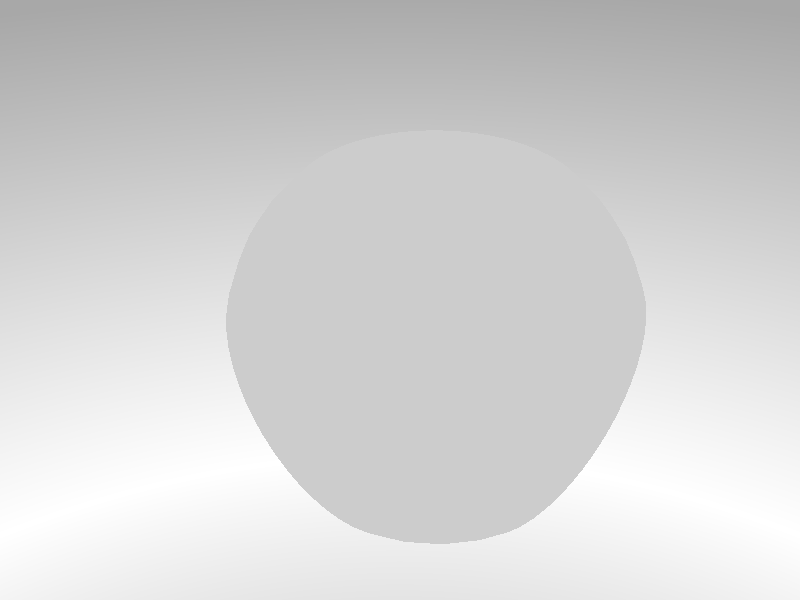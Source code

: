 // Persistence of Vision Ray Tracer Scene Description File
// for FreeCAD (http://www.freecadweb.org)

#version 3.6;

#include "colors.inc"
#include "metals.inc"
#include "rad_def.inc"

global_settings {
    radiosity {
        Rad_Settings(Radiosity_OutdoorHQ,off,off)
    }
}

#default {finish{ambient 0}}

sky_sphere {
    pigment {
        gradient y
        color_map {
            [0.0  color LightGray]
            [0.3  color White]
            [0.7  color LightGray]
        }
    }
}

// Standard finish
#declare StdFinish = finish {};

// declares position and view direction

// Generated by FreeCAD (http://www.freecadweb.org/)
#declare cam_location =  <25.1829,28.2649,-27.5878>;
#declare cam_look_at  = <-1.82895,1.25304,-0.575924>;
#declare cam_sky      = <-0.408248,0.816497,0.408248>;
#declare cam_angle    = 45; 
camera {
  location  cam_location
  look_at   cam_look_at
  sky       cam_sky
  angle     cam_angle 
  right x*800/600
}
// Written by FreeCAD http://www.freecadweb.org/
// face number1 +++++++++++++++++++++++++++++++++++++++++++++++++++++++++++++++++++++
#declare Pov_Body1 = mesh2{
  vertex_vectors {
    167,
    <-7.5,6.61438,0>,
    <-7.5,6.5405,-0.985822>,
    <-7.5,6.32052,-1.94962>,
    <-7.5,5.95935,-2.86987>,
    <-7.5,5.46506,-3.72601>,
    <-7.5,4.84868,-4.49892>,
    <-7.5,4.124,-5.17133>,
    <-7.5,3.30719,-5.72822>,
    <-7.5,2.4165,-6.15715>,
    <-7.5,1.47184,-6.44854>,
    <-7.5,0.494293,-6.59588>,
    <-7.5,-0.494293,-6.59588>,
    <-7.5,-1.47184,-6.44854>,
    <-7.5,-2.4165,-6.15715>,
    <-7.5,-3.30719,-5.72822>,
    <-7.5,-4.124,-5.17133>,
    <-7.5,-4.84868,-4.49892>,
    <-7.5,-5.46506,-3.72601>,
    <-7.5,-5.95935,-2.86987>,
    <-7.5,-6.32052,-1.94962>,
    <-7.5,-6.5405,-0.985822>,
    <-7.5,-6.61438,5.06472e-15>,
    <-7.5,-6.5405,0.985822>,
    <-7.5,-6.32052,1.94962>,
    <-7.5,-5.95935,2.86987>,
    <-7.5,-5.46506,3.72601>,
    <-7.5,-4.84868,4.49892>,
    <-7.5,-4.124,5.17133>,
    <-7.5,-3.30719,5.72822>,
    <-7.5,-2.4165,6.15715>,
    <-7.5,-1.47184,6.44854>,
    <-7.5,-0.494293,6.59588>,
    <-7.5,0.494293,6.59588>,
    <-7.5,1.47184,6.44854>,
    <-7.5,2.4165,6.15715>,
    <-7.5,3.30719,5.72822>,
    <-7.5,4.124,5.17133>,
    <-7.5,4.84868,4.49892>,
    <-7.5,5.46506,3.72601>,
    <-7.5,5.95935,2.86987>,
    <-7.5,6.32052,1.94962>,
    <-7.5,6.5405,0.985822>,
    <-7.5,0,-1.25>,
    <-7.5,0.310862,-1.21073>,
    <-7.5,0.602192,-1.09538>,
    <-7.5,0.855684,-0.911211>,
    <-7.5,1.05541,-0.669783>,
    <-7.5,1.18882,-0.386271>,
    <-7.5,1.24753,-0.0784881>,
    <-7.5,1.22786,0.234227>,
    <-7.5,1.13103,0.532224>,
    <-7.5,0.963142,0.79678>,
    <-7.5,0.734732,1.01127>,
    <-7.5,0.460156,1.16222>,
    <-7.5,0.156667,1.24014>,
    <-7.5,-0.156667,1.24014>,
    <-7.5,-0.460156,1.16222>,
    <-7.5,-0.734732,1.01127>,
    <-7.5,-0.963142,0.79678>,
    <-7.5,-1.13103,0.532224>,
    <-7.5,-1.22786,0.234227>,
    <-7.5,-1.24753,-0.0784881>,
    <-7.5,-1.18882,-0.386271>,
    <-7.5,-1.05541,-0.669783>,
    <-7.5,-0.855684,-0.911211>,
    <-7.5,-0.602192,-1.09538>,
    <-7.5,-0.310862,-1.21073>,
    <-7.5,3.5,2.25>,
    <-7.5,3.81086,2.28927>,
    <-7.5,4.10219,2.40462>,
    <-7.5,4.35568,2.58879>,
    <-7.5,4.55541,2.83022>,
    <-7.5,4.68882,3.11373>,
    <-7.5,4.74753,3.42151>,
    <-7.5,4.72786,3.73423>,
    <-7.5,4.63103,4.03222>,
    <-7.5,4.46314,4.29678>,
    <-7.5,4.23473,4.51127>,
    <-7.5,3.96016,4.66222>,
    <-7.5,3.65667,4.74014>,
    <-7.5,3.34333,4.74014>,
    <-7.5,3.03984,4.66222>,
    <-7.5,2.76527,4.51127>,
    <-7.5,2.53686,4.29678>,
    <-7.5,2.36897,4.03222>,
    <-7.5,2.27214,3.73423>,
    <-7.5,2.25247,3.42151>,
    <-7.5,2.31118,3.11373>,
    <-7.5,2.44459,2.83022>,
    <-7.5,2.64432,2.58879>,
    <-7.5,2.89781,2.40462>,
    <-7.5,3.18914,2.28927>,
    <-7.5,3.5,-4.75>,
    <-7.5,3.81086,-4.71073>,
    <-7.5,4.10219,-4.59538>,
    <-7.5,4.35568,-4.41121>,
    <-7.5,4.55541,-4.16978>,
    <-7.5,4.68882,-3.88627>,
    <-7.5,4.74753,-3.57849>,
    <-7.5,4.72786,-3.26577>,
    <-7.5,4.63103,-2.96778>,
    <-7.5,4.46314,-2.70322>,
    <-7.5,4.23473,-2.48873>,
    <-7.5,3.96016,-2.33778>,
    <-7.5,3.65667,-2.25986>,
    <-7.5,3.34333,-2.25986>,
    <-7.5,3.03984,-2.33778>,
    <-7.5,2.76527,-2.48873>,
    <-7.5,2.53686,-2.70322>,
    <-7.5,2.36897,-2.96778>,
    <-7.5,2.27214,-3.26577>,
    <-7.5,2.25247,-3.57849>,
    <-7.5,2.31118,-3.88627>,
    <-7.5,2.44459,-4.16978>,
    <-7.5,2.64432,-4.41121>,
    <-7.5,2.89781,-4.59538>,
    <-7.5,3.18914,-4.71073>,
    <-7.5,-3.5,-4.75>,
    <-7.5,-3.18914,-4.71073>,
    <-7.5,-2.89781,-4.59538>,
    <-7.5,-2.64432,-4.41121>,
    <-7.5,-2.44459,-4.16978>,
    <-7.5,-2.31118,-3.88627>,
    <-7.5,-2.25247,-3.57849>,
    <-7.5,-2.27214,-3.26577>,
    <-7.5,-2.36897,-2.96778>,
    <-7.5,-2.53686,-2.70322>,
    <-7.5,-2.76527,-2.48873>,
    <-7.5,-3.03984,-2.33778>,
    <-7.5,-3.34333,-2.25986>,
    <-7.5,-3.65667,-2.25986>,
    <-7.5,-3.96016,-2.33778>,
    <-7.5,-4.23473,-2.48873>,
    <-7.5,-4.46314,-2.70322>,
    <-7.5,-4.63103,-2.96778>,
    <-7.5,-4.72786,-3.26577>,
    <-7.5,-4.74753,-3.57849>,
    <-7.5,-4.68882,-3.88627>,
    <-7.5,-4.55541,-4.16978>,
    <-7.5,-4.35568,-4.41121>,
    <-7.5,-4.10219,-4.59538>,
    <-7.5,-3.81086,-4.71073>,
    <-7.5,-3.5,2.25>,
    <-7.5,-3.18914,2.28927>,
    <-7.5,-2.89781,2.40462>,
    <-7.5,-2.64432,2.58879>,
    <-7.5,-2.44459,2.83022>,
    <-7.5,-2.31118,3.11373>,
    <-7.5,-2.25247,3.42151>,
    <-7.5,-2.27214,3.73423>,
    <-7.5,-2.36897,4.03222>,
    <-7.5,-2.53686,4.29678>,
    <-7.5,-2.76527,4.51127>,
    <-7.5,-3.03984,4.66222>,
    <-7.5,-3.34333,4.74014>,
    <-7.5,-3.65667,4.74014>,
    <-7.5,-3.96016,4.66222>,
    <-7.5,-4.23473,4.51127>,
    <-7.5,-4.46314,4.29678>,
    <-7.5,-4.63103,4.03222>,
    <-7.5,-4.72786,3.73423>,
    <-7.5,-4.74753,3.42151>,
    <-7.5,-4.68882,3.11373>,
    <-7.5,-4.55541,2.83022>,
    <-7.5,-4.35568,2.58879>,
    <-7.5,-4.10219,2.40462>,
    <-7.5,-3.81086,2.28927>,
  }
  normal_vectors {
    167,
    <-1,0,-0>,
    <-1,0,-0>,
    <-1,0,-0>,
    <-1,0,-0>,
    <-1,0,-0>,
    <-1,0,-0>,
    <-1,0,-0>,
    <-1,0,-0>,
    <-1,0,-0>,
    <-1,0,-0>,
    <-1,0,-0>,
    <-1,0,-0>,
    <-1,0,-0>,
    <-1,0,-0>,
    <-1,0,-0>,
    <-1,0,-0>,
    <-1,0,-0>,
    <-1,0,-0>,
    <-1,0,-0>,
    <-1,0,-0>,
    <-1,0,-0>,
    <-1,0,-0>,
    <-1,0,-0>,
    <-1,0,-0>,
    <-1,0,-0>,
    <-1,0,-0>,
    <-1,0,-0>,
    <-1,0,-0>,
    <-1,0,-0>,
    <-1,0,-0>,
    <-1,0,-0>,
    <-1,0,-0>,
    <-1,0,-0>,
    <-1,0,-0>,
    <-1,0,-0>,
    <-1,0,-0>,
    <-1,0,-0>,
    <-1,0,-0>,
    <-1,0,-0>,
    <-1,0,-0>,
    <-1,0,-0>,
    <-1,0,-0>,
    <-1,0,-0>,
    <-1,0,-0>,
    <-1,0,-0>,
    <-1,0,-0>,
    <-1,0,-0>,
    <-1,0,-0>,
    <-1,0,-0>,
    <-1,0,-0>,
    <-1,0,-0>,
    <-1,0,-0>,
    <-1,0,-0>,
    <-1,0,-0>,
    <-1,0,-0>,
    <-1,0,-0>,
    <-1,0,-0>,
    <-1,0,-0>,
    <-1,0,-0>,
    <-1,0,-0>,
    <-1,0,-0>,
    <-1,0,-0>,
    <-1,0,-0>,
    <-1,0,-0>,
    <-1,0,-0>,
    <-1,0,-0>,
    <-1,0,-0>,
    <-1,0,-0>,
    <-1,0,-0>,
    <-1,0,-0>,
    <-1,0,-0>,
    <-1,0,-0>,
    <-1,0,-0>,
    <-1,0,-0>,
    <-1,0,-0>,
    <-1,0,-0>,
    <-1,0,-0>,
    <-1,0,-0>,
    <-1,0,-0>,
    <-1,0,-0>,
    <-1,0,-0>,
    <-1,0,-0>,
    <-1,0,-0>,
    <-1,0,-0>,
    <-1,0,-0>,
    <-1,0,-0>,
    <-1,0,-0>,
    <-1,0,-0>,
    <-1,0,-0>,
    <-1,0,-0>,
    <-1,0,-0>,
    <-1,0,-0>,
    <-1,0,-0>,
    <-1,0,-0>,
    <-1,0,-0>,
    <-1,0,-0>,
    <-1,0,-0>,
    <-1,0,-0>,
    <-1,0,-0>,
    <-1,0,-0>,
    <-1,0,-0>,
    <-1,0,-0>,
    <-1,0,-0>,
    <-1,0,-0>,
    <-1,0,-0>,
    <-1,0,-0>,
    <-1,0,-0>,
    <-1,0,-0>,
    <-1,0,-0>,
    <-1,0,-0>,
    <-1,0,-0>,
    <-1,0,-0>,
    <-1,0,-0>,
    <-1,0,-0>,
    <-1,0,-0>,
    <-1,0,-0>,
    <-1,0,-0>,
    <-1,0,-0>,
    <-1,0,-0>,
    <-1,0,-0>,
    <-1,0,-0>,
    <-1,0,-0>,
    <-1,0,-0>,
    <-1,0,-0>,
    <-1,0,-0>,
    <-1,0,-0>,
    <-1,0,-0>,
    <-1,0,-0>,
    <-1,0,-0>,
    <-1,0,-0>,
    <-1,0,-0>,
    <-1,0,-0>,
    <-1,0,-0>,
    <-1,0,-0>,
    <-1,0,-0>,
    <-1,0,-0>,
    <-1,0,-0>,
    <-1,0,-0>,
    <-1,0,-0>,
    <-1,0,-0>,
    <-1,0,-0>,
    <-1,0,-0>,
    <-1,0,-0>,
    <-1,0,-0>,
    <-1,0,-0>,
    <-1,0,-0>,
    <-1,0,-0>,
    <-1,0,-0>,
    <-1,0,-0>,
    <-1,0,-0>,
    <-1,0,-0>,
    <-1,0,-0>,
    <-1,0,-0>,
    <-1,0,-0>,
    <-1,0,-0>,
    <-1,0,-0>,
    <-1,0,-0>,
    <-1,0,-0>,
    <-1,0,-0>,
    <-1,0,-0>,
    <-1,0,-0>,
    <-1,0,-0>,
    <-1,0,-0>,
    <-1,0,-0>,
    <-1,0,-0>,
    <-1,0,-0>,
    <-1,0,-0>,
  }
  face_indices {
    175,
    <99,3,4>,
    <97,98,4>,
    <98,99,4>,
    <7,92,6>,
    <92,93,6>,
    <93,94,6>,
    <94,95,6>,
    <97,4,5>,
    <95,96,5>,
    <96,97,5>,
    <6,95,5>,
    <58,145,57>,
    <58,59,145>,
    <26,27,157>,
    <158,26,157>,
    <25,26,159>,
    <26,158,159>,
    <157,27,156>,
    <25,159,160>,
    <27,28,155>,
    <156,27,155>,
    <25,160,161>,
    <155,28,154>,
    <24,25,162>,
    <25,161,162>,
    <28,29,153>,
    <154,28,153>,
    <23,24,163>,
    <24,162,163>,
    <153,29,152>,
    <23,163,164>,
    <152,29,151>,
    <29,30,151>,
    <23,164,165>,
    <22,23,165>,
    <151,30,150>,
    <30,31,150>,
    <22,165,166>,
    <21,22,166>,
    <150,31,149>,
    <33,34,83>,
    <18,19,133>,
    <83,34,82>,
    <145,146,57>,
    <19,20,132>,
    <133,19,132>,
    <32,33,84>,
    <33,83,84>,
    <18,133,134>,
    <143,144,59>,
    <144,145,59>,
    <34,35,81>,
    <82,34,81>,
    <146,147,56>,
    <57,146,56>,
    <20,21,131>,
    <132,20,131>,
    <143,59,60>,
    <142,143,60>,
    <149,31,85>,
    <31,32,85>,
    <32,84,85>,
    <17,18,135>,
    <18,134,135>,
    <81,35,80>,
    <147,148,55>,
    <56,147,55>,
    <21,166,130>,
    <166,142,130>,
    <131,21,130>,
    <149,85,86>,
    <148,149,86>,
    <17,135,136>,
    <130,142,61>,
    <142,60,61>,
    <80,35,79>,
    <148,86,54>,
    <55,148,54>,
    <130,61,129>,
    <79,35,36>,
    <54,86,87>,
    <129,61,62>,
    <17,136,137>,
    <79,36,78>,
    <54,87,53>,
    <129,62,128>,
    <53,87,88>,
    <128,62,63>,
    <17,137,16>,
    <137,138,16>,
    <78,36,77>,
    <53,88,52>,
    <128,63,127>,
    <127,63,64>,
    <52,88,89>,
    <16,138,139>,
    <52,89,51>,
    <127,64,126>,
    <77,36,37>,
    <76,77,37>,
    <126,64,65>,
    <51,89,90>,
    <76,37,75>,
    <51,90,50>,
    <126,65,125>,
    <125,65,66>,
    <50,90,91>,
    <50,91,49>,
    <125,66,124>,
    <139,140,15>,
    <140,141,15>,
    <16,139,15>,
    <49,91,67>,
    <124,66,42>,
    <15,141,117>,
    <49,67,48>,
    <124,42,123>,
    <72,73,38>,
    <73,74,38>,
    <74,75,38>,
    <75,37,38>,
    <117,118,14>,
    <118,119,14>,
    <15,117,14>,
    <72,38,39>,
    <71,72,39>,
    <119,120,13>,
    <14,119,13>,
    <71,39,40>,
    <69,70,40>,
    <70,71,40>,
    <13,120,12>,
    <120,121,12>,
    <121,122,12>,
    <44,45,108>,
    <45,46,107>,
    <108,45,107>,
    <44,108,109>,
    <43,44,109>,
    <107,46,106>,
    <46,47,106>,
    <43,109,110>,
    <42,43,110>,
    <69,40,41>,
    <68,69,41>,
    <47,48,105>,
    <106,47,105>,
    <42,110,111>,
    <123,42,111>,
    <105,48,104>,
    <48,67,104>,
    <67,68,104>,
    <12,122,11>,
    <122,123,112>,
    <123,111,112>,
    <11,122,112>,
    <103,104,0>,
    <68,41,0>,
    <104,68,0>,
    <11,112,10>,
    <102,103,1>,
    <103,0,1>,
    <112,113,9>,
    <113,114,9>,
    <10,112,9>,
    <101,102,2>,
    <102,1,2>,
    <114,115,8>,
    <9,114,8>,
    <100,101,3>,
    <101,2,3>,
    <99,100,3>,
    <115,116,7>,
    <116,92,7>,
    <8,115,7>,
  }
} // end of Face1

// face number2 +++++++++++++++++++++++++++++++++++++++++++++++++++++++++++++++++++++
#declare Pov_Body2 = mesh2{
  vertex_vectors {
    404,
    <6.61438,7.5,-2e-15>,
    <6.61438,7.5,-2e-15>,
    <6.59588,7.5,0.494293>,
    <6.5405,7.5,0.985822>,
    <6.44854,7.5,1.47184>,
    <6.32052,7.5,1.94962>,
    <6.15715,7.5,2.4165>,
    <5.95935,7.5,2.86987>,
    <5.72822,7.5,3.30719>,
    <5.46506,7.5,3.72601>,
    <5.17133,7.5,4.124>,
    <4.84868,7.5,4.49892>,
    <4.49892,7.5,4.84868>,
    <4.124,7.5,5.17133>,
    <3.72601,7.5,5.46506>,
    <3.30719,7.5,5.72822>,
    <2.86987,7.5,5.95935>,
    <2.4165,7.5,6.15715>,
    <1.94962,7.5,6.32052>,
    <1.47184,7.5,6.44854>,
    <0.985822,7.5,6.5405>,
    <0.494293,7.5,6.59588>,
    <4.05014e-16,7.5,6.61438>,
    <-0.494293,7.5,6.59588>,
    <-0.985822,7.5,6.5405>,
    <-1.47184,7.5,6.44854>,
    <-1.94962,7.5,6.32052>,
    <-2.4165,7.5,6.15715>,
    <-2.86987,7.5,5.95935>,
    <-3.30719,7.5,5.72822>,
    <-3.72601,7.5,5.46506>,
    <-4.124,7.5,5.17133>,
    <-4.49892,7.5,4.84868>,
    <-4.84868,7.5,4.49892>,
    <-5.17133,7.5,4.124>,
    <-5.46506,7.5,3.72601>,
    <-5.72822,7.5,3.30719>,
    <-5.95935,7.5,2.86987>,
    <-6.15715,7.5,2.4165>,
    <-6.32052,7.5,1.94962>,
    <-6.44854,7.5,1.47184>,
    <-6.5405,7.5,0.985822>,
    <-6.59588,7.5,0.494293>,
    <-6.61438,7.5,-5.06472e-15>,
    <-6.59588,7.5,-0.494293>,
    <-6.5405,7.5,-0.985822>,
    <-6.44854,7.5,-1.47184>,
    <-6.32052,7.5,-1.94962>,
    <-6.15715,7.5,-2.4165>,
    <-5.95935,7.5,-2.86987>,
    <-5.72822,7.5,-3.30719>,
    <-5.46506,7.5,-3.72601>,
    <-5.17133,7.5,-4.124>,
    <-4.84868,7.5,-4.49892>,
    <-4.49892,7.5,-4.84868>,
    <-4.124,7.5,-5.17133>,
    <-3.72601,7.5,-5.46506>,
    <-3.30719,7.5,-5.72822>,
    <-2.86987,7.5,-5.95935>,
    <-2.4165,7.5,-6.15715>,
    <-1.94962,7.5,-6.32052>,
    <-1.47184,7.5,-6.44854>,
    <-0.985822,7.5,-6.5405>,
    <-0.494293,7.5,-6.59588>,
    <-1.21504e-15,7.5,-6.61438>,
    <0.494293,7.5,-6.59588>,
    <0.985822,7.5,-6.5405>,
    <1.47184,7.5,-6.44854>,
    <1.94962,7.5,-6.32052>,
    <2.4165,7.5,-6.15715>,
    <2.86987,7.5,-5.95935>,
    <3.30719,7.5,-5.72822>,
    <3.72601,7.5,-5.46506>,
    <4.124,7.5,-5.17133>,
    <4.49892,7.5,-4.84868>,
    <4.84868,7.5,-4.49892>,
    <5.17133,7.5,-4.124>,
    <5.46506,7.5,-3.72601>,
    <5.72822,7.5,-3.30719>,
    <5.95935,7.5,-2.86987>,
    <6.15715,7.5,-2.4165>,
    <6.32052,7.5,-1.94962>,
    <6.44854,7.5,-1.47184>,
    <6.5405,7.5,-0.985822>,
    <6.59588,7.5,-0.494293>,
    <7.5,6.61438,-2e-15>,
    <7.21721,6.92184,-1.73213e-15>,
    <6.92184,7.21721,-1.66124e-15>,
    <7.5,-6.61438,-2e-15>,
    <7.5,6.5405,-0.985822>,
    <7.5,6.32052,-1.94962>,
    <7.5,5.95935,-2.86987>,
    <7.5,5.46506,-3.72601>,
    <7.5,4.84868,-4.49892>,
    <7.5,4.124,-5.17133>,
    <7.5,3.30719,-5.72822>,
    <7.5,2.4165,-6.15715>,
    <7.5,1.47184,-6.44854>,
    <7.5,0.494293,-6.59588>,
    <7.5,-0.494293,-6.59588>,
    <7.5,-1.47184,-6.44854>,
    <7.5,-2.4165,-6.15715>,
    <7.5,-3.30719,-5.72822>,
    <7.5,-4.124,-5.17133>,
    <7.5,-4.84868,-4.49892>,
    <7.5,-5.46506,-3.72601>,
    <7.5,-5.95935,-2.86987>,
    <7.5,-6.32052,-1.94962>,
    <7.5,-6.5405,-0.985822>,
    <6.61438,-7.5,-2e-15>,
    <6.92184,-7.21721,-1.66124e-15>,
    <7.21721,-6.92184,-1.73213e-15>,
    <6.61438,-7.5,-2e-15>,
    <6.59588,-7.5,0.494293>,
    <6.5405,-7.5,0.985822>,
    <6.44854,-7.5,1.47184>,
    <6.32052,-7.5,1.94962>,
    <6.15715,-7.5,2.4165>,
    <5.95935,-7.5,2.86987>,
    <5.72822,-7.5,3.30719>,
    <5.46506,-7.5,3.72601>,
    <5.17133,-7.5,4.124>,
    <4.84868,-7.5,4.49892>,
    <4.49892,-7.5,4.84868>,
    <4.124,-7.5,5.17133>,
    <3.72601,-7.5,5.46506>,
    <3.30719,-7.5,5.72822>,
    <2.86987,-7.5,5.95935>,
    <2.4165,-7.5,6.15715>,
    <1.94962,-7.5,6.32052>,
    <1.47184,-7.5,6.44854>,
    <0.985822,-7.5,6.5405>,
    <0.494293,-7.5,6.59588>,
    <4.05014e-16,-7.5,6.61438>,
    <-0.494293,-7.5,6.59588>,
    <-0.985822,-7.5,6.5405>,
    <-1.47184,-7.5,6.44854>,
    <-1.94962,-7.5,6.32052>,
    <-2.4165,-7.5,6.15715>,
    <-2.86987,-7.5,5.95935>,
    <-3.30719,-7.5,5.72822>,
    <-3.72601,-7.5,5.46506>,
    <-4.124,-7.5,5.17133>,
    <-4.49892,-7.5,4.84868>,
    <-4.84868,-7.5,4.49892>,
    <-5.17133,-7.5,4.124>,
    <-5.46506,-7.5,3.72601>,
    <-5.72822,-7.5,3.30719>,
    <-5.95935,-7.5,2.86987>,
    <-6.15715,-7.5,2.4165>,
    <-6.32052,-7.5,1.94962>,
    <-6.44854,-7.5,1.47184>,
    <-6.5405,-7.5,0.985822>,
    <-6.59588,-7.5,0.494293>,
    <-6.61438,-7.5,-5.06472e-15>,
    <-6.59588,-7.5,-0.494293>,
    <-6.5405,-7.5,-0.985822>,
    <-6.44854,-7.5,-1.47184>,
    <-6.32052,-7.5,-1.94962>,
    <-6.15715,-7.5,-2.4165>,
    <-5.95935,-7.5,-2.86987>,
    <-5.72822,-7.5,-3.30719>,
    <-5.46506,-7.5,-3.72601>,
    <-5.17133,-7.5,-4.124>,
    <-4.84868,-7.5,-4.49892>,
    <-4.49892,-7.5,-4.84868>,
    <-4.124,-7.5,-5.17133>,
    <-3.72601,-7.5,-5.46506>,
    <-3.30719,-7.5,-5.72822>,
    <-2.86987,-7.5,-5.95935>,
    <-2.4165,-7.5,-6.15715>,
    <-1.94962,-7.5,-6.32052>,
    <-1.47184,-7.5,-6.44854>,
    <-0.985822,-7.5,-6.5405>,
    <-0.494293,-7.5,-6.59588>,
    <-1.21504e-15,-7.5,-6.61438>,
    <0.494293,-7.5,-6.59588>,
    <0.985822,-7.5,-6.5405>,
    <1.47184,-7.5,-6.44854>,
    <1.94962,-7.5,-6.32052>,
    <2.4165,-7.5,-6.15715>,
    <2.86987,-7.5,-5.95935>,
    <3.30719,-7.5,-5.72822>,
    <3.72601,-7.5,-5.46506>,
    <4.124,-7.5,-5.17133>,
    <4.49892,-7.5,-4.84868>,
    <4.84868,-7.5,-4.49892>,
    <5.17133,-7.5,-4.124>,
    <5.46506,-7.5,-3.72601>,
    <5.72822,-7.5,-3.30719>,
    <5.95935,-7.5,-2.86987>,
    <6.15715,-7.5,-2.4165>,
    <6.32052,-7.5,-1.94962>,
    <6.44854,-7.5,-1.47184>,
    <6.5405,-7.5,-0.985822>,
    <6.59588,-7.5,-0.494293>,
    <7.5,-6.61438,-2e-15>,
    <6.92184,-7.21721,-1.66124e-15>,
    <7.21721,-6.92184,-1.73213e-15>,
    <7.5,6.61438,-2e-15>,
    <7.5,-6.5405,0.985822>,
    <7.5,-6.32052,1.94962>,
    <7.5,-5.95935,2.86987>,
    <7.5,-5.46506,3.72601>,
    <7.5,-4.84868,4.49892>,
    <7.5,-4.124,5.17133>,
    <7.5,-3.30719,5.72822>,
    <7.5,-2.4165,6.15715>,
    <7.5,-1.47184,6.44854>,
    <7.5,-0.494293,6.59588>,
    <7.5,0.494293,6.59588>,
    <7.5,1.47184,6.44854>,
    <7.5,2.4165,6.15715>,
    <7.5,3.30719,5.72822>,
    <7.5,4.124,5.17133>,
    <7.5,4.84868,4.49892>,
    <7.5,5.46506,3.72601>,
    <7.5,5.95935,2.86987>,
    <7.5,6.32052,1.94962>,
    <7.5,6.5405,0.985822>,
    <7.21721,6.92184,-1.73213e-15>,
    <6.92184,7.21721,-1.66124e-15>,
    <0,6.61438,7.5>,
    <0.985822,6.5405,7.5>,
    <1.94962,6.32052,7.5>,
    <2.86987,5.95935,7.5>,
    <3.72601,5.46506,7.5>,
    <4.49892,4.84868,7.5>,
    <5.17133,4.124,7.5>,
    <5.72822,3.30719,7.5>,
    <6.15715,2.4165,7.5>,
    <6.44854,1.47184,7.5>,
    <6.59588,0.494293,7.5>,
    <6.59588,-0.494293,7.5>,
    <6.44854,-1.47184,7.5>,
    <6.15715,-2.4165,7.5>,
    <5.72822,-3.30719,7.5>,
    <5.17133,-4.124,7.5>,
    <4.49892,-4.84868,7.5>,
    <3.72601,-5.46506,7.5>,
    <2.86987,-5.95935,7.5>,
    <1.94962,-6.32052,7.5>,
    <0.985822,-6.5405,7.5>,
    <-5.06472e-15,-6.61438,7.5>,
    <-0.985822,-6.5405,7.5>,
    <-1.94962,-6.32052,7.5>,
    <-2.86987,-5.95935,7.5>,
    <-3.72601,-5.46506,7.5>,
    <-4.49892,-4.84868,7.5>,
    <-5.17133,-4.124,7.5>,
    <-5.72822,-3.30719,7.5>,
    <-6.15715,-2.4165,7.5>,
    <-6.44854,-1.47184,7.5>,
    <-6.59588,-0.494293,7.5>,
    <-6.59588,0.494293,7.5>,
    <-6.44854,1.47184,7.5>,
    <-6.15715,2.4165,7.5>,
    <-5.72822,3.30719,7.5>,
    <-5.17133,4.124,7.5>,
    <-4.49892,4.84868,7.5>,
    <-3.72601,5.46506,7.5>,
    <-2.86987,5.95935,7.5>,
    <-1.94962,6.32052,7.5>,
    <-0.985822,6.5405,7.5>,
    <-7.5,6.61438,0>,
    <-7.5,6.5405,-0.985822>,
    <-7.5,6.32052,-1.94962>,
    <-7.5,5.95935,-2.86987>,
    <-7.5,5.46506,-3.72601>,
    <-7.5,4.84868,-4.49892>,
    <-7.5,4.124,-5.17133>,
    <-7.5,3.30719,-5.72822>,
    <-7.5,2.4165,-6.15715>,
    <-7.5,1.47184,-6.44854>,
    <-7.5,0.494293,-6.59588>,
    <-7.5,-0.494293,-6.59588>,
    <-7.5,-1.47184,-6.44854>,
    <-7.5,-2.4165,-6.15715>,
    <-7.5,-3.30719,-5.72822>,
    <-7.5,-4.124,-5.17133>,
    <-7.5,-4.84868,-4.49892>,
    <-7.5,-5.46506,-3.72601>,
    <-7.5,-5.95935,-2.86987>,
    <-7.5,-6.32052,-1.94962>,
    <-7.5,-6.5405,-0.985822>,
    <-7.5,-6.61438,5.06472e-15>,
    <-7.5,-6.5405,0.985822>,
    <-7.5,-6.32052,1.94962>,
    <-7.5,-5.95935,2.86987>,
    <-7.5,-5.46506,3.72601>,
    <-7.5,-4.84868,4.49892>,
    <-7.5,-4.124,5.17133>,
    <-7.5,-3.30719,5.72822>,
    <-7.5,-2.4165,6.15715>,
    <-7.5,-1.47184,6.44854>,
    <-7.5,-0.494293,6.59588>,
    <-7.5,0.494293,6.59588>,
    <-7.5,1.47184,6.44854>,
    <-7.5,2.4165,6.15715>,
    <-7.5,3.30719,5.72822>,
    <-7.5,4.124,5.17133>,
    <-7.5,4.84868,4.49892>,
    <-7.5,5.46506,3.72601>,
    <-7.5,5.95935,2.86987>,
    <-7.5,6.32052,1.94962>,
    <-7.5,6.5405,0.985822>,
    <0,6.61438,-7.5>,
    <0.985822,6.5405,-7.5>,
    <1.94962,6.32052,-7.5>,
    <2.86987,5.95935,-7.5>,
    <3.72601,5.46506,-7.5>,
    <4.49892,4.84868,-7.5>,
    <5.17133,4.124,-7.5>,
    <5.72822,3.30719,-7.5>,
    <6.15715,2.4165,-7.5>,
    <6.44854,1.47184,-7.5>,
    <6.59588,0.494293,-7.5>,
    <6.59588,-0.494293,-7.5>,
    <6.44854,-1.47184,-7.5>,
    <6.15715,-2.4165,-7.5>,
    <5.72822,-3.30719,-7.5>,
    <5.17133,-4.124,-7.5>,
    <4.49892,-4.84868,-7.5>,
    <3.72601,-5.46506,-7.5>,
    <2.86987,-5.95935,-7.5>,
    <1.94962,-6.32052,-7.5>,
    <0.985822,-6.5405,-7.5>,
    <-5.06472e-15,-6.61438,-7.5>,
    <-0.985822,-6.5405,-7.5>,
    <-1.94962,-6.32052,-7.5>,
    <-2.86987,-5.95935,-7.5>,
    <-3.72601,-5.46506,-7.5>,
    <-4.49892,-4.84868,-7.5>,
    <-5.17133,-4.124,-7.5>,
    <-5.72822,-3.30719,-7.5>,
    <-6.15715,-2.4165,-7.5>,
    <-6.44854,-1.47184,-7.5>,
    <-6.59588,-0.494293,-7.5>,
    <-6.59588,0.494293,-7.5>,
    <-6.44854,1.47184,-7.5>,
    <-6.15715,2.4165,-7.5>,
    <-5.72822,3.30719,-7.5>,
    <-5.17133,4.124,-7.5>,
    <-4.49892,4.84868,-7.5>,
    <-3.72601,5.46506,-7.5>,
    <-2.86987,5.95935,-7.5>,
    <-1.94962,6.32052,-7.5>,
    <-0.985822,6.5405,-7.5>,
    <6.77119,-6.12804,4.07409>,
    <5.73707,-6.12804,5.43444>,
    <7.3134,-4.53907,5.09028>,
    <4.4347,-6.12804,6.54069>,
    <6.13903,-4.53907,6.45826>,
    <2.92496,-6.12804,7.3411>,
    <6.28869,-2.78937,7.25753>,
    <6.95009,2.78937,6.62689>,
    <-3.70153,-6.12804,6.98182>,
    <7.17198,6.12804,3.31811>,
    <6.76091,4.53907,5.80405>,
    <-5.11587,-6.12804,6.02287>,
    <6.29101,6.12804,4.7823>,
    <5.45416,4.53907,7.0462>,
    <-5.45416,-4.53907,7.0462>,
    <-6.29101,-6.12804,4.7823>,
    <5.11587,6.12804,6.02287>,
    <-6.76091,-4.53907,5.80405>,
    <-7.17198,-6.12804,3.31811>,
    <3.70153,6.12804,6.98182>,
    <-6.95009,-2.78937,6.62689>,
    <-6.28869,2.78937,7.25753>,
    <-7.17198,-6.12804,-3.31811>,
    <-2.92496,6.12804,7.3411>,
    <-6.29101,-6.12804,-4.7823>,
    <-6.13903,4.53907,6.45826>,
    <-4.4347,6.12804,6.54069>,
    <-7.3134,4.53907,5.09028>,
    <-5.11587,-6.12804,-6.02287>,
    <-5.73707,6.12804,5.43444>,
    <-6.76091,-4.53907,-5.80405>,
    <-3.70153,-6.12804,-6.98182>,
    <-5.45416,-4.53907,-7.0462>,
    <-6.77119,6.12804,4.07409>,
    <-6.95009,-2.78937,-6.62689>,
    <2.92496,-6.12804,-7.3411>,
    <-7.3134,4.53907,-5.09028>,
    <-6.28869,2.78937,-7.25753>,
    <4.4347,-6.12804,-6.54069>,
    <-6.77119,6.12804,-4.07409>,
    <-6.13903,4.53907,-6.45826>,
    <5.73707,-6.12804,-5.43444>,
    <-5.73707,6.12804,-5.43444>,
    <6.13903,-4.53907,-6.45826>,
    <6.77119,-6.12804,-4.07409>,
    <-4.4347,6.12804,-6.54069>,
    <6.28869,-2.78937,-7.25753>,
    <7.3134,-4.53907,-5.09028>,
    <-2.92496,6.12804,-7.3411>,
    <6.95009,2.78937,-6.62689>,
    <5.45416,4.53907,-7.0462>,
    <3.70153,6.12804,-6.98182>,
    <6.76091,4.53907,-5.80405>,
    <5.11587,6.12804,-6.02287>,
    <6.29101,6.12804,-4.7823>,
    <7.17198,6.12804,-3.31811>,
  }
  normal_vectors {
    404,
    <0.661438,0.75,-0>,
    <0.661438,0.75,-0>,
    <0.659588,0.75,0.0494293>,
    <0.65405,0.75,0.0985822>,
    <0.644854,0.75,0.147184>,
    <0.632052,0.75,0.194962>,
    <0.615715,0.75,0.24165>,
    <0.595935,0.75,0.286987>,
    <0.572822,0.75,0.330719>,
    <0.546506,0.75,0.372601>,
    <0.517133,0.75,0.4124>,
    <0.484868,0.75,0.449892>,
    <0.449892,0.75,0.484868>,
    <0.4124,0.75,0.517133>,
    <0.372601,0.75,0.546506>,
    <0.330719,0.75,0.572822>,
    <0.286987,0.75,0.595935>,
    <0.24165,0.75,0.615715>,
    <0.194962,0.75,0.632052>,
    <0.147184,0.75,0.644854>,
    <0.0985822,0.75,0.65405>,
    <0.0494293,0.75,0.659588>,
    <4.05014e-17,0.75,0.661438>,
    <-0.0494293,0.75,0.659588>,
    <-0.0985822,0.75,0.65405>,
    <-0.147184,0.75,0.644854>,
    <-0.194962,0.75,0.632052>,
    <-0.24165,0.75,0.615715>,
    <-0.286987,0.75,0.595935>,
    <-0.330719,0.75,0.572822>,
    <-0.372601,0.75,0.546506>,
    <-0.4124,0.75,0.517133>,
    <-0.449892,0.75,0.484868>,
    <-0.484868,0.75,0.449892>,
    <-0.517133,0.75,0.4124>,
    <-0.546506,0.75,0.372601>,
    <-0.572822,0.75,0.330719>,
    <-0.595935,0.75,0.286987>,
    <-0.615715,0.75,0.24165>,
    <-0.632052,0.75,0.194962>,
    <-0.644854,0.75,0.147184>,
    <-0.65405,0.75,0.0985822>,
    <-0.659588,0.75,0.0494293>,
    <-0.661438,0.75,-5.06472e-16>,
    <-0.659588,0.75,-0.0494293>,
    <-0.65405,0.75,-0.0985822>,
    <-0.644854,0.75,-0.147184>,
    <-0.632052,0.75,-0.194962>,
    <-0.615715,0.75,-0.24165>,
    <-0.595935,0.75,-0.286987>,
    <-0.572822,0.75,-0.330719>,
    <-0.546506,0.75,-0.372601>,
    <-0.517133,0.75,-0.4124>,
    <-0.484868,0.75,-0.449892>,
    <-0.449892,0.75,-0.484868>,
    <-0.4124,0.75,-0.517133>,
    <-0.372601,0.75,-0.546506>,
    <-0.330719,0.75,-0.572822>,
    <-0.286987,0.75,-0.595935>,
    <-0.24165,0.75,-0.615715>,
    <-0.194962,0.75,-0.632052>,
    <-0.147184,0.75,-0.644854>,
    <-0.0985822,0.75,-0.65405>,
    <-0.0494293,0.75,-0.659588>,
    <-1.21504e-16,0.75,-0.661438>,
    <0.0494293,0.75,-0.659588>,
    <0.0985822,0.75,-0.65405>,
    <0.147184,0.75,-0.644854>,
    <0.194962,0.75,-0.632052>,
    <0.24165,0.75,-0.615715>,
    <0.286987,0.75,-0.595935>,
    <0.330719,0.75,-0.572822>,
    <0.372601,0.75,-0.546506>,
    <0.4124,0.75,-0.517133>,
    <0.449892,0.75,-0.484868>,
    <0.484868,0.75,-0.449892>,
    <0.517133,0.75,-0.4124>,
    <0.546506,0.75,-0.372601>,
    <0.572822,0.75,-0.330719>,
    <0.595935,0.75,-0.286987>,
    <0.615715,0.75,-0.24165>,
    <0.632052,0.75,-0.194962>,
    <0.644854,0.75,-0.147184>,
    <0.65405,0.75,-0.0985822>,
    <0.659588,0.75,-0.0494293>,
    <0.75,0.661438,-0>,
    <0.721721,0.692184,-0>,
    <0.692184,0.721721,-0>,
    <0.75,-0.661438,0>,
    <0.75,0.65405,-0.0985822>,
    <0.75,0.632052,-0.194962>,
    <0.75,0.595935,-0.286987>,
    <0.75,0.546506,-0.372601>,
    <0.75,0.484868,-0.449892>,
    <0.75,0.4124,-0.517133>,
    <0.75,0.330719,-0.572822>,
    <0.75,0.24165,-0.615715>,
    <0.75,0.147184,-0.644854>,
    <0.75,0.0494293,-0.659588>,
    <0.75,-0.0494293,-0.659588>,
    <0.75,-0.147184,-0.644854>,
    <0.75,-0.24165,-0.615715>,
    <0.75,-0.330719,-0.572822>,
    <0.75,-0.4124,-0.517133>,
    <0.75,-0.484868,-0.449892>,
    <0.75,-0.546506,-0.372601>,
    <0.75,-0.595935,-0.286987>,
    <0.75,-0.632052,-0.194962>,
    <0.75,-0.65405,-0.0985822>,
    <0.661438,-0.75,0>,
    <0.692184,-0.721721,0>,
    <0.721721,-0.692184,0>,
    <0.661438,-0.75,0>,
    <0.659588,-0.75,0.0494293>,
    <0.65405,-0.75,0.0985822>,
    <0.644854,-0.75,0.147184>,
    <0.632052,-0.75,0.194962>,
    <0.615715,-0.75,0.24165>,
    <0.595935,-0.75,0.286987>,
    <0.572822,-0.75,0.330719>,
    <0.546506,-0.75,0.372601>,
    <0.517133,-0.75,0.4124>,
    <0.484868,-0.75,0.449892>,
    <0.449892,-0.75,0.484868>,
    <0.4124,-0.75,0.517133>,
    <0.372601,-0.75,0.546506>,
    <0.330719,-0.75,0.572822>,
    <0.286987,-0.75,0.595935>,
    <0.24165,-0.75,0.615715>,
    <0.194962,-0.75,0.632052>,
    <0.147184,-0.75,0.644854>,
    <0.0985822,-0.75,0.65405>,
    <0.0494293,-0.75,0.659588>,
    <4.05014e-17,-0.75,0.661438>,
    <-0.0494293,-0.75,0.659588>,
    <-0.0985822,-0.75,0.65405>,
    <-0.147184,-0.75,0.644854>,
    <-0.194962,-0.75,0.632052>,
    <-0.24165,-0.75,0.615715>,
    <-0.286987,-0.75,0.595935>,
    <-0.330719,-0.75,0.572822>,
    <-0.372601,-0.75,0.546506>,
    <-0.4124,-0.75,0.517133>,
    <-0.449892,-0.75,0.484868>,
    <-0.484868,-0.75,0.449892>,
    <-0.517133,-0.75,0.4124>,
    <-0.546506,-0.75,0.372601>,
    <-0.572822,-0.75,0.330719>,
    <-0.595935,-0.75,0.286987>,
    <-0.615715,-0.75,0.24165>,
    <-0.632052,-0.75,0.194962>,
    <-0.644854,-0.75,0.147184>,
    <-0.65405,-0.75,0.0985822>,
    <-0.659588,-0.75,0.0494293>,
    <-0.661438,-0.75,-5.06472e-16>,
    <-0.659588,-0.75,-0.0494293>,
    <-0.65405,-0.75,-0.0985822>,
    <-0.644854,-0.75,-0.147184>,
    <-0.632052,-0.75,-0.194962>,
    <-0.615715,-0.75,-0.24165>,
    <-0.595935,-0.75,-0.286987>,
    <-0.572822,-0.75,-0.330719>,
    <-0.546506,-0.75,-0.372601>,
    <-0.517133,-0.75,-0.4124>,
    <-0.484868,-0.75,-0.449892>,
    <-0.449892,-0.75,-0.484868>,
    <-0.4124,-0.75,-0.517133>,
    <-0.372601,-0.75,-0.546506>,
    <-0.330719,-0.75,-0.572822>,
    <-0.286987,-0.75,-0.595935>,
    <-0.24165,-0.75,-0.615715>,
    <-0.194962,-0.75,-0.632052>,
    <-0.147184,-0.75,-0.644854>,
    <-0.0985822,-0.75,-0.65405>,
    <-0.0494293,-0.75,-0.659588>,
    <-1.21504e-16,-0.75,-0.661438>,
    <0.0494293,-0.75,-0.659588>,
    <0.0985822,-0.75,-0.65405>,
    <0.147184,-0.75,-0.644854>,
    <0.194962,-0.75,-0.632052>,
    <0.24165,-0.75,-0.615715>,
    <0.286987,-0.75,-0.595935>,
    <0.330719,-0.75,-0.572822>,
    <0.372601,-0.75,-0.546506>,
    <0.4124,-0.75,-0.517133>,
    <0.449892,-0.75,-0.484868>,
    <0.484868,-0.75,-0.449892>,
    <0.517133,-0.75,-0.4124>,
    <0.546506,-0.75,-0.372601>,
    <0.572822,-0.75,-0.330719>,
    <0.595935,-0.75,-0.286987>,
    <0.615715,-0.75,-0.24165>,
    <0.632052,-0.75,-0.194962>,
    <0.644854,-0.75,-0.147184>,
    <0.65405,-0.75,-0.0985822>,
    <0.659588,-0.75,-0.0494293>,
    <0.75,-0.661438,0>,
    <0.692184,-0.721721,0>,
    <0.721721,-0.692184,0>,
    <0.75,0.661438,-0>,
    <0.75,-0.65405,0.0985822>,
    <0.75,-0.632052,0.194962>,
    <0.75,-0.595935,0.286987>,
    <0.75,-0.546506,0.372601>,
    <0.75,-0.484868,0.449892>,
    <0.75,-0.4124,0.517133>,
    <0.75,-0.330719,0.572822>,
    <0.75,-0.24165,0.615715>,
    <0.75,-0.147184,0.644854>,
    <0.75,-0.0494293,0.659588>,
    <0.75,0.0494293,0.659588>,
    <0.75,0.147184,0.644854>,
    <0.75,0.24165,0.615715>,
    <0.75,0.330719,0.572822>,
    <0.75,0.4124,0.517133>,
    <0.75,0.484868,0.449892>,
    <0.75,0.546506,0.372601>,
    <0.75,0.595935,0.286987>,
    <0.75,0.632052,0.194962>,
    <0.75,0.65405,0.0985822>,
    <0.721721,0.692184,-0>,
    <0.692184,0.721721,-0>,
    <4.59243e-17,0.661438,0.75>,
    <0.0985822,0.65405,0.75>,
    <0.194962,0.632052,0.75>,
    <0.286987,0.595935,0.75>,
    <0.372601,0.546506,0.75>,
    <0.449892,0.484868,0.75>,
    <0.517133,0.4124,0.75>,
    <0.572822,0.330719,0.75>,
    <0.615715,0.24165,0.75>,
    <0.644854,0.147184,0.75>,
    <0.659588,0.0494293,0.75>,
    <0.659588,-0.0494293,0.75>,
    <0.644854,-0.147184,0.75>,
    <0.615715,-0.24165,0.75>,
    <0.572822,-0.330719,0.75>,
    <0.517133,-0.4124,0.75>,
    <0.449892,-0.484868,0.75>,
    <0.372601,-0.546506,0.75>,
    <0.286987,-0.595935,0.75>,
    <0.194962,-0.632052,0.75>,
    <0.0985822,-0.65405,0.75>,
    <-4.53676e-16,-0.661438,0.75>,
    <-0.0985822,-0.65405,0.75>,
    <-0.194962,-0.632052,0.75>,
    <-0.286987,-0.595935,0.75>,
    <-0.372601,-0.546506,0.75>,
    <-0.449892,-0.484868,0.75>,
    <-0.517133,-0.4124,0.75>,
    <-0.572822,-0.330719,0.75>,
    <-0.615715,-0.24165,0.75>,
    <-0.644854,-0.147184,0.75>,
    <-0.659588,-0.0494293,0.75>,
    <-0.659588,0.0494293,0.75>,
    <-0.644854,0.147184,0.75>,
    <-0.615715,0.24165,0.75>,
    <-0.572822,0.330719,0.75>,
    <-0.517133,0.4124,0.75>,
    <-0.449892,0.484868,0.75>,
    <-0.372601,0.546506,0.75>,
    <-0.286987,0.595935,0.75>,
    <-0.194962,0.632052,0.75>,
    <-0.0985822,0.65405,0.75>,
    <-0.75,0.661438,9.18485e-17>,
    <-0.75,0.65405,-0.0985822>,
    <-0.75,0.632052,-0.194962>,
    <-0.75,0.595935,-0.286987>,
    <-0.75,0.546506,-0.372601>,
    <-0.75,0.484868,-0.449892>,
    <-0.75,0.4124,-0.517133>,
    <-0.75,0.330719,-0.572822>,
    <-0.75,0.24165,-0.615715>,
    <-0.75,0.147184,-0.644854>,
    <-0.75,0.0494293,-0.659588>,
    <-0.75,-0.0494293,-0.659588>,
    <-0.75,-0.147184,-0.644854>,
    <-0.75,-0.24165,-0.615715>,
    <-0.75,-0.330719,-0.572822>,
    <-0.75,-0.4124,-0.517133>,
    <-0.75,-0.484868,-0.449892>,
    <-0.75,-0.546506,-0.372601>,
    <-0.75,-0.595935,-0.286987>,
    <-0.75,-0.632052,-0.194962>,
    <-0.75,-0.65405,-0.0985822>,
    <-0.75,-0.661438,7.57982e-16>,
    <-0.75,-0.65405,0.0985822>,
    <-0.75,-0.632052,0.194962>,
    <-0.75,-0.595935,0.286987>,
    <-0.75,-0.546506,0.372601>,
    <-0.75,-0.484868,0.449892>,
    <-0.75,-0.4124,0.517133>,
    <-0.75,-0.330719,0.572822>,
    <-0.75,-0.24165,0.615715>,
    <-0.75,-0.147184,0.644854>,
    <-0.75,-0.0494293,0.659588>,
    <-0.75,0.0494293,0.659588>,
    <-0.75,0.147184,0.644854>,
    <-0.75,0.24165,0.615715>,
    <-0.75,0.330719,0.572822>,
    <-0.75,0.4124,0.517133>,
    <-0.75,0.484868,0.449892>,
    <-0.75,0.546506,0.372601>,
    <-0.75,0.595935,0.286987>,
    <-0.75,0.632052,0.194962>,
    <-0.75,0.65405,0.0985822>,
    <-1.37773e-16,0.661438,-0.75>,
    <0.0985822,0.65405,-0.75>,
    <0.194962,0.632052,-0.75>,
    <0.286987,0.595935,-0.75>,
    <0.372601,0.546506,-0.75>,
    <0.449892,0.484868,-0.75>,
    <0.517133,0.4124,-0.75>,
    <0.572822,0.330719,-0.75>,
    <0.615715,0.24165,-0.75>,
    <0.644854,0.147184,-0.75>,
    <0.659588,0.0494293,-0.75>,
    <0.659588,-0.0494293,-0.75>,
    <0.644854,-0.147184,-0.75>,
    <0.615715,-0.24165,-0.75>,
    <0.572822,-0.330719,-0.75>,
    <0.517133,-0.4124,-0.75>,
    <0.449892,-0.484868,-0.75>,
    <0.372601,-0.546506,-0.75>,
    <0.286987,-0.595935,-0.75>,
    <0.194962,-0.632052,-0.75>,
    <0.0985822,-0.65405,-0.75>,
    <-8.03907e-16,-0.661438,-0.75>,
    <-0.0985822,-0.65405,-0.75>,
    <-0.194962,-0.632052,-0.75>,
    <-0.286987,-0.595935,-0.75>,
    <-0.372601,-0.546506,-0.75>,
    <-0.449892,-0.484868,-0.75>,
    <-0.517133,-0.4124,-0.75>,
    <-0.572822,-0.330719,-0.75>,
    <-0.615715,-0.24165,-0.75>,
    <-0.644854,-0.147184,-0.75>,
    <-0.659588,-0.0494293,-0.75>,
    <-0.659588,0.0494293,-0.75>,
    <-0.644854,0.147184,-0.75>,
    <-0.615715,0.24165,-0.75>,
    <-0.572822,0.330719,-0.75>,
    <-0.517133,0.4124,-0.75>,
    <-0.449892,0.484868,-0.75>,
    <-0.372601,0.546506,-0.75>,
    <-0.286987,0.595935,-0.75>,
    <-0.194962,0.632052,-0.75>,
    <-0.0985822,0.65405,-0.75>,
    <0.677119,-0.612804,0.407409>,
    <0.573707,-0.612804,0.543444>,
    <0.73134,-0.453907,0.509028>,
    <0.44347,-0.612804,0.654069>,
    <0.613903,-0.453907,0.645826>,
    <0.292496,-0.612804,0.73411>,
    <0.628869,-0.278937,0.725753>,
    <0.695009,0.278937,0.662689>,
    <-0.370153,-0.612804,0.698182>,
    <0.717198,0.612804,0.331811>,
    <0.676091,0.453907,0.580405>,
    <-0.511587,-0.612804,0.602287>,
    <0.629101,0.612804,0.47823>,
    <0.545416,0.453907,0.70462>,
    <-0.545416,-0.453907,0.70462>,
    <-0.629101,-0.612804,0.47823>,
    <0.511587,0.612804,0.602287>,
    <-0.676091,-0.453907,0.580405>,
    <-0.717198,-0.612804,0.331811>,
    <0.370153,0.612804,0.698182>,
    <-0.695009,-0.278937,0.662689>,
    <-0.628869,0.278937,0.725753>,
    <-0.717198,-0.612804,-0.331811>,
    <-0.292496,0.612804,0.73411>,
    <-0.629101,-0.612804,-0.47823>,
    <-0.613903,0.453907,0.645826>,
    <-0.44347,0.612804,0.654069>,
    <-0.73134,0.453907,0.509028>,
    <-0.511587,-0.612804,-0.602287>,
    <-0.573707,0.612804,0.543444>,
    <-0.676091,-0.453907,-0.580405>,
    <-0.370153,-0.612804,-0.698182>,
    <-0.545416,-0.453907,-0.70462>,
    <-0.677119,0.612804,0.407409>,
    <-0.695009,-0.278937,-0.662689>,
    <0.292496,-0.612804,-0.73411>,
    <-0.73134,0.453907,-0.509028>,
    <-0.628869,0.278937,-0.725753>,
    <0.44347,-0.612804,-0.654069>,
    <-0.677119,0.612804,-0.407409>,
    <-0.613903,0.453907,-0.645826>,
    <0.573707,-0.612804,-0.543444>,
    <-0.573707,0.612804,-0.543444>,
    <0.613903,-0.453907,-0.645826>,
    <0.677119,-0.612804,-0.407409>,
    <-0.44347,0.612804,-0.654069>,
    <0.628869,-0.278937,-0.725753>,
    <0.73134,-0.453907,-0.509028>,
    <-0.292496,0.612804,-0.73411>,
    <0.695009,0.278937,-0.662689>,
    <0.545416,0.453907,-0.70462>,
    <0.370153,0.612804,-0.698182>,
    <0.676091,0.453907,-0.580405>,
    <0.511587,0.612804,-0.602287>,
    <0.629101,0.612804,-0.47823>,
    <0.717198,0.612804,-0.331811>,
  }
  face_indices {
    464,
    <22,222,21>,
    <113,112,197>,
    <110,109,195>,
    <198,113,197>,
    <111,195,108>,
    <111,110,195>,
    <200,114,113>,
    <200,115,114>,
    <200,113,198>,
    <200,198,196>,
    <23,222,22>,
    <88,111,108>,
    <23,263,222>,
    <201,116,115>,
    <201,117,116>,
    <201,115,200>,
    <100,101,319>,
    <100,318,317>,
    <100,319,318>,
    <298,297,256>,
    <202,118,117>,
    <202,117,201>,
    <99,100,317>,
    <24,263,23>,
    <60,346,59>,
    <61,346,60>,
    <61,347,346>,
    <25,262,263>,
    <25,263,24>,
    <98,317,316>,
    <98,99,317>,
    <26,262,25>,
    <62,347,61>,
    <63,347,62>,
    <63,306,347>,
    <97,98,316>,
    <97,316,315>,
    <27,262,26>,
    <64,306,63>,
    <65,307,306>,
    <65,306,64>,
    <241,129,128>,
    <241,130,129>,
    <242,130,241>,
    <242,131,130>,
    <242,132,131>,
    <66,307,65>,
    <67,308,307>,
    <67,307,66>,
    <235,207,208>,
    <68,308,67>,
    <69,309,308>,
    <243,132,242>,
    <243,133,132>,
    <243,134,133>,
    <69,308,68>,
    <234,235,208>,
    <244,134,243>,
    <244,135,134>,
    <244,136,135>,
    <233,208,209>,
    <233,234,208>,
    <232,209,210>,
    <232,210,211>,
    <232,233,209>,
    <329,170,330>,
    <329,171,170>,
    <329,172,171>,
    <245,136,244>,
    <245,137,136>,
    <245,138,137>,
    <328,172,329>,
    <328,173,172>,
    <328,174,173>,
    <231,232,211>,
    <81,90,80>,
    <219,199,220>,
    <82,90,81>,
    <82,89,90>,
    <83,89,82>,
    <86,85,89>,
    <84,89,83>,
    <84,86,89>,
    <87,86,84>,
    <246,138,245>,
    <1,87,84>,
    <348,202,203>,
    <327,174,328>,
    <327,175,174>,
    <348,203,204>,
    <327,176,175>,
    <348,119,118>,
    <348,120,119>,
    <348,121,120>,
    <348,118,202>,
    <349,122,121>,
    <349,123,122>,
    <349,124,123>,
    <2,220,221>,
    <2,221,0>,
    <349,121,348>,
    <2,219,220>,
    <349,348,204>,
    <350,204,205>,
    <350,349,204>,
    <351,125,124>,
    <351,126,125>,
    <351,238,239>,
    <38,304,303>,
    <351,124,349>,
    <352,205,206>,
    <38,303,37>,
    <352,236,237>,
    <352,237,238>,
    <352,350,205>,
    <352,349,350>,
    <352,351,349>,
    <352,238,351>,
    <353,126,351>,
    <353,241,128>,
    <353,127,126>,
    <353,128,127>,
    <353,351,239>,
    <353,239,240>,
    <326,176,327>,
    <353,240,241>,
    <326,177,176>,
    <354,206,207>,
    <354,207,235>,
    <326,178,177>,
    <354,235,236>,
    <354,352,206>,
    <354,236,352>,
    <355,211,212>,
    <355,212,213>,
    <355,229,230>,
    <337,336,276>,
    <355,230,231>,
    <3,219,2>,
    <355,231,211>,
    <337,276,275>,
    <274,337,275>,
    <356,139,138>,
    <356,140,139>,
    <356,141,140>,
    <356,246,247>,
    <356,247,248>,
    <356,138,246>,
    <357,6,7>,
    <357,7,8>,
    <357,216,217>,
    <357,217,218>,
    <357,218,6>,
    <39,304,38>,
    <358,213,214>,
    <358,214,215>,
    <358,355,213>,
    <4,219,3>,
    <358,229,355>,
    <40,305,304>,
    <40,304,39>,
    <4,218,219>,
    <359,142,141>,
    <359,143,142>,
    <359,144,143>,
    <359,141,356>,
    <359,356,248>,
    <360,216,357>,
    <360,8,9>,
    <360,9,10>,
    <360,10,11>,
    <360,215,216>,
    <360,358,215>,
    <338,337,274>,
    <5,218,4>,
    <360,357,8>,
    <361,227,228>,
    <361,228,229>,
    <361,229,358>,
    <362,359,248>,
    <362,248,249>,
    <362,249,250>,
    <363,144,359>,
    <363,145,144>,
    <363,146,145>,
    <363,147,146>,
    <363,290,289>,
    <325,179,178>,
    <325,178,326>,
    <325,180,179>,
    <364,360,11>,
    <364,11,12>,
    <364,12,13>,
    <364,13,14>,
    <41,305,40>,
    <6,218,5>,
    <364,358,360>,
    <364,227,361>,
    <364,361,358>,
    <365,363,359>,
    <365,290,363>,
    <365,359,362>,
    <365,291,290>,
    <365,292,291>,
    <365,362,250>,
    <366,287,149>,
    <366,147,363>,
    <366,148,147>,
    <366,363,289>,
    <366,149,148>,
    <42,264,305>,
    <366,288,287>,
    <366,289,288>,
    <42,305,41>,
    <367,17,225>,
    <367,14,15>,
    <367,227,364>,
    <367,15,16>,
    <367,16,17>,
    <339,273,272>,
    <367,225,226>,
    <339,274,273>,
    <367,226,227>,
    <367,364,14>,
    <368,252,294>,
    <339,338,274>,
    <368,250,251>,
    <368,251,252>,
    <368,292,365>,
    <368,365,250>,
    <368,293,292>,
    <368,294,293>,
    <369,298,256>,
    <369,256,257>,
    <369,299,298>,
    <370,159,283>,
    <370,160,159>,
    <370,161,160>,
    <370,282,281>,
    <370,283,282>,
    <371,27,28>,
    <371,28,29>,
    <43,264,42>,
    <371,260,261>,
    <371,261,262>,
    <371,262,27>,
    <372,161,370>,
    <372,370,281>,
    <372,162,161>,
    <372,163,162>,
    <372,164,163>,
    <372,281,280>,
    <373,369,257>,
    <373,257,258>,
    <373,258,259>,
    <373,299,369>,
    <373,300,299>,
    <374,371,29>,
    <374,29,30>,
    <374,30,31>,
    <374,259,260>,
    <374,260,371>,
    <374,373,259>,
    <375,300,373>,
    <375,301,300>,
    <44,264,43>,
    <376,164,372>,
    <376,165,164>,
    <44,265,264>,
    <376,166,165>,
    <376,167,166>,
    <377,374,31>,
    <377,31,32>,
    <377,32,33>,
    <377,33,34>,
    <377,301,375>,
    <377,375,373>,
    <377,373,374>,
    <378,372,280>,
    <378,279,278>,
    <340,339,272>,
    <378,280,279>,
    <378,376,372>,
    <379,376,332>,
    <379,330,170>,
    <379,167,376>,
    <379,331,330>,
    <379,332,331>,
    <379,168,167>,
    <379,169,168>,
    <379,170,169>,
    <380,332,376>,
    <380,376,378>,
    <380,333,332>,
    <380,334,333>,
    <380,378,334>,
    <381,303,302>,
    <381,301,377>,
    <381,34,35>,
    <381,35,36>,
    <45,265,44>,
    <381,36,37>,
    <381,37,303>,
    <381,377,34>,
    <381,302,301>,
    <382,335,334>,
    <382,336,335>,
    <382,334,378>,
    <382,276,336>,
    <382,277,276>,
    <382,278,277>,
    <382,378,278>,
    <383,324,323>,
    <383,325,324>,
    <383,181,180>,
    <383,182,181>,
    <383,180,325>,
    <384,270,269>,
    <385,340,272>,
    <385,341,340>,
    <385,272,271>,
    <46,265,45>,
    <386,323,322>,
    <46,266,265>,
    <386,182,383>,
    <386,383,323>,
    <386,183,182>,
    <386,184,183>,
    <387,49,50>,
    <387,50,51>,
    <387,51,52>,
    <287,150,149>,
    <387,267,49>,
    <287,151,150>,
    <387,268,267>,
    <387,269,268>,
    <47,266,46>,
    <388,341,385>,
    <388,342,341>,
    <388,343,342>,
    <388,271,270>,
    <388,270,384>,
    <388,385,271>,
    <389,184,386>,
    <389,185,184>,
    <389,186,185>,
    <389,187,186>,
    <390,387,52>,
    <390,269,387>,
    <390,388,384>,
    <286,151,287>,
    <286,152,151>,
    <390,52,53>,
    <48,266,47>,
    <286,153,152>,
    <390,53,54>,
    <390,54,55>,
    <390,384,269>,
    <48,267,266>,
    <391,102,103>,
    <391,321,320>,
    <391,322,321>,
    <391,386,322>,
    <391,389,386>,
    <392,104,105>,
    <392,105,106>,
    <392,389,104>,
    <392,187,389>,
    <392,188,187>,
    <392,189,188>,
    <392,190,189>,
    <392,106,190>,
    <49,267,48>,
    <393,344,343>,
    <393,343,388>,
    <393,55,56>,
    <393,56,57>,
    <393,390,55>,
    <393,388,390>,
    <394,101,102>,
    <394,319,101>,
    <394,320,319>,
    <394,391,320>,
    <394,102,391>,
    <395,389,391>,
    <395,103,104>,
    <395,104,389>,
    <395,391,103>,
    <396,393,57>,
    <396,59,346>,
    <396,345,344>,
    <396,346,345>,
    <396,57,58>,
    <396,58,59>,
    <396,344,393>,
    <397,314,313>,
    <397,315,314>,
    <397,97,315>,
    <397,95,96>,
    <285,154,153>,
    <397,96,97>,
    <285,155,154>,
    <398,312,311>,
    <285,153,286>,
    <398,313,312>,
    <399,310,309>,
    <399,311,310>,
    <399,69,70>,
    <399,70,71>,
    <399,71,72>,
    <399,309,69>,
    <400,95,397>,
    <400,397,313>,
    <400,313,398>,
    <400,93,94>,
    <400,94,95>,
    <401,400,398>,
    <401,399,72>,
    <401,311,399>,
    <401,398,311>,
    <401,72,73>,
    <401,73,74>,
    <17,224,225>,
    <401,74,75>,
    <402,401,75>,
    <402,93,400>,
    <402,400,401>,
    <402,75,76>,
    <402,76,77>,
    <402,77,78>,
    <284,156,155>,
    <284,157,156>,
    <402,92,93>,
    <403,80,90>,
    <403,78,79>,
    <284,155,285>,
    <403,79,80>,
    <403,90,91>,
    <403,92,402>,
    <403,91,92>,
    <403,402,78>,
    <295,294,252>,
    <295,252,253>,
    <254,295,253>,
    <18,224,17>,
    <19,224,18>,
    <19,223,224>,
    <106,191,190>,
    <296,254,255>,
    <296,295,254>,
    <283,158,157>,
    <283,159,158>,
    <107,191,106>,
    <283,157,284>,
    <107,192,191>,
    <107,193,192>,
    <20,223,19>,
    <21,222,223>,
    <21,223,20>,
    <297,296,255>,
    <297,255,256>,
    <108,193,107>,
    <108,194,193>,
    <108,195,194>,
  }
} // end of Face2

// face number3 +++++++++++++++++++++++++++++++++++++++++++++++++++++++++++++++++++++
#declare Pov_Body3 = mesh2{
  vertex_vectors {
    52,
    <-7.5,0,-1.25>,
    <-7.5,0,-1.25>,
    <-7.5,0.310862,-1.21073>,
    <-7.5,0.602192,-1.09538>,
    <-7.5,0.855684,-0.911211>,
    <-7.5,1.05541,-0.669783>,
    <-7.5,1.18882,-0.386271>,
    <-7.5,1.24753,-0.0784881>,
    <-7.5,1.22786,0.234227>,
    <-7.5,1.13103,0.532224>,
    <-7.5,0.963142,0.79678>,
    <-7.5,0.734732,1.01127>,
    <-7.5,0.460156,1.16222>,
    <-7.5,0.156667,1.24014>,
    <-7.5,-0.156667,1.24014>,
    <-7.5,-0.460156,1.16222>,
    <-7.5,-0.734732,1.01127>,
    <-7.5,-0.963142,0.79678>,
    <-7.5,-1.13103,0.532224>,
    <-7.5,-1.22786,0.234227>,
    <-7.5,-1.24753,-0.0784881>,
    <-7.5,-1.18882,-0.386271>,
    <-7.5,-1.05541,-0.669783>,
    <-7.5,-0.855684,-0.911211>,
    <-7.5,-0.602192,-1.09538>,
    <-7.5,-0.310862,-1.21073>,
    <-7.25,0,-1.25>,
    <-7.25,0,-1.25>,
    <-7.25,0.310862,-1.21073>,
    <-7.25,0.602192,-1.09538>,
    <-7.25,0.855684,-0.911211>,
    <-7.25,1.05541,-0.669783>,
    <-7.25,1.18882,-0.386271>,
    <-7.25,1.24753,-0.0784881>,
    <-7.25,1.22786,0.234227>,
    <-7.25,1.13103,0.532224>,
    <-7.25,0.963142,0.79678>,
    <-7.25,0.734732,1.01127>,
    <-7.25,0.460156,1.16222>,
    <-7.25,0.156667,1.24014>,
    <-7.25,-0.156667,1.24014>,
    <-7.25,-0.460156,1.16222>,
    <-7.25,-0.734732,1.01127>,
    <-7.25,-0.963142,0.79678>,
    <-7.25,-1.13103,0.532224>,
    <-7.25,-1.22786,0.234227>,
    <-7.25,-1.24753,-0.0784881>,
    <-7.25,-1.18882,-0.386271>,
    <-7.25,-1.05541,-0.669783>,
    <-7.25,-0.855684,-0.911211>,
    <-7.25,-0.602192,-1.09538>,
    <-7.25,-0.310862,-1.21073>,
  }
  normal_vectors {
    52,
    <-0,-0,1>,
    <-0,-0,1>,
    <-0,-0.24869,0.968583>,
    <-0,-0.481754,0.876307>,
    <-0,-0.684547,0.728969>,
    <-0,-0.844328,0.535827>,
    <-0,-0.951057,0.309017>,
    <-0,-0.998027,0.0627905>,
    <-0,-0.982287,-0.187381>,
    <-0,-0.904827,-0.425779>,
    <-0,-0.770513,-0.637424>,
    <-0,-0.587785,-0.809017>,
    <-0,-0.368125,-0.929776>,
    <-0,-0.125333,-0.992115>,
    <-0,0.125333,-0.992115>,
    <-0,0.368125,-0.929776>,
    <-0,0.587785,-0.809017>,
    <-0,0.770513,-0.637424>,
    <-0,0.904827,-0.425779>,
    <-0,0.982287,-0.187381>,
    <0,0.998027,0.0627905>,
    <0,0.951057,0.309017>,
    <0,0.844328,0.535827>,
    <0,0.684547,0.728969>,
    <0,0.481754,0.876307>,
    <0,0.24869,0.968583>,
    <-0,-0,1>,
    <-0,-0,1>,
    <-0,-0.24869,0.968583>,
    <-0,-0.481754,0.876307>,
    <-0,-0.684547,0.728969>,
    <-0,-0.844328,0.535827>,
    <-0,-0.951057,0.309017>,
    <-0,-0.998027,0.0627905>,
    <-0,-0.982287,-0.187381>,
    <-0,-0.904827,-0.425779>,
    <-0,-0.770513,-0.637424>,
    <-0,-0.587785,-0.809017>,
    <-0,-0.368125,-0.929776>,
    <-0,-0.125333,-0.992115>,
    <-0,0.125333,-0.992115>,
    <-0,0.368125,-0.929776>,
    <-0,0.587785,-0.809017>,
    <-0,0.770513,-0.637424>,
    <-0,0.904827,-0.425779>,
    <-0,0.982287,-0.187381>,
    <0,0.998027,0.0627905>,
    <0,0.951057,0.309017>,
    <0,0.844328,0.535827>,
    <0,0.684547,0.728969>,
    <0,0.481754,0.876307>,
    <0,0.24869,0.968583>,
  }
  face_indices {
    50,
    <20,46,21>,
    <46,47,21>,
    <27,28,0>,
    <21,47,22>,
    <47,48,22>,
    <28,29,2>,
    <0,28,2>,
    <22,48,23>,
    <48,49,23>,
    <29,30,3>,
    <2,29,3>,
    <49,50,24>,
    <23,49,24>,
    <3,30,4>,
    <24,50,25>,
    <50,51,25>,
    <51,26,25>,
    <30,31,5>,
    <25,26,1>,
    <4,30,5>,
    <31,32,6>,
    <5,31,6>,
    <32,33,7>,
    <6,32,7>,
    <33,34,8>,
    <7,33,8>,
    <34,35,9>,
    <35,36,9>,
    <8,34,9>,
    <9,36,10>,
    <36,37,11>,
    <37,38,11>,
    <10,36,11>,
    <11,38,12>,
    <12,38,13>,
    <38,39,13>,
    <39,40,13>,
    <13,40,14>,
    <14,40,15>,
    <40,41,15>,
    <41,42,15>,
    <15,42,16>,
    <16,42,17>,
    <42,43,17>,
    <17,43,18>,
    <43,44,18>,
    <18,44,19>,
    <44,45,19>,
    <19,45,20>,
    <45,46,20>,
  }
} // end of Face3

// face number4 +++++++++++++++++++++++++++++++++++++++++++++++++++++++++++++++++++++
#declare Pov_Body4 = mesh2{
  vertex_vectors {
    52,
    <-7.5,3.5,2.25>,
    <-7.5,3.5,2.25>,
    <-7.5,3.81086,2.28927>,
    <-7.5,4.10219,2.40462>,
    <-7.5,4.35568,2.58879>,
    <-7.5,4.55541,2.83022>,
    <-7.5,4.68882,3.11373>,
    <-7.5,4.74753,3.42151>,
    <-7.5,4.72786,3.73423>,
    <-7.5,4.63103,4.03222>,
    <-7.5,4.46314,4.29678>,
    <-7.5,4.23473,4.51127>,
    <-7.5,3.96016,4.66222>,
    <-7.5,3.65667,4.74014>,
    <-7.5,3.34333,4.74014>,
    <-7.5,3.03984,4.66222>,
    <-7.5,2.76527,4.51127>,
    <-7.5,2.53686,4.29678>,
    <-7.5,2.36897,4.03222>,
    <-7.5,2.27214,3.73423>,
    <-7.5,2.25247,3.42151>,
    <-7.5,2.31118,3.11373>,
    <-7.5,2.44459,2.83022>,
    <-7.5,2.64432,2.58879>,
    <-7.5,2.89781,2.40462>,
    <-7.5,3.18914,2.28927>,
    <-7.25,3.5,2.25>,
    <-7.25,3.5,2.25>,
    <-7.25,3.81086,2.28927>,
    <-7.25,4.10219,2.40462>,
    <-7.25,4.35568,2.58879>,
    <-7.25,4.55541,2.83022>,
    <-7.25,4.68882,3.11373>,
    <-7.25,4.74753,3.42151>,
    <-7.25,4.72786,3.73423>,
    <-7.25,4.63103,4.03222>,
    <-7.25,4.46314,4.29678>,
    <-7.25,4.23473,4.51127>,
    <-7.25,3.96016,4.66222>,
    <-7.25,3.65667,4.74014>,
    <-7.25,3.34333,4.74014>,
    <-7.25,3.03984,4.66222>,
    <-7.25,2.76527,4.51127>,
    <-7.25,2.53686,4.29678>,
    <-7.25,2.36897,4.03222>,
    <-7.25,2.27214,3.73423>,
    <-7.25,2.25247,3.42151>,
    <-7.25,2.31118,3.11373>,
    <-7.25,2.44459,2.83022>,
    <-7.25,2.64432,2.58879>,
    <-7.25,2.89781,2.40462>,
    <-7.25,3.18914,2.28927>,
  }
  normal_vectors {
    52,
    <-0,-0,1>,
    <-0,-0,1>,
    <-0,-0.24869,0.968583>,
    <-0,-0.481754,0.876307>,
    <-0,-0.684547,0.728969>,
    <-0,-0.844328,0.535827>,
    <-0,-0.951057,0.309017>,
    <-0,-0.998027,0.0627905>,
    <-0,-0.982287,-0.187381>,
    <-0,-0.904827,-0.425779>,
    <-0,-0.770513,-0.637424>,
    <-0,-0.587785,-0.809017>,
    <-0,-0.368125,-0.929776>,
    <-0,-0.125333,-0.992115>,
    <-0,0.125333,-0.992115>,
    <-0,0.368125,-0.929776>,
    <-0,0.587785,-0.809017>,
    <-0,0.770513,-0.637424>,
    <-0,0.904827,-0.425779>,
    <-0,0.982287,-0.187381>,
    <0,0.998027,0.0627905>,
    <0,0.951057,0.309017>,
    <0,0.844328,0.535827>,
    <0,0.684547,0.728969>,
    <0,0.481754,0.876307>,
    <0,0.24869,0.968583>,
    <-0,-0,1>,
    <-0,-0,1>,
    <-0,-0.24869,0.968583>,
    <-0,-0.481754,0.876307>,
    <-0,-0.684547,0.728969>,
    <-0,-0.844328,0.535827>,
    <-0,-0.951057,0.309017>,
    <-0,-0.998027,0.0627905>,
    <-0,-0.982287,-0.187381>,
    <-0,-0.904827,-0.425779>,
    <-0,-0.770513,-0.637424>,
    <-0,-0.587785,-0.809017>,
    <-0,-0.368125,-0.929776>,
    <-0,-0.125333,-0.992115>,
    <-0,0.125333,-0.992115>,
    <-0,0.368125,-0.929776>,
    <-0,0.587785,-0.809017>,
    <-0,0.770513,-0.637424>,
    <-0,0.904827,-0.425779>,
    <-0,0.982287,-0.187381>,
    <0,0.998027,0.0627905>,
    <0,0.951057,0.309017>,
    <0,0.844328,0.535827>,
    <0,0.684547,0.728969>,
    <0,0.481754,0.876307>,
    <0,0.24869,0.968583>,
  }
  face_indices {
    50,
    <20,46,21>,
    <46,47,21>,
    <27,28,0>,
    <21,47,22>,
    <47,48,22>,
    <28,29,2>,
    <0,28,2>,
    <22,48,23>,
    <48,49,23>,
    <29,30,3>,
    <2,29,3>,
    <49,50,24>,
    <23,49,24>,
    <3,30,4>,
    <24,50,25>,
    <50,51,25>,
    <51,26,25>,
    <30,31,5>,
    <25,26,1>,
    <4,30,5>,
    <31,32,6>,
    <5,31,6>,
    <32,33,7>,
    <6,32,7>,
    <33,34,8>,
    <7,33,8>,
    <34,35,9>,
    <35,36,9>,
    <8,34,9>,
    <9,36,10>,
    <36,37,11>,
    <37,38,11>,
    <10,36,11>,
    <11,38,12>,
    <12,38,13>,
    <38,39,13>,
    <39,40,13>,
    <13,40,14>,
    <14,40,15>,
    <40,41,15>,
    <41,42,15>,
    <15,42,16>,
    <16,42,17>,
    <42,43,17>,
    <17,43,18>,
    <43,44,18>,
    <18,44,19>,
    <44,45,19>,
    <19,45,20>,
    <45,46,20>,
  }
} // end of Face4

// face number5 +++++++++++++++++++++++++++++++++++++++++++++++++++++++++++++++++++++
#declare Pov_Body5 = mesh2{
  vertex_vectors {
    52,
    <-7.5,3.5,-4.75>,
    <-7.5,3.5,-4.75>,
    <-7.5,3.81086,-4.71073>,
    <-7.5,4.10219,-4.59538>,
    <-7.5,4.35568,-4.41121>,
    <-7.5,4.55541,-4.16978>,
    <-7.5,4.68882,-3.88627>,
    <-7.5,4.74753,-3.57849>,
    <-7.5,4.72786,-3.26577>,
    <-7.5,4.63103,-2.96778>,
    <-7.5,4.46314,-2.70322>,
    <-7.5,4.23473,-2.48873>,
    <-7.5,3.96016,-2.33778>,
    <-7.5,3.65667,-2.25986>,
    <-7.5,3.34333,-2.25986>,
    <-7.5,3.03984,-2.33778>,
    <-7.5,2.76527,-2.48873>,
    <-7.5,2.53686,-2.70322>,
    <-7.5,2.36897,-2.96778>,
    <-7.5,2.27214,-3.26577>,
    <-7.5,2.25247,-3.57849>,
    <-7.5,2.31118,-3.88627>,
    <-7.5,2.44459,-4.16978>,
    <-7.5,2.64432,-4.41121>,
    <-7.5,2.89781,-4.59538>,
    <-7.5,3.18914,-4.71073>,
    <-7.25,3.5,-4.75>,
    <-7.25,3.5,-4.75>,
    <-7.25,3.81086,-4.71073>,
    <-7.25,4.10219,-4.59538>,
    <-7.25,4.35568,-4.41121>,
    <-7.25,4.55541,-4.16978>,
    <-7.25,4.68882,-3.88627>,
    <-7.25,4.74753,-3.57849>,
    <-7.25,4.72786,-3.26577>,
    <-7.25,4.63103,-2.96778>,
    <-7.25,4.46314,-2.70322>,
    <-7.25,4.23473,-2.48873>,
    <-7.25,3.96016,-2.33778>,
    <-7.25,3.65667,-2.25986>,
    <-7.25,3.34333,-2.25986>,
    <-7.25,3.03984,-2.33778>,
    <-7.25,2.76527,-2.48873>,
    <-7.25,2.53686,-2.70322>,
    <-7.25,2.36897,-2.96778>,
    <-7.25,2.27214,-3.26577>,
    <-7.25,2.25247,-3.57849>,
    <-7.25,2.31118,-3.88627>,
    <-7.25,2.44459,-4.16978>,
    <-7.25,2.64432,-4.41121>,
    <-7.25,2.89781,-4.59538>,
    <-7.25,3.18914,-4.71073>,
  }
  normal_vectors {
    52,
    <-0,-0,1>,
    <-0,-0,1>,
    <-0,-0.24869,0.968583>,
    <-0,-0.481754,0.876307>,
    <-0,-0.684547,0.728969>,
    <-0,-0.844328,0.535827>,
    <-0,-0.951057,0.309017>,
    <-0,-0.998027,0.0627905>,
    <-0,-0.982287,-0.187381>,
    <-0,-0.904827,-0.425779>,
    <-0,-0.770513,-0.637424>,
    <-0,-0.587785,-0.809017>,
    <-0,-0.368125,-0.929776>,
    <-0,-0.125333,-0.992115>,
    <-0,0.125333,-0.992115>,
    <-0,0.368125,-0.929776>,
    <-0,0.587785,-0.809017>,
    <-0,0.770513,-0.637424>,
    <-0,0.904827,-0.425779>,
    <-0,0.982287,-0.187381>,
    <0,0.998027,0.0627905>,
    <0,0.951057,0.309017>,
    <0,0.844328,0.535827>,
    <0,0.684547,0.728969>,
    <0,0.481754,0.876307>,
    <0,0.24869,0.968583>,
    <-0,-0,1>,
    <-0,-0,1>,
    <-0,-0.24869,0.968583>,
    <-0,-0.481754,0.876307>,
    <-0,-0.684547,0.728969>,
    <-0,-0.844328,0.535827>,
    <-0,-0.951057,0.309017>,
    <-0,-0.998027,0.0627905>,
    <-0,-0.982287,-0.187381>,
    <-0,-0.904827,-0.425779>,
    <-0,-0.770513,-0.637424>,
    <-0,-0.587785,-0.809017>,
    <-0,-0.368125,-0.929776>,
    <-0,-0.125333,-0.992115>,
    <-0,0.125333,-0.992115>,
    <-0,0.368125,-0.929776>,
    <-0,0.587785,-0.809017>,
    <-0,0.770513,-0.637424>,
    <-0,0.904827,-0.425779>,
    <-0,0.982287,-0.187381>,
    <0,0.998027,0.0627905>,
    <0,0.951057,0.309017>,
    <0,0.844328,0.535827>,
    <0,0.684547,0.728969>,
    <0,0.481754,0.876307>,
    <0,0.24869,0.968583>,
  }
  face_indices {
    50,
    <20,46,21>,
    <46,47,21>,
    <27,28,0>,
    <21,47,22>,
    <47,48,22>,
    <28,29,2>,
    <0,28,2>,
    <22,48,23>,
    <48,49,23>,
    <29,30,3>,
    <2,29,3>,
    <49,50,24>,
    <23,49,24>,
    <3,30,4>,
    <24,50,25>,
    <50,51,25>,
    <51,26,25>,
    <30,31,5>,
    <25,26,1>,
    <4,30,5>,
    <31,32,6>,
    <5,31,6>,
    <32,33,7>,
    <6,32,7>,
    <33,34,8>,
    <7,33,8>,
    <34,35,9>,
    <35,36,9>,
    <8,34,9>,
    <9,36,10>,
    <36,37,11>,
    <37,38,11>,
    <10,36,11>,
    <11,38,12>,
    <12,38,13>,
    <38,39,13>,
    <39,40,13>,
    <13,40,14>,
    <14,40,15>,
    <40,41,15>,
    <41,42,15>,
    <15,42,16>,
    <16,42,17>,
    <42,43,17>,
    <17,43,18>,
    <43,44,18>,
    <18,44,19>,
    <44,45,19>,
    <19,45,20>,
    <45,46,20>,
  }
} // end of Face5

// face number6 +++++++++++++++++++++++++++++++++++++++++++++++++++++++++++++++++++++
#declare Pov_Body6 = mesh2{
  vertex_vectors {
    52,
    <-7.5,-3.5,-4.75>,
    <-7.5,-3.5,-4.75>,
    <-7.5,-3.18914,-4.71073>,
    <-7.5,-2.89781,-4.59538>,
    <-7.5,-2.64432,-4.41121>,
    <-7.5,-2.44459,-4.16978>,
    <-7.5,-2.31118,-3.88627>,
    <-7.5,-2.25247,-3.57849>,
    <-7.5,-2.27214,-3.26577>,
    <-7.5,-2.36897,-2.96778>,
    <-7.5,-2.53686,-2.70322>,
    <-7.5,-2.76527,-2.48873>,
    <-7.5,-3.03984,-2.33778>,
    <-7.5,-3.34333,-2.25986>,
    <-7.5,-3.65667,-2.25986>,
    <-7.5,-3.96016,-2.33778>,
    <-7.5,-4.23473,-2.48873>,
    <-7.5,-4.46314,-2.70322>,
    <-7.5,-4.63103,-2.96778>,
    <-7.5,-4.72786,-3.26577>,
    <-7.5,-4.74753,-3.57849>,
    <-7.5,-4.68882,-3.88627>,
    <-7.5,-4.55541,-4.16978>,
    <-7.5,-4.35568,-4.41121>,
    <-7.5,-4.10219,-4.59538>,
    <-7.5,-3.81086,-4.71073>,
    <-7.25,-3.5,-4.75>,
    <-7.25,-3.5,-4.75>,
    <-7.25,-3.18914,-4.71073>,
    <-7.25,-2.89781,-4.59538>,
    <-7.25,-2.64432,-4.41121>,
    <-7.25,-2.44459,-4.16978>,
    <-7.25,-2.31118,-3.88627>,
    <-7.25,-2.25247,-3.57849>,
    <-7.25,-2.27214,-3.26577>,
    <-7.25,-2.36897,-2.96778>,
    <-7.25,-2.53686,-2.70322>,
    <-7.25,-2.76527,-2.48873>,
    <-7.25,-3.03984,-2.33778>,
    <-7.25,-3.34333,-2.25986>,
    <-7.25,-3.65667,-2.25986>,
    <-7.25,-3.96016,-2.33778>,
    <-7.25,-4.23473,-2.48873>,
    <-7.25,-4.46314,-2.70322>,
    <-7.25,-4.63103,-2.96778>,
    <-7.25,-4.72786,-3.26577>,
    <-7.25,-4.74753,-3.57849>,
    <-7.25,-4.68882,-3.88627>,
    <-7.25,-4.55541,-4.16978>,
    <-7.25,-4.35568,-4.41121>,
    <-7.25,-4.10219,-4.59538>,
    <-7.25,-3.81086,-4.71073>,
  }
  normal_vectors {
    52,
    <-0,-0,1>,
    <-0,-0,1>,
    <-0,-0.24869,0.968583>,
    <-0,-0.481754,0.876307>,
    <-0,-0.684547,0.728969>,
    <-0,-0.844328,0.535827>,
    <-0,-0.951057,0.309017>,
    <-0,-0.998027,0.0627905>,
    <-0,-0.982287,-0.187381>,
    <-0,-0.904827,-0.425779>,
    <-0,-0.770513,-0.637424>,
    <-0,-0.587785,-0.809017>,
    <-0,-0.368125,-0.929776>,
    <-0,-0.125333,-0.992115>,
    <-0,0.125333,-0.992115>,
    <-0,0.368125,-0.929776>,
    <-0,0.587785,-0.809017>,
    <-0,0.770513,-0.637424>,
    <-0,0.904827,-0.425779>,
    <-0,0.982287,-0.187381>,
    <0,0.998027,0.0627905>,
    <0,0.951057,0.309017>,
    <0,0.844328,0.535827>,
    <0,0.684547,0.728969>,
    <0,0.481754,0.876307>,
    <0,0.24869,0.968583>,
    <-0,-0,1>,
    <-0,-0,1>,
    <-0,-0.24869,0.968583>,
    <-0,-0.481754,0.876307>,
    <-0,-0.684547,0.728969>,
    <-0,-0.844328,0.535827>,
    <-0,-0.951057,0.309017>,
    <-0,-0.998027,0.0627905>,
    <-0,-0.982287,-0.187381>,
    <-0,-0.904827,-0.425779>,
    <-0,-0.770513,-0.637424>,
    <-0,-0.587785,-0.809017>,
    <-0,-0.368125,-0.929776>,
    <-0,-0.125333,-0.992115>,
    <-0,0.125333,-0.992115>,
    <-0,0.368125,-0.929776>,
    <-0,0.587785,-0.809017>,
    <-0,0.770513,-0.637424>,
    <-0,0.904827,-0.425779>,
    <-0,0.982287,-0.187381>,
    <0,0.998027,0.0627905>,
    <0,0.951057,0.309017>,
    <0,0.844328,0.535827>,
    <0,0.684547,0.728969>,
    <0,0.481754,0.876307>,
    <0,0.24869,0.968583>,
  }
  face_indices {
    50,
    <20,46,21>,
    <46,47,21>,
    <27,28,0>,
    <21,47,22>,
    <47,48,22>,
    <28,29,2>,
    <0,28,2>,
    <22,48,23>,
    <48,49,23>,
    <29,30,3>,
    <2,29,3>,
    <49,50,24>,
    <23,49,24>,
    <3,30,4>,
    <24,50,25>,
    <50,51,25>,
    <51,26,25>,
    <30,31,5>,
    <25,26,1>,
    <4,30,5>,
    <31,32,6>,
    <5,31,6>,
    <32,33,7>,
    <6,32,7>,
    <33,34,8>,
    <7,33,8>,
    <34,35,9>,
    <35,36,9>,
    <8,34,9>,
    <9,36,10>,
    <36,37,11>,
    <37,38,11>,
    <10,36,11>,
    <11,38,12>,
    <12,38,13>,
    <38,39,13>,
    <39,40,13>,
    <13,40,14>,
    <14,40,15>,
    <40,41,15>,
    <41,42,15>,
    <15,42,16>,
    <16,42,17>,
    <42,43,17>,
    <17,43,18>,
    <43,44,18>,
    <18,44,19>,
    <44,45,19>,
    <19,45,20>,
    <45,46,20>,
  }
} // end of Face6

// face number7 +++++++++++++++++++++++++++++++++++++++++++++++++++++++++++++++++++++
#declare Pov_Body7 = mesh2{
  vertex_vectors {
    52,
    <-7.5,-3.5,2.25>,
    <-7.5,-3.5,2.25>,
    <-7.5,-3.18914,2.28927>,
    <-7.5,-2.89781,2.40462>,
    <-7.5,-2.64432,2.58879>,
    <-7.5,-2.44459,2.83022>,
    <-7.5,-2.31118,3.11373>,
    <-7.5,-2.25247,3.42151>,
    <-7.5,-2.27214,3.73423>,
    <-7.5,-2.36897,4.03222>,
    <-7.5,-2.53686,4.29678>,
    <-7.5,-2.76527,4.51127>,
    <-7.5,-3.03984,4.66222>,
    <-7.5,-3.34333,4.74014>,
    <-7.5,-3.65667,4.74014>,
    <-7.5,-3.96016,4.66222>,
    <-7.5,-4.23473,4.51127>,
    <-7.5,-4.46314,4.29678>,
    <-7.5,-4.63103,4.03222>,
    <-7.5,-4.72786,3.73423>,
    <-7.5,-4.74753,3.42151>,
    <-7.5,-4.68882,3.11373>,
    <-7.5,-4.55541,2.83022>,
    <-7.5,-4.35568,2.58879>,
    <-7.5,-4.10219,2.40462>,
    <-7.5,-3.81086,2.28927>,
    <-7.25,-3.5,2.25>,
    <-7.25,-3.5,2.25>,
    <-7.25,-3.18914,2.28927>,
    <-7.25,-2.89781,2.40462>,
    <-7.25,-2.64432,2.58879>,
    <-7.25,-2.44459,2.83022>,
    <-7.25,-2.31118,3.11373>,
    <-7.25,-2.25247,3.42151>,
    <-7.25,-2.27214,3.73423>,
    <-7.25,-2.36897,4.03222>,
    <-7.25,-2.53686,4.29678>,
    <-7.25,-2.76527,4.51127>,
    <-7.25,-3.03984,4.66222>,
    <-7.25,-3.34333,4.74014>,
    <-7.25,-3.65667,4.74014>,
    <-7.25,-3.96016,4.66222>,
    <-7.25,-4.23473,4.51127>,
    <-7.25,-4.46314,4.29678>,
    <-7.25,-4.63103,4.03222>,
    <-7.25,-4.72786,3.73423>,
    <-7.25,-4.74753,3.42151>,
    <-7.25,-4.68882,3.11373>,
    <-7.25,-4.55541,2.83022>,
    <-7.25,-4.35568,2.58879>,
    <-7.25,-4.10219,2.40462>,
    <-7.25,-3.81086,2.28927>,
  }
  normal_vectors {
    52,
    <-0,-0,1>,
    <-0,-0,1>,
    <-0,-0.24869,0.968583>,
    <-0,-0.481754,0.876307>,
    <-0,-0.684547,0.728969>,
    <-0,-0.844328,0.535827>,
    <-0,-0.951057,0.309017>,
    <-0,-0.998027,0.0627905>,
    <-0,-0.982287,-0.187381>,
    <-0,-0.904827,-0.425779>,
    <-0,-0.770513,-0.637424>,
    <-0,-0.587785,-0.809017>,
    <-0,-0.368125,-0.929776>,
    <-0,-0.125333,-0.992115>,
    <-0,0.125333,-0.992115>,
    <-0,0.368125,-0.929776>,
    <-0,0.587785,-0.809017>,
    <-0,0.770513,-0.637424>,
    <-0,0.904827,-0.425779>,
    <-0,0.982287,-0.187381>,
    <0,0.998027,0.0627905>,
    <0,0.951057,0.309017>,
    <0,0.844328,0.535827>,
    <0,0.684547,0.728969>,
    <0,0.481754,0.876307>,
    <0,0.24869,0.968583>,
    <-0,-0,1>,
    <-0,-0,1>,
    <-0,-0.24869,0.968583>,
    <-0,-0.481754,0.876307>,
    <-0,-0.684547,0.728969>,
    <-0,-0.844328,0.535827>,
    <-0,-0.951057,0.309017>,
    <-0,-0.998027,0.0627905>,
    <-0,-0.982287,-0.187381>,
    <-0,-0.904827,-0.425779>,
    <-0,-0.770513,-0.637424>,
    <-0,-0.587785,-0.809017>,
    <-0,-0.368125,-0.929776>,
    <-0,-0.125333,-0.992115>,
    <-0,0.125333,-0.992115>,
    <-0,0.368125,-0.929776>,
    <-0,0.587785,-0.809017>,
    <-0,0.770513,-0.637424>,
    <-0,0.904827,-0.425779>,
    <-0,0.982287,-0.187381>,
    <0,0.998027,0.0627905>,
    <0,0.951057,0.309017>,
    <0,0.844328,0.535827>,
    <0,0.684547,0.728969>,
    <0,0.481754,0.876307>,
    <0,0.24869,0.968583>,
  }
  face_indices {
    50,
    <20,46,21>,
    <46,47,21>,
    <27,28,0>,
    <21,47,22>,
    <47,48,22>,
    <28,29,2>,
    <0,28,2>,
    <22,48,23>,
    <48,49,23>,
    <29,30,3>,
    <2,29,3>,
    <49,50,24>,
    <23,49,24>,
    <3,30,4>,
    <24,50,25>,
    <50,51,25>,
    <51,26,25>,
    <30,31,5>,
    <25,26,1>,
    <4,30,5>,
    <31,32,6>,
    <5,31,6>,
    <32,33,7>,
    <6,32,7>,
    <33,34,8>,
    <7,33,8>,
    <34,35,9>,
    <35,36,9>,
    <8,34,9>,
    <9,36,10>,
    <36,37,11>,
    <37,38,11>,
    <10,36,11>,
    <11,38,12>,
    <12,38,13>,
    <38,39,13>,
    <39,40,13>,
    <13,40,14>,
    <14,40,15>,
    <40,41,15>,
    <41,42,15>,
    <15,42,16>,
    <16,42,17>,
    <42,43,17>,
    <17,43,18>,
    <43,44,18>,
    <18,44,19>,
    <44,45,19>,
    <19,45,20>,
    <45,46,20>,
  }
} // end of Face7

// face number8 +++++++++++++++++++++++++++++++++++++++++++++++++++++++++++++++++++++
#declare Pov_Body8 = mesh2{
  vertex_vectors {
    234,
    <6.61438,7.5,-2e-15>,
    <6.59588,7.5,0.494293>,
    <6.5405,7.5,0.985822>,
    <6.44854,7.5,1.47184>,
    <6.32052,7.5,1.94962>,
    <6.15715,7.5,2.4165>,
    <5.95935,7.5,2.86987>,
    <5.72822,7.5,3.30719>,
    <5.46506,7.5,3.72601>,
    <5.17133,7.5,4.124>,
    <4.84868,7.5,4.49892>,
    <4.49892,7.5,4.84868>,
    <4.124,7.5,5.17133>,
    <3.72601,7.5,5.46506>,
    <3.30719,7.5,5.72822>,
    <2.86987,7.5,5.95935>,
    <2.4165,7.5,6.15715>,
    <1.94962,7.5,6.32052>,
    <1.47184,7.5,6.44854>,
    <0.985822,7.5,6.5405>,
    <0.494293,7.5,6.59588>,
    <4.05014e-16,7.5,6.61438>,
    <-0.494293,7.5,6.59588>,
    <-0.985822,7.5,6.5405>,
    <-1.47184,7.5,6.44854>,
    <-1.94962,7.5,6.32052>,
    <-2.4165,7.5,6.15715>,
    <-2.86987,7.5,5.95935>,
    <-3.30719,7.5,5.72822>,
    <-3.72601,7.5,5.46506>,
    <-4.124,7.5,5.17133>,
    <-4.49892,7.5,4.84868>,
    <-4.84868,7.5,4.49892>,
    <-5.17133,7.5,4.124>,
    <-5.46506,7.5,3.72601>,
    <-5.72822,7.5,3.30719>,
    <-5.95935,7.5,2.86987>,
    <-6.15715,7.5,2.4165>,
    <-6.32052,7.5,1.94962>,
    <-6.44854,7.5,1.47184>,
    <-6.5405,7.5,0.985822>,
    <-6.59588,7.5,0.494293>,
    <-6.61438,7.5,-5.06472e-15>,
    <-6.59588,7.5,-0.494293>,
    <-6.5405,7.5,-0.985822>,
    <-6.44854,7.5,-1.47184>,
    <-6.32052,7.5,-1.94962>,
    <-6.15715,7.5,-2.4165>,
    <-5.95935,7.5,-2.86987>,
    <-5.72822,7.5,-3.30719>,
    <-5.46506,7.5,-3.72601>,
    <-5.17133,7.5,-4.124>,
    <-4.84868,7.5,-4.49892>,
    <-4.49892,7.5,-4.84868>,
    <-4.124,7.5,-5.17133>,
    <-3.72601,7.5,-5.46506>,
    <-3.30719,7.5,-5.72822>,
    <-2.86987,7.5,-5.95935>,
    <-2.4165,7.5,-6.15715>,
    <-1.94962,7.5,-6.32052>,
    <-1.47184,7.5,-6.44854>,
    <-0.985822,7.5,-6.5405>,
    <-0.494293,7.5,-6.59588>,
    <-1.21504e-15,7.5,-6.61438>,
    <0.494293,7.5,-6.59588>,
    <0.985822,7.5,-6.5405>,
    <1.47184,7.5,-6.44854>,
    <1.94962,7.5,-6.32052>,
    <2.4165,7.5,-6.15715>,
    <2.86987,7.5,-5.95935>,
    <3.30719,7.5,-5.72822>,
    <3.72601,7.5,-5.46506>,
    <4.124,7.5,-5.17133>,
    <4.49892,7.5,-4.84868>,
    <4.84868,7.5,-4.49892>,
    <5.17133,7.5,-4.124>,
    <5.46506,7.5,-3.72601>,
    <5.72822,7.5,-3.30719>,
    <5.95935,7.5,-2.86987>,
    <6.15715,7.5,-2.4165>,
    <6.32052,7.5,-1.94962>,
    <6.44854,7.5,-1.47184>,
    <6.5405,7.5,-0.985822>,
    <6.59588,7.5,-0.494293>,
    <4.75,7.5,3.5>,
    <4.71073,7.5,3.81086>,
    <4.59538,7.5,4.10219>,
    <4.41121,7.5,4.35568>,
    <4.16978,7.5,4.55541>,
    <3.88627,7.5,4.68882>,
    <3.57849,7.5,4.74753>,
    <3.26577,7.5,4.72786>,
    <2.96778,7.5,4.63103>,
    <2.70322,7.5,4.46314>,
    <2.48873,7.5,4.23473>,
    <2.33778,7.5,3.96016>,
    <2.25986,7.5,3.65667>,
    <2.25986,7.5,3.34333>,
    <2.33778,7.5,3.03984>,
    <2.48873,7.5,2.76527>,
    <2.70322,7.5,2.53686>,
    <2.96778,7.5,2.36897>,
    <3.26577,7.5,2.27214>,
    <3.57849,7.5,2.25247>,
    <3.88627,7.5,2.31118>,
    <4.16978,7.5,2.44459>,
    <4.41121,7.5,2.64432>,
    <4.59538,7.5,2.89781>,
    <4.71073,7.5,3.18914>,
    <4.75,7.5,0>,
    <4.71073,7.5,0.310862>,
    <4.59538,7.5,0.602192>,
    <4.41121,7.5,0.855684>,
    <4.16978,7.5,1.05541>,
    <3.88627,7.5,1.18882>,
    <3.57849,7.5,1.24753>,
    <3.26577,7.5,1.22786>,
    <2.96778,7.5,1.13103>,
    <2.70322,7.5,0.963142>,
    <2.48873,7.5,0.734732>,
    <2.33778,7.5,0.460156>,
    <2.25986,7.5,0.156667>,
    <2.25986,7.5,-0.156667>,
    <2.33778,7.5,-0.460156>,
    <2.48873,7.5,-0.734732>,
    <2.70322,7.5,-0.963142>,
    <2.96778,7.5,-1.13103>,
    <3.26577,7.5,-1.22786>,
    <3.57849,7.5,-1.24753>,
    <3.88627,7.5,-1.18882>,
    <4.16978,7.5,-1.05541>,
    <4.41121,7.5,-0.855684>,
    <4.59538,7.5,-0.602192>,
    <4.71073,7.5,-0.310862>,
    <-2.25,7.5,0>,
    <-2.28927,7.5,0.310862>,
    <-2.40462,7.5,0.602192>,
    <-2.58879,7.5,0.855684>,
    <-2.83022,7.5,1.05541>,
    <-3.11373,7.5,1.18882>,
    <-3.42151,7.5,1.24753>,
    <-3.73423,7.5,1.22786>,
    <-4.03222,7.5,1.13103>,
    <-4.29678,7.5,0.963142>,
    <-4.51127,7.5,0.734732>,
    <-4.66222,7.5,0.460156>,
    <-4.74014,7.5,0.156667>,
    <-4.74014,7.5,-0.156667>,
    <-4.66222,7.5,-0.460156>,
    <-4.51127,7.5,-0.734732>,
    <-4.29678,7.5,-0.963142>,
    <-4.03222,7.5,-1.13103>,
    <-3.73423,7.5,-1.22786>,
    <-3.42151,7.5,-1.24753>,
    <-3.11373,7.5,-1.18882>,
    <-2.83022,7.5,-1.05541>,
    <-2.58879,7.5,-0.855684>,
    <-2.40462,7.5,-0.602192>,
    <-2.28927,7.5,-0.310862>,
    <-2.25,7.5,3.5>,
    <-2.28927,7.5,3.81086>,
    <-2.40462,7.5,4.10219>,
    <-2.58879,7.5,4.35568>,
    <-2.83022,7.5,4.55541>,
    <-3.11373,7.5,4.68882>,
    <-3.42151,7.5,4.74753>,
    <-3.73423,7.5,4.72786>,
    <-4.03222,7.5,4.63103>,
    <-4.29678,7.5,4.46314>,
    <-4.51127,7.5,4.23473>,
    <-4.66222,7.5,3.96016>,
    <-4.74014,7.5,3.65667>,
    <-4.74014,7.5,3.34333>,
    <-4.66222,7.5,3.03984>,
    <-4.51127,7.5,2.76527>,
    <-4.29678,7.5,2.53686>,
    <-4.03222,7.5,2.36897>,
    <-3.73423,7.5,2.27214>,
    <-3.42151,7.5,2.25247>,
    <-3.11373,7.5,2.31118>,
    <-2.83022,7.5,2.44459>,
    <-2.58879,7.5,2.64432>,
    <-2.40462,7.5,2.89781>,
    <-2.28927,7.5,3.18914>,
    <-2.25,7.5,-3.5>,
    <-2.28927,7.5,-3.18914>,
    <-2.40462,7.5,-2.89781>,
    <-2.58879,7.5,-2.64432>,
    <-2.83022,7.5,-2.44459>,
    <-3.11373,7.5,-2.31118>,
    <-3.42151,7.5,-2.25247>,
    <-3.73423,7.5,-2.27214>,
    <-4.03222,7.5,-2.36897>,
    <-4.29678,7.5,-2.53686>,
    <-4.51127,7.5,-2.76527>,
    <-4.66222,7.5,-3.03984>,
    <-4.74014,7.5,-3.34333>,
    <-4.74014,7.5,-3.65667>,
    <-4.66222,7.5,-3.96016>,
    <-4.51127,7.5,-4.23473>,
    <-4.29678,7.5,-4.46314>,
    <-4.03222,7.5,-4.63103>,
    <-3.73423,7.5,-4.72786>,
    <-3.42151,7.5,-4.74753>,
    <-3.11373,7.5,-4.68882>,
    <-2.83022,7.5,-4.55541>,
    <-2.58879,7.5,-4.35568>,
    <-2.40462,7.5,-4.10219>,
    <-2.28927,7.5,-3.81086>,
    <4.75,7.5,-3.5>,
    <4.71073,7.5,-3.18914>,
    <4.59538,7.5,-2.89781>,
    <4.41121,7.5,-2.64432>,
    <4.16978,7.5,-2.44459>,
    <3.88627,7.5,-2.31118>,
    <3.57849,7.5,-2.25247>,
    <3.26577,7.5,-2.27214>,
    <2.96778,7.5,-2.36897>,
    <2.70322,7.5,-2.53686>,
    <2.48873,7.5,-2.76527>,
    <2.33778,7.5,-3.03984>,
    <2.25986,7.5,-3.34333>,
    <2.25986,7.5,-3.65667>,
    <2.33778,7.5,-3.96016>,
    <2.48873,7.5,-4.23473>,
    <2.70322,7.5,-4.46314>,
    <2.96778,7.5,-4.63103>,
    <3.26577,7.5,-4.72786>,
    <3.57849,7.5,-4.74753>,
    <3.88627,7.5,-4.68882>,
    <4.16978,7.5,-4.55541>,
    <4.41121,7.5,-4.35568>,
    <4.59538,7.5,-4.10219>,
    <4.71073,7.5,-3.81086>,
  }
  normal_vectors {
    234,
    <0,1,0>,
    <0,1,0>,
    <0,1,0>,
    <0,1,0>,
    <0,1,0>,
    <0,1,0>,
    <0,1,0>,
    <0,1,0>,
    <0,1,0>,
    <0,1,0>,
    <0,1,0>,
    <0,1,0>,
    <0,1,0>,
    <0,1,0>,
    <0,1,0>,
    <0,1,0>,
    <0,1,0>,
    <0,1,0>,
    <0,1,0>,
    <0,1,0>,
    <0,1,0>,
    <0,1,0>,
    <0,1,0>,
    <0,1,0>,
    <0,1,0>,
    <0,1,0>,
    <0,1,0>,
    <0,1,0>,
    <0,1,0>,
    <0,1,0>,
    <0,1,0>,
    <0,1,0>,
    <0,1,0>,
    <0,1,0>,
    <0,1,0>,
    <0,1,0>,
    <0,1,0>,
    <0,1,0>,
    <0,1,0>,
    <0,1,0>,
    <0,1,0>,
    <0,1,0>,
    <0,1,0>,
    <0,1,0>,
    <0,1,0>,
    <0,1,0>,
    <0,1,0>,
    <0,1,0>,
    <0,1,0>,
    <0,1,0>,
    <0,1,0>,
    <0,1,0>,
    <0,1,0>,
    <0,1,0>,
    <0,1,0>,
    <0,1,0>,
    <0,1,0>,
    <0,1,0>,
    <0,1,0>,
    <0,1,0>,
    <0,1,0>,
    <0,1,0>,
    <0,1,0>,
    <0,1,0>,
    <0,1,0>,
    <0,1,0>,
    <0,1,0>,
    <0,1,0>,
    <0,1,0>,
    <0,1,0>,
    <0,1,0>,
    <0,1,0>,
    <0,1,0>,
    <0,1,0>,
    <0,1,0>,
    <0,1,0>,
    <0,1,0>,
    <0,1,0>,
    <0,1,0>,
    <0,1,0>,
    <0,1,0>,
    <0,1,0>,
    <0,1,0>,
    <0,1,0>,
    <0,1,0>,
    <0,1,0>,
    <0,1,0>,
    <0,1,0>,
    <0,1,0>,
    <0,1,0>,
    <0,1,0>,
    <0,1,0>,
    <0,1,0>,
    <0,1,0>,
    <0,1,0>,
    <0,1,0>,
    <0,1,0>,
    <0,1,0>,
    <0,1,0>,
    <0,1,0>,
    <0,1,0>,
    <0,1,0>,
    <0,1,0>,
    <0,1,0>,
    <0,1,0>,
    <0,1,0>,
    <0,1,0>,
    <0,1,0>,
    <0,1,0>,
    <0,1,0>,
    <0,1,0>,
    <0,1,0>,
    <0,1,0>,
    <0,1,0>,
    <0,1,0>,
    <0,1,0>,
    <0,1,0>,
    <0,1,0>,
    <0,1,0>,
    <0,1,0>,
    <0,1,0>,
    <0,1,0>,
    <0,1,0>,
    <0,1,0>,
    <0,1,0>,
    <0,1,0>,
    <0,1,0>,
    <0,1,0>,
    <0,1,0>,
    <0,1,0>,
    <0,1,0>,
    <0,1,0>,
    <0,1,0>,
    <0,1,0>,
    <0,1,0>,
    <0,1,0>,
    <0,1,0>,
    <0,1,0>,
    <0,1,0>,
    <0,1,0>,
    <0,1,0>,
    <0,1,0>,
    <0,1,0>,
    <0,1,0>,
    <0,1,0>,
    <0,1,0>,
    <0,1,0>,
    <0,1,0>,
    <0,1,0>,
    <0,1,0>,
    <0,1,0>,
    <0,1,0>,
    <0,1,0>,
    <0,1,0>,
    <0,1,0>,
    <0,1,0>,
    <0,1,0>,
    <0,1,0>,
    <0,1,0>,
    <0,1,0>,
    <0,1,0>,
    <0,1,0>,
    <0,1,0>,
    <0,1,0>,
    <0,1,0>,
    <0,1,0>,
    <0,1,0>,
    <0,1,0>,
    <0,1,0>,
    <0,1,0>,
    <0,1,0>,
    <0,1,0>,
    <0,1,0>,
    <0,1,0>,
    <0,1,0>,
    <0,1,0>,
    <0,1,0>,
    <0,1,0>,
    <0,1,0>,
    <0,1,0>,
    <0,1,0>,
    <0,1,0>,
    <0,1,0>,
    <0,1,0>,
    <0,1,0>,
    <0,1,0>,
    <0,1,0>,
    <0,1,0>,
    <0,1,0>,
    <0,1,0>,
    <0,1,0>,
    <0,1,0>,
    <0,1,0>,
    <0,1,0>,
    <0,1,0>,
    <0,1,0>,
    <0,1,0>,
    <0,1,0>,
    <0,1,0>,
    <0,1,0>,
    <0,1,0>,
    <0,1,0>,
    <0,1,0>,
    <0,1,0>,
    <0,1,0>,
    <0,1,0>,
    <0,1,0>,
    <0,1,0>,
    <0,1,0>,
    <0,1,0>,
    <0,1,0>,
    <0,1,0>,
    <0,1,0>,
    <0,1,0>,
    <0,1,0>,
    <0,1,0>,
    <0,1,0>,
    <0,1,0>,
    <0,1,0>,
    <0,1,0>,
    <0,1,0>,
    <0,1,0>,
    <0,1,0>,
    <0,1,0>,
    <0,1,0>,
    <0,1,0>,
    <0,1,0>,
    <0,1,0>,
    <0,1,0>,
    <0,1,0>,
    <0,1,0>,
    <0,1,0>,
    <0,1,0>,
    <0,1,0>,
  }
  face_indices {
    244,
    <126,217,218>,
    <126,218,125>,
    <123,124,220>,
    <123,220,157>,
    <123,157,158>,
    <127,216,217>,
    <127,217,126>,
    <122,158,134>,
    <122,123,158>,
    <200,53,52>,
    <128,216,127>,
    <128,214,215>,
    <128,215,216>,
    <199,200,52>,
    <121,134,135>,
    <201,53,200>,
    <121,122,134>,
    <201,54,53>,
    <77,210,211>,
    <77,76,210>,
    <198,199,52>,
    <198,52,51>,
    <28,165,29>,
    <28,164,165>,
    <129,214,128>,
    <129,213,214>,
    <202,55,54>,
    <202,54,201>,
    <120,121,135>,
    <120,135,136>,
    <197,51,50>,
    <197,198,51>,
    <120,136,182>,
    <78,77,211>,
    <203,56,55>,
    <27,164,28>,
    <203,55,202>,
    <27,163,164>,
    <130,213,129>,
    <196,50,49>,
    <196,197,50>,
    <131,212,213>,
    <204,56,203>,
    <131,213,130>,
    <204,57,56>,
    <79,211,212>,
    <195,49,48>,
    <79,78,211>,
    <195,196,49>,
    <26,163,27>,
    <26,162,163>,
    <205,58,57>,
    <205,57,204>,
    <80,79,212>,
    <80,212,131>,
    <194,48,47>,
    <194,195,48>,
    <25,161,162>,
    <25,162,26>,
    <206,59,58>,
    <206,58,205>,
    <81,131,132>,
    <193,47,46>,
    <193,194,47>,
    <81,80,131>,
    <24,161,25>,
    <207,60,59>,
    <207,61,60>,
    <207,59,206>,
    <100,118,119>,
    <208,61,207>,
    <208,62,61>,
    <208,63,62>,
    <99,119,120>,
    <99,100,119>,
    <101,117,118>,
    <101,118,100>,
    <98,120,182>,
    <98,99,120>,
    <98,182,183>,
    <102,116,117>,
    <102,117,101>,
    <82,132,133>,
    <150,193,46>,
    <82,81,132>,
    <23,160,161>,
    <23,161,24>,
    <97,98,183>,
    <149,150,46>,
    <97,183,159>,
    <103,116,102>,
    <149,46,45>,
    <103,115,116>,
    <151,193,150>,
    <96,97,159>,
    <96,159,160>,
    <151,192,193>,
    <148,149,45>,
    <83,133,109>,
    <83,82,133>,
    <22,160,23>,
    <148,44,43>,
    <148,45,44>,
    <104,114,115>,
    <104,115,103>,
    <152,192,151>,
    <105,112,113>,
    <105,113,114>,
    <152,191,192>,
    <147,148,43>,
    <105,114,104>,
    <21,160,22>,
    <21,96,160>,
    <147,43,42>,
    <21,95,96>,
    <153,191,152>,
    <0,83,109>,
    <153,189,190>,
    <153,190,191>,
    <146,147,42>,
    <146,42,41>,
    <106,112,105>,
    <1,109,110>,
    <1,0,109>,
    <20,95,21>,
    <154,189,153>,
    <154,188,189>,
    <19,95,20>,
    <145,40,39>,
    <145,41,40>,
    <145,146,41>,
    <2,110,111>,
    <2,1,110>,
    <155,188,154>,
    <155,187,188>,
    <144,145,39>,
    <144,39,38>,
    <3,111,112>,
    <3,2,111>,
    <18,95,19>,
    <156,187,155>,
    <18,94,95>,
    <156,186,187>,
    <143,144,38>,
    <17,94,18>,
    <17,93,94>,
    <4,112,106>,
    <157,186,156>,
    <4,3,112>,
    <16,93,17>,
    <5,106,107>,
    <5,4,106>,
    <15,93,16>,
    <15,92,93>,
    <175,38,37>,
    <6,5,107>,
    <175,143,38>,
    <7,107,108>,
    <7,6,107>,
    <225,68,67>,
    <225,69,68>,
    <14,92,15>,
    <14,91,92>,
    <224,225,67>,
    <8,108,84>,
    <8,7,108>,
    <8,84,85>,
    <224,67,66>,
    <13,91,14>,
    <13,90,91>,
    <174,37,36>,
    <9,85,86>,
    <174,175,37>,
    <9,8,85>,
    <12,88,89>,
    <12,89,90>,
    <12,90,13>,
    <176,143,175>,
    <10,9,86>,
    <10,86,87>,
    <176,142,143>,
    <11,88,12>,
    <11,87,88>,
    <226,69,225>,
    <11,10,87>,
    <226,70,69>,
    <173,174,36>,
    <173,36,35>,
    <223,224,66>,
    <223,64,63>,
    <223,65,64>,
    <223,66,65>,
    <177,142,176>,
    <177,141,142>,
    <227,70,226>,
    <227,71,70>,
    <222,208,184>,
    <222,223,63>,
    <222,63,208>,
    <172,173,35>,
    <172,35,34>,
    <178,141,177>,
    <178,140,141>,
    <228,71,227>,
    <171,172,34>,
    <221,222,184>,
    <221,184,185>,
    <72,71,228>,
    <33,171,34>,
    <229,72,228>,
    <179,140,178>,
    <179,139,140>,
    <220,221,185>,
    <220,186,157>,
    <220,185,186>,
    <170,171,33>,
    <180,137,138>,
    <180,138,139>,
    <180,139,179>,
    <230,72,229>,
    <73,72,230>,
    <32,170,33>,
    <169,170,32>,
    <231,73,230>,
    <181,137,180>,
    <181,136,137>,
    <168,169,32>,
    <74,73,231>,
    <31,168,32>,
    <182,136,181>,
    <232,74,231>,
    <167,168,31>,
    <75,232,233>,
    <75,74,232>,
    <30,166,167>,
    <30,167,31>,
    <76,209,210>,
    <76,233,209>,
    <76,75,233>,
    <29,165,166>,
    <29,166,30>,
    <124,218,219>,
    <124,219,220>,
    <124,125,218>,
  }
} // end of Face8

// face number9 +++++++++++++++++++++++++++++++++++++++++++++++++++++++++++++++++++++
#declare Pov_Body9 = mesh2{
  vertex_vectors {
    92,
    <7.5,-6.61438,-2e-15>,
    <7.5,6.61438,-2e-15>,
    <7.5,-6.5405,0.985822>,
    <7.5,-6.32052,1.94962>,
    <7.5,-5.95935,2.86987>,
    <7.5,-5.46506,3.72601>,
    <7.5,-4.84868,4.49892>,
    <7.5,-4.124,5.17133>,
    <7.5,-3.30719,5.72822>,
    <7.5,-2.4165,6.15715>,
    <7.5,-1.47184,6.44854>,
    <7.5,-0.494293,6.59588>,
    <7.5,0.494293,6.59588>,
    <7.5,1.47184,6.44854>,
    <7.5,2.4165,6.15715>,
    <7.5,3.30719,5.72822>,
    <7.5,4.124,5.17133>,
    <7.5,4.84868,4.49892>,
    <7.5,5.46506,3.72601>,
    <7.5,5.95935,2.86987>,
    <7.5,6.32052,1.94962>,
    <7.5,6.5405,0.985822>,
    <7.5,6.5405,-0.985822>,
    <7.5,6.32052,-1.94962>,
    <7.5,5.95935,-2.86987>,
    <7.5,5.46506,-3.72601>,
    <7.5,4.84868,-4.49892>,
    <7.5,4.124,-5.17133>,
    <7.5,3.30719,-5.72822>,
    <7.5,2.4165,-6.15715>,
    <7.5,1.47184,-6.44854>,
    <7.5,0.494293,-6.59588>,
    <7.5,-0.494293,-6.59588>,
    <7.5,-1.47184,-6.44854>,
    <7.5,-2.4165,-6.15715>,
    <7.5,-3.30719,-5.72822>,
    <7.5,-4.124,-5.17133>,
    <7.5,-4.84868,-4.49892>,
    <7.5,-5.46506,-3.72601>,
    <7.5,-5.95935,-2.86987>,
    <7.5,-6.32052,-1.94962>,
    <7.5,-6.5405,-0.985822>,
    <7.5,-3.5,4.75>,
    <7.5,-3.18914,4.71073>,
    <7.5,-2.89781,4.59538>,
    <7.5,-2.64432,4.41121>,
    <7.5,-2.44459,4.16978>,
    <7.5,-2.31118,3.88627>,
    <7.5,-2.25247,3.57849>,
    <7.5,-2.27214,3.26577>,
    <7.5,-2.36897,2.96778>,
    <7.5,-2.53686,2.70322>,
    <7.5,-2.76527,2.48873>,
    <7.5,-3.03984,2.33778>,
    <7.5,-3.34333,2.25986>,
    <7.5,-3.65667,2.25986>,
    <7.5,-3.96016,2.33778>,
    <7.5,-4.23473,2.48873>,
    <7.5,-4.46314,2.70322>,
    <7.5,-4.63103,2.96778>,
    <7.5,-4.72786,3.26577>,
    <7.5,-4.74753,3.57849>,
    <7.5,-4.68882,3.88627>,
    <7.5,-4.55541,4.16978>,
    <7.5,-4.35568,4.41121>,
    <7.5,-4.10219,4.59538>,
    <7.5,-3.81086,4.71073>,
    <7.5,3.5,-2.25>,
    <7.5,3.81086,-2.28927>,
    <7.5,4.10219,-2.40462>,
    <7.5,4.35568,-2.58879>,
    <7.5,4.55541,-2.83022>,
    <7.5,4.68882,-3.11373>,
    <7.5,4.74753,-3.42151>,
    <7.5,4.72786,-3.73423>,
    <7.5,4.63103,-4.03222>,
    <7.5,4.46314,-4.29678>,
    <7.5,4.23473,-4.51127>,
    <7.5,3.96016,-4.66222>,
    <7.5,3.65667,-4.74014>,
    <7.5,3.34333,-4.74014>,
    <7.5,3.03984,-4.66222>,
    <7.5,2.76527,-4.51127>,
    <7.5,2.53686,-4.29678>,
    <7.5,2.36897,-4.03222>,
    <7.5,2.27214,-3.73423>,
    <7.5,2.25247,-3.42151>,
    <7.5,2.31118,-3.11373>,
    <7.5,2.44459,-2.83022>,
    <7.5,2.64432,-2.58879>,
    <7.5,2.89781,-2.40462>,
    <7.5,3.18914,-2.28927>,
  }
  normal_vectors {
    92,
    <1,-0,0>,
    <1,-0,0>,
    <1,-0,0>,
    <1,-0,0>,
    <1,-0,0>,
    <1,-0,0>,
    <1,-0,0>,
    <1,-0,0>,
    <1,-0,0>,
    <1,-0,0>,
    <1,-0,0>,
    <1,-0,0>,
    <1,-0,0>,
    <1,-0,0>,
    <1,-0,0>,
    <1,-0,0>,
    <1,-0,0>,
    <1,-0,0>,
    <1,-0,0>,
    <1,-0,0>,
    <1,-0,0>,
    <1,-0,0>,
    <1,-0,0>,
    <1,-0,0>,
    <1,-0,0>,
    <1,-0,0>,
    <1,-0,0>,
    <1,-0,0>,
    <1,-0,0>,
    <1,-0,0>,
    <1,-0,0>,
    <1,-0,0>,
    <1,-0,0>,
    <1,-0,0>,
    <1,-0,0>,
    <1,-0,0>,
    <1,-0,0>,
    <1,-0,0>,
    <1,-0,0>,
    <1,-0,0>,
    <1,-0,0>,
    <1,-0,0>,
    <1,-0,0>,
    <1,-0,0>,
    <1,-0,0>,
    <1,-0,0>,
    <1,-0,0>,
    <1,-0,0>,
    <1,-0,0>,
    <1,-0,0>,
    <1,-0,0>,
    <1,-0,0>,
    <1,-0,0>,
    <1,-0,0>,
    <1,-0,0>,
    <1,-0,0>,
    <1,-0,0>,
    <1,-0,0>,
    <1,-0,0>,
    <1,-0,0>,
    <1,-0,0>,
    <1,-0,0>,
    <1,-0,0>,
    <1,-0,0>,
    <1,-0,0>,
    <1,-0,0>,
    <1,-0,0>,
    <1,-0,0>,
    <1,-0,0>,
    <1,-0,0>,
    <1,-0,0>,
    <1,-0,0>,
    <1,-0,0>,
    <1,-0,0>,
    <1,-0,0>,
    <1,-0,0>,
    <1,-0,0>,
    <1,-0,0>,
    <1,-0,0>,
    <1,-0,0>,
    <1,-0,0>,
    <1,-0,0>,
    <1,-0,0>,
    <1,-0,0>,
    <1,-0,0>,
    <1,-0,0>,
    <1,-0,0>,
    <1,-0,0>,
    <1,-0,0>,
    <1,-0,0>,
    <1,-0,0>,
    <1,-0,0>,
  }
  face_indices {
    94,
    <68,21,67>,
    <32,85,33>,
    <1,21,68>,
    <13,12,48>,
    <64,7,6>,
    <31,85,32>,
    <63,64,6>,
    <31,84,85>,
    <40,54,41>,
    <65,7,64>,
    <14,13,48>,
    <14,48,49>,
    <62,6,5>,
    <62,63,6>,
    <22,1,68>,
    <22,68,69>,
    <39,54,40>,
    <66,7,65>,
    <15,14,49>,
    <38,53,54>,
    <61,62,5>,
    <30,84,31>,
    <38,54,39>,
    <30,83,84>,
    <16,49,50>,
    <16,15,49>,
    <42,8,7>,
    <42,7,66>,
    <37,53,38>,
    <60,5,4>,
    <23,22,69>,
    <60,61,5>,
    <23,69,70>,
    <23,70,71>,
    <17,16,50>,
    <43,8,42>,
    <29,83,30>,
    <29,81,82>,
    <29,82,83>,
    <59,60,4>,
    <44,9,8>,
    <44,8,43>,
    <58,4,3>,
    <58,59,4>,
    <24,23,71>,
    <24,71,72>,
    <45,10,9>,
    <28,81,29>,
    <45,9,44>,
    <28,79,80>,
    <89,51,52>,
    <28,80,81>,
    <25,24,72>,
    <57,3,2>,
    <88,89,52>,
    <57,58,3>,
    <25,72,73>,
    <25,73,74>,
    <25,74,75>,
    <88,52,53>,
    <27,79,28>,
    <90,51,89>,
    <27,77,78>,
    <27,78,79>,
    <46,10,45>,
    <90,50,51>,
    <26,25,75>,
    <26,77,27>,
    <56,2,0>,
    <26,75,76>,
    <87,88,53>,
    <56,57,2>,
    <26,76,77>,
    <87,36,35>,
    <87,37,36>,
    <47,11,10>,
    <87,53,37>,
    <47,10,46>,
    <91,50,90>,
    <12,11,47>,
    <91,18,17>,
    <91,19,18>,
    <91,17,50>,
    <55,56,0>,
    <48,12,47>,
    <86,34,33>,
    <86,35,34>,
    <86,87,35>,
    <41,54,55>,
    <41,55,0>,
    <67,19,91>,
    <67,20,19>,
    <67,21,20>,
    <85,86,33>,
  }
} // end of Face9

// face number10 +++++++++++++++++++++++++++++++++++++++++++++++++++++++++++++++++++++
#declare Pov_Body10 = mesh2{
  vertex_vectors {
    109,
    <6.61438,-7.5,-2e-15>,
    <6.59588,-7.5,0.494293>,
    <6.5405,-7.5,0.985822>,
    <6.44854,-7.5,1.47184>,
    <6.32052,-7.5,1.94962>,
    <6.15715,-7.5,2.4165>,
    <5.95935,-7.5,2.86987>,
    <5.72822,-7.5,3.30719>,
    <5.46506,-7.5,3.72601>,
    <5.17133,-7.5,4.124>,
    <4.84868,-7.5,4.49892>,
    <4.49892,-7.5,4.84868>,
    <4.124,-7.5,5.17133>,
    <3.72601,-7.5,5.46506>,
    <3.30719,-7.5,5.72822>,
    <2.86987,-7.5,5.95935>,
    <2.4165,-7.5,6.15715>,
    <1.94962,-7.5,6.32052>,
    <1.47184,-7.5,6.44854>,
    <0.985822,-7.5,6.5405>,
    <0.494293,-7.5,6.59588>,
    <4.05014e-16,-7.5,6.61438>,
    <-0.494293,-7.5,6.59588>,
    <-0.985822,-7.5,6.5405>,
    <-1.47184,-7.5,6.44854>,
    <-1.94962,-7.5,6.32052>,
    <-2.4165,-7.5,6.15715>,
    <-2.86987,-7.5,5.95935>,
    <-3.30719,-7.5,5.72822>,
    <-3.72601,-7.5,5.46506>,
    <-4.124,-7.5,5.17133>,
    <-4.49892,-7.5,4.84868>,
    <-4.84868,-7.5,4.49892>,
    <-5.17133,-7.5,4.124>,
    <-5.46506,-7.5,3.72601>,
    <-5.72822,-7.5,3.30719>,
    <-5.95935,-7.5,2.86987>,
    <-6.15715,-7.5,2.4165>,
    <-6.32052,-7.5,1.94962>,
    <-6.44854,-7.5,1.47184>,
    <-6.5405,-7.5,0.985822>,
    <-6.59588,-7.5,0.494293>,
    <-6.61438,-7.5,-5.06472e-15>,
    <-6.59588,-7.5,-0.494293>,
    <-6.5405,-7.5,-0.985822>,
    <-6.44854,-7.5,-1.47184>,
    <-6.32052,-7.5,-1.94962>,
    <-6.15715,-7.5,-2.4165>,
    <-5.95935,-7.5,-2.86987>,
    <-5.72822,-7.5,-3.30719>,
    <-5.46506,-7.5,-3.72601>,
    <-5.17133,-7.5,-4.124>,
    <-4.84868,-7.5,-4.49892>,
    <-4.49892,-7.5,-4.84868>,
    <-4.124,-7.5,-5.17133>,
    <-3.72601,-7.5,-5.46506>,
    <-3.30719,-7.5,-5.72822>,
    <-2.86987,-7.5,-5.95935>,
    <-2.4165,-7.5,-6.15715>,
    <-1.94962,-7.5,-6.32052>,
    <-1.47184,-7.5,-6.44854>,
    <-0.985822,-7.5,-6.5405>,
    <-0.494293,-7.5,-6.59588>,
    <-1.21504e-15,-7.5,-6.61438>,
    <0.494293,-7.5,-6.59588>,
    <0.985822,-7.5,-6.5405>,
    <1.47184,-7.5,-6.44854>,
    <1.94962,-7.5,-6.32052>,
    <2.4165,-7.5,-6.15715>,
    <2.86987,-7.5,-5.95935>,
    <3.30719,-7.5,-5.72822>,
    <3.72601,-7.5,-5.46506>,
    <4.124,-7.5,-5.17133>,
    <4.49892,-7.5,-4.84868>,
    <4.84868,-7.5,-4.49892>,
    <5.17133,-7.5,-4.124>,
    <5.46506,-7.5,-3.72601>,
    <5.72822,-7.5,-3.30719>,
    <5.95935,-7.5,-2.86987>,
    <6.15715,-7.5,-2.4165>,
    <6.32052,-7.5,-1.94962>,
    <6.44854,-7.5,-1.47184>,
    <6.5405,-7.5,-0.985822>,
    <6.59588,-7.5,-0.494293>,
    <1.25,-7.5,0>,
    <1.21073,-7.5,-0.310862>,
    <1.09538,-7.5,-0.602192>,
    <0.911211,-7.5,-0.855684>,
    <0.669783,-7.5,-1.05541>,
    <0.386271,-7.5,-1.18882>,
    <0.0784881,-7.5,-1.24753>,
    <-0.234227,-7.5,-1.22786>,
    <-0.532224,-7.5,-1.13103>,
    <-0.79678,-7.5,-0.963142>,
    <-1.01127,-7.5,-0.734732>,
    <-1.16222,-7.5,-0.460156>,
    <-1.24014,-7.5,-0.156667>,
    <-1.24014,-7.5,0.156667>,
    <-1.16222,-7.5,0.460156>,
    <-1.01127,-7.5,0.734732>,
    <-0.79678,-7.5,0.963142>,
    <-0.532224,-7.5,1.13103>,
    <-0.234227,-7.5,1.22786>,
    <0.0784881,-7.5,1.24753>,
    <0.386271,-7.5,1.18882>,
    <0.669783,-7.5,1.05541>,
    <0.911211,-7.5,0.855684>,
    <1.09538,-7.5,0.602192>,
    <1.21073,-7.5,0.310862>,
  }
  normal_vectors {
    109,
    <-0,-1,-0>,
    <-0,-1,-0>,
    <-0,-1,-0>,
    <-0,-1,-0>,
    <-0,-1,-0>,
    <-0,-1,-0>,
    <-0,-1,-0>,
    <-0,-1,-0>,
    <-0,-1,-0>,
    <-0,-1,-0>,
    <-0,-1,-0>,
    <-0,-1,-0>,
    <-0,-1,-0>,
    <-0,-1,-0>,
    <-0,-1,-0>,
    <-0,-1,-0>,
    <-0,-1,-0>,
    <-0,-1,-0>,
    <-0,-1,-0>,
    <-0,-1,-0>,
    <-0,-1,-0>,
    <-0,-1,-0>,
    <-0,-1,-0>,
    <-0,-1,-0>,
    <-0,-1,-0>,
    <-0,-1,-0>,
    <-0,-1,-0>,
    <-0,-1,-0>,
    <-0,-1,-0>,
    <-0,-1,-0>,
    <-0,-1,-0>,
    <-0,-1,-0>,
    <-0,-1,-0>,
    <-0,-1,-0>,
    <-0,-1,-0>,
    <-0,-1,-0>,
    <-0,-1,-0>,
    <-0,-1,-0>,
    <-0,-1,-0>,
    <-0,-1,-0>,
    <-0,-1,-0>,
    <-0,-1,-0>,
    <-0,-1,-0>,
    <-0,-1,-0>,
    <-0,-1,-0>,
    <-0,-1,-0>,
    <-0,-1,-0>,
    <-0,-1,-0>,
    <-0,-1,-0>,
    <-0,-1,-0>,
    <-0,-1,-0>,
    <-0,-1,-0>,
    <-0,-1,-0>,
    <-0,-1,-0>,
    <-0,-1,-0>,
    <-0,-1,-0>,
    <-0,-1,-0>,
    <-0,-1,-0>,
    <-0,-1,-0>,
    <-0,-1,-0>,
    <-0,-1,-0>,
    <-0,-1,-0>,
    <-0,-1,-0>,
    <-0,-1,-0>,
    <-0,-1,-0>,
    <-0,-1,-0>,
    <-0,-1,-0>,
    <-0,-1,-0>,
    <-0,-1,-0>,
    <-0,-1,-0>,
    <-0,-1,-0>,
    <-0,-1,-0>,
    <-0,-1,-0>,
    <-0,-1,-0>,
    <-0,-1,-0>,
    <-0,-1,-0>,
    <-0,-1,-0>,
    <-0,-1,-0>,
    <-0,-1,-0>,
    <-0,-1,-0>,
    <-0,-1,-0>,
    <-0,-1,-0>,
    <-0,-1,-0>,
    <-0,-1,-0>,
    <-0,-1,-0>,
    <-0,-1,-0>,
    <-0,-1,-0>,
    <-0,-1,-0>,
    <-0,-1,-0>,
    <-0,-1,-0>,
    <-0,-1,-0>,
    <-0,-1,-0>,
    <-0,-1,-0>,
    <-0,-1,-0>,
    <-0,-1,-0>,
    <-0,-1,-0>,
    <-0,-1,-0>,
    <-0,-1,-0>,
    <-0,-1,-0>,
    <-0,-1,-0>,
    <-0,-1,-0>,
    <-0,-1,-0>,
    <-0,-1,-0>,
    <-0,-1,-0>,
    <-0,-1,-0>,
    <-0,-1,-0>,
    <-0,-1,-0>,
    <-0,-1,-0>,
    <-0,-1,-0>,
  }
  face_indices {
    109,
    <52,53,93>,
    <53,54,93>,
    <54,55,93>,
    <52,93,94>,
    <49,50,94>,
    <50,51,94>,
    <51,52,94>,
    <93,55,92>,
    <55,56,92>,
    <56,57,92>,
    <57,58,92>,
    <58,59,92>,
    <45,46,95>,
    <46,47,95>,
    <47,48,95>,
    <48,49,95>,
    <49,94,95>,
    <92,59,91>,
    <59,60,91>,
    <60,61,91>,
    <61,62,91>,
    <42,43,96>,
    <43,44,96>,
    <44,45,96>,
    <45,95,96>,
    <91,62,90>,
    <62,63,90>,
    <63,64,90>,
    <64,65,90>,
    <65,66,90>,
    <39,40,97>,
    <40,41,97>,
    <41,42,97>,
    <42,96,97>,
    <90,66,89>,
    <66,67,89>,
    <67,68,89>,
    <68,69,89>,
    <35,36,98>,
    <36,37,98>,
    <37,38,98>,
    <38,39,98>,
    <39,97,98>,
    <89,69,88>,
    <69,70,88>,
    <70,71,88>,
    <71,72,88>,
    <32,33,99>,
    <33,34,99>,
    <34,35,99>,
    <35,98,99>,
    <88,72,87>,
    <72,73,87>,
    <32,99,100>,
    <87,73,74>,
    <32,100,31>,
    <87,74,75>,
    <31,100,30>,
    <87,75,76>,
    <86,87,76>,
    <100,101,29>,
    <30,100,29>,
    <86,76,77>,
    <29,101,28>,
    <86,77,78>,
    <28,101,27>,
    <86,78,79>,
    <85,86,79>,
    <27,101,26>,
    <85,79,80>,
    <101,102,25>,
    <26,101,25>,
    <85,80,81>,
    <25,102,24>,
    <85,81,82>,
    <84,85,82>,
    <24,102,23>,
    <84,82,83>,
    <102,103,22>,
    <23,102,22>,
    <84,83,0>,
    <22,103,21>,
    <84,0,1>,
    <21,103,20>,
    <20,103,19>,
    <108,84,2>,
    <84,1,2>,
    <108,2,3>,
    <103,104,18>,
    <19,103,18>,
    <18,104,17>,
    <108,3,4>,
    <17,104,16>,
    <108,4,5>,
    <107,108,5>,
    <16,104,15>,
    <104,105,15>,
    <107,5,6>,
    <107,6,7>,
    <15,105,14>,
    <106,107,8>,
    <107,7,8>,
    <14,105,13>,
    <106,8,9>,
    <105,106,12>,
    <13,105,12>,
    <106,9,10>,
    <106,10,11>,
    <12,106,11>,
  }
} // end of Face10

// face number11 +++++++++++++++++++++++++++++++++++++++++++++++++++++++++++++++++++++
#declare Pov_Body11 = mesh2{
  vertex_vectors {
    142,
    <0,6.61438,7.5>,
    <0.985822,6.5405,7.5>,
    <1.94962,6.32052,7.5>,
    <2.86987,5.95935,7.5>,
    <3.72601,5.46506,7.5>,
    <4.49892,4.84868,7.5>,
    <5.17133,4.124,7.5>,
    <5.72822,3.30719,7.5>,
    <6.15715,2.4165,7.5>,
    <6.44854,1.47184,7.5>,
    <6.59588,0.494293,7.5>,
    <6.59588,-0.494293,7.5>,
    <6.44854,-1.47184,7.5>,
    <6.15715,-2.4165,7.5>,
    <5.72822,-3.30719,7.5>,
    <5.17133,-4.124,7.5>,
    <4.49892,-4.84868,7.5>,
    <3.72601,-5.46506,7.5>,
    <2.86987,-5.95935,7.5>,
    <1.94962,-6.32052,7.5>,
    <0.985822,-6.5405,7.5>,
    <-5.06472e-15,-6.61438,7.5>,
    <-0.985822,-6.5405,7.5>,
    <-1.94962,-6.32052,7.5>,
    <-2.86987,-5.95935,7.5>,
    <-3.72601,-5.46506,7.5>,
    <-4.49892,-4.84868,7.5>,
    <-5.17133,-4.124,7.5>,
    <-5.72822,-3.30719,7.5>,
    <-6.15715,-2.4165,7.5>,
    <-6.44854,-1.47184,7.5>,
    <-6.59588,-0.494293,7.5>,
    <-6.59588,0.494293,7.5>,
    <-6.44854,1.47184,7.5>,
    <-6.15715,2.4165,7.5>,
    <-5.72822,3.30719,7.5>,
    <-5.17133,4.124,7.5>,
    <-4.49892,4.84868,7.5>,
    <-3.72601,5.46506,7.5>,
    <-2.86987,5.95935,7.5>,
    <-1.94962,6.32052,7.5>,
    <-0.985822,6.5405,7.5>,
    <-4.75,-3.5,7.5>,
    <-4.71073,-3.18914,7.5>,
    <-4.59538,-2.89781,7.5>,
    <-4.41121,-2.64432,7.5>,
    <-4.16978,-2.44459,7.5>,
    <-3.88627,-2.31118,7.5>,
    <-3.57849,-2.25247,7.5>,
    <-3.26577,-2.27214,7.5>,
    <-2.96778,-2.36897,7.5>,
    <-2.70322,-2.53686,7.5>,
    <-2.48873,-2.76527,7.5>,
    <-2.33778,-3.03984,7.5>,
    <-2.25986,-3.34333,7.5>,
    <-2.25986,-3.65667,7.5>,
    <-2.33778,-3.96016,7.5>,
    <-2.48873,-4.23473,7.5>,
    <-2.70322,-4.46314,7.5>,
    <-2.96778,-4.63103,7.5>,
    <-3.26577,-4.72786,7.5>,
    <-3.57849,-4.74753,7.5>,
    <-3.88627,-4.68882,7.5>,
    <-4.16978,-4.55541,7.5>,
    <-4.41121,-4.35568,7.5>,
    <-4.59538,-4.10219,7.5>,
    <-4.71073,-3.81086,7.5>,
    <2.25,-3.5,7.5>,
    <2.28927,-3.18914,7.5>,
    <2.40462,-2.89781,7.5>,
    <2.58879,-2.64432,7.5>,
    <2.83022,-2.44459,7.5>,
    <3.11373,-2.31118,7.5>,
    <3.42151,-2.25247,7.5>,
    <3.73423,-2.27214,7.5>,
    <4.03222,-2.36897,7.5>,
    <4.29678,-2.53686,7.5>,
    <4.51127,-2.76527,7.5>,
    <4.66222,-3.03984,7.5>,
    <4.74014,-3.34333,7.5>,
    <4.74014,-3.65667,7.5>,
    <4.66222,-3.96016,7.5>,
    <4.51127,-4.23473,7.5>,
    <4.29678,-4.46314,7.5>,
    <4.03222,-4.63103,7.5>,
    <3.73423,-4.72786,7.5>,
    <3.42151,-4.74753,7.5>,
    <3.11373,-4.68882,7.5>,
    <2.83022,-4.55541,7.5>,
    <2.58879,-4.35568,7.5>,
    <2.40462,-4.10219,7.5>,
    <2.28927,-3.81086,7.5>,
    <2.25,3.5,7.5>,
    <2.28927,3.81086,7.5>,
    <2.40462,4.10219,7.5>,
    <2.58879,4.35568,7.5>,
    <2.83022,4.55541,7.5>,
    <3.11373,4.68882,7.5>,
    <3.42151,4.74753,7.5>,
    <3.73423,4.72786,7.5>,
    <4.03222,4.63103,7.5>,
    <4.29678,4.46314,7.5>,
    <4.51127,4.23473,7.5>,
    <4.66222,3.96016,7.5>,
    <4.74014,3.65667,7.5>,
    <4.74014,3.34333,7.5>,
    <4.66222,3.03984,7.5>,
    <4.51127,2.76527,7.5>,
    <4.29678,2.53686,7.5>,
    <4.03222,2.36897,7.5>,
    <3.73423,2.27214,7.5>,
    <3.42151,2.25247,7.5>,
    <3.11373,2.31118,7.5>,
    <2.83022,2.44459,7.5>,
    <2.58879,2.64432,7.5>,
    <2.40462,2.89781,7.5>,
    <2.28927,3.18914,7.5>,
    <-4.75,3.5,7.5>,
    <-4.71073,3.81086,7.5>,
    <-4.59538,4.10219,7.5>,
    <-4.41121,4.35568,7.5>,
    <-4.16978,4.55541,7.5>,
    <-3.88627,4.68882,7.5>,
    <-3.57849,4.74753,7.5>,
    <-3.26577,4.72786,7.5>,
    <-2.96778,4.63103,7.5>,
    <-2.70322,4.46314,7.5>,
    <-2.48873,4.23473,7.5>,
    <-2.33778,3.96016,7.5>,
    <-2.25986,3.65667,7.5>,
    <-2.25986,3.34333,7.5>,
    <-2.33778,3.03984,7.5>,
    <-2.48873,2.76527,7.5>,
    <-2.70322,2.53686,7.5>,
    <-2.96778,2.36897,7.5>,
    <-3.26577,2.27214,7.5>,
    <-3.57849,2.25247,7.5>,
    <-3.88627,2.31118,7.5>,
    <-4.16978,2.44459,7.5>,
    <-4.41121,2.64432,7.5>,
    <-4.59538,2.89781,7.5>,
    <-4.71073,3.18914,7.5>,
  }
  normal_vectors {
    142,
    <0,0,1>,
    <0,0,1>,
    <0,0,1>,
    <0,0,1>,
    <0,0,1>,
    <0,0,1>,
    <0,0,1>,
    <0,0,1>,
    <0,0,1>,
    <0,0,1>,
    <0,0,1>,
    <0,0,1>,
    <0,0,1>,
    <0,0,1>,
    <0,0,1>,
    <0,0,1>,
    <0,0,1>,
    <0,0,1>,
    <0,0,1>,
    <0,0,1>,
    <0,0,1>,
    <0,0,1>,
    <0,0,1>,
    <0,0,1>,
    <0,0,1>,
    <0,0,1>,
    <0,0,1>,
    <0,0,1>,
    <0,0,1>,
    <0,0,1>,
    <0,0,1>,
    <0,0,1>,
    <0,0,1>,
    <0,0,1>,
    <0,0,1>,
    <0,0,1>,
    <0,0,1>,
    <0,0,1>,
    <0,0,1>,
    <0,0,1>,
    <0,0,1>,
    <0,0,1>,
    <0,0,1>,
    <0,0,1>,
    <0,0,1>,
    <0,0,1>,
    <0,0,1>,
    <0,0,1>,
    <0,0,1>,
    <0,0,1>,
    <0,0,1>,
    <0,0,1>,
    <0,0,1>,
    <0,0,1>,
    <0,0,1>,
    <0,0,1>,
    <0,0,1>,
    <0,0,1>,
    <0,0,1>,
    <0,0,1>,
    <0,0,1>,
    <0,0,1>,
    <0,0,1>,
    <0,0,1>,
    <0,0,1>,
    <0,0,1>,
    <0,0,1>,
    <0,0,1>,
    <0,0,1>,
    <0,0,1>,
    <0,0,1>,
    <0,0,1>,
    <0,0,1>,
    <0,0,1>,
    <0,0,1>,
    <0,0,1>,
    <0,0,1>,
    <0,0,1>,
    <0,0,1>,
    <0,0,1>,
    <0,0,1>,
    <0,0,1>,
    <0,0,1>,
    <0,0,1>,
    <0,0,1>,
    <0,0,1>,
    <0,0,1>,
    <0,0,1>,
    <0,0,1>,
    <0,0,1>,
    <0,0,1>,
    <0,0,1>,
    <0,0,1>,
    <0,0,1>,
    <0,0,1>,
    <0,0,1>,
    <0,0,1>,
    <0,0,1>,
    <0,0,1>,
    <0,0,1>,
    <0,0,1>,
    <0,0,1>,
    <0,0,1>,
    <0,0,1>,
    <0,0,1>,
    <0,0,1>,
    <0,0,1>,
    <0,0,1>,
    <0,0,1>,
    <0,0,1>,
    <0,0,1>,
    <0,0,1>,
    <0,0,1>,
    <0,0,1>,
    <0,0,1>,
    <0,0,1>,
    <0,0,1>,
    <0,0,1>,
    <0,0,1>,
    <0,0,1>,
    <0,0,1>,
    <0,0,1>,
    <0,0,1>,
    <0,0,1>,
    <0,0,1>,
    <0,0,1>,
    <0,0,1>,
    <0,0,1>,
    <0,0,1>,
    <0,0,1>,
    <0,0,1>,
    <0,0,1>,
    <0,0,1>,
    <0,0,1>,
    <0,0,1>,
    <0,0,1>,
    <0,0,1>,
    <0,0,1>,
    <0,0,1>,
    <0,0,1>,
    <0,0,1>,
    <0,0,1>,
  }
  face_indices {
    148,
    <64,27,26>,
    <63,64,26>,
    <65,27,64>,
    <62,26,25>,
    <62,63,26>,
    <66,27,65>,
    <61,62,25>,
    <42,28,27>,
    <42,27,66>,
    <60,25,24>,
    <60,61,25>,
    <43,28,42>,
    <59,60,24>,
    <44,29,28>,
    <44,28,43>,
    <58,24,23>,
    <58,59,24>,
    <45,30,29>,
    <45,29,44>,
    <57,23,22>,
    <57,58,23>,
    <46,30,45>,
    <56,22,21>,
    <56,57,22>,
    <47,31,30>,
    <47,30,46>,
    <55,56,21>,
    <139,34,33>,
    <138,139,33>,
    <88,89,19>,
    <88,19,18>,
    <90,19,89>,
    <90,20,19>,
    <140,34,139>,
    <140,35,34>,
    <137,32,31>,
    <137,33,32>,
    <137,31,47>,
    <137,138,33>,
    <87,18,17>,
    <87,88,18>,
    <141,35,140>,
    <91,55,21>,
    <91,21,20>,
    <91,20,90>,
    <136,47,48>,
    <136,137,47>,
    <86,87,17>,
    <117,35,141>,
    <67,55,91>,
    <67,54,55>,
    <36,35,117>,
    <135,136,48>,
    <135,48,49>,
    <85,86,17>,
    <118,36,117>,
    <68,54,67>,
    <68,53,54>,
    <84,85,17>,
    <134,49,50>,
    <134,135,49>,
    <119,36,118>,
    <69,53,68>,
    <69,52,53>,
    <16,84,17>,
    <133,134,50>,
    <133,50,51>,
    <83,84,16>,
    <70,51,52>,
    <70,52,69>,
    <120,36,119>,
    <82,83,16>,
    <37,36,120>,
    <121,37,120>,
    <122,37,121>,
    <15,81,82>,
    <15,82,16>,
    <80,81,15>,
    <38,37,122>,
    <38,122,123>,
    <38,123,124>,
    <14,80,15>,
    <14,78,79>,
    <14,79,80>,
    <39,38,124>,
    <39,124,125>,
    <39,125,126>,
    <13,78,14>,
    <13,76,77>,
    <13,77,78>,
    <40,39,126>,
    <40,126,127>,
    <12,76,13>,
    <12,75,76>,
    <114,132,133>,
    <114,133,51>,
    <114,51,70>,
    <113,70,71>,
    <113,114,70>,
    <115,131,132>,
    <115,132,114>,
    <112,113,71>,
    <112,71,72>,
    <116,130,131>,
    <116,131,115>,
    <41,40,127>,
    <41,127,128>,
    <111,112,72>,
    <111,72,73>,
    <111,73,74>,
    <92,130,116>,
    <92,129,130>,
    <110,111,74>,
    <93,129,92>,
    <11,75,12>,
    <11,74,75>,
    <0,128,129>,
    <0,41,128>,
    <0,129,93>,
    <10,109,110>,
    <10,110,74>,
    <10,74,11>,
    <1,0,93>,
    <1,93,94>,
    <9,108,109>,
    <9,109,10>,
    <2,1,94>,
    <2,94,95>,
    <2,95,96>,
    <8,106,107>,
    <8,107,108>,
    <8,108,9>,
    <3,2,96>,
    <3,96,97>,
    <7,104,105>,
    <7,105,106>,
    <7,106,8>,
    <4,3,97>,
    <4,97,98>,
    <4,98,99>,
    <4,99,100>,
    <6,102,103>,
    <6,103,104>,
    <6,104,7>,
    <5,100,101>,
    <5,101,102>,
    <5,4,100>,
    <5,102,6>,
  }
} // end of Face11

// face number12 +++++++++++++++++++++++++++++++++++++++++++++++++++++++++++++++++++++
#declare Pov_Body12 = mesh2{
  vertex_vectors {
    117,
    <0,6.61438,-7.5>,
    <0.985822,6.5405,-7.5>,
    <1.94962,6.32052,-7.5>,
    <2.86987,5.95935,-7.5>,
    <3.72601,5.46506,-7.5>,
    <4.49892,4.84868,-7.5>,
    <5.17133,4.124,-7.5>,
    <5.72822,3.30719,-7.5>,
    <6.15715,2.4165,-7.5>,
    <6.44854,1.47184,-7.5>,
    <6.59588,0.494293,-7.5>,
    <6.59588,-0.494293,-7.5>,
    <6.44854,-1.47184,-7.5>,
    <6.15715,-2.4165,-7.5>,
    <5.72822,-3.30719,-7.5>,
    <5.17133,-4.124,-7.5>,
    <4.49892,-4.84868,-7.5>,
    <3.72601,-5.46506,-7.5>,
    <2.86987,-5.95935,-7.5>,
    <1.94962,-6.32052,-7.5>,
    <0.985822,-6.5405,-7.5>,
    <-5.06472e-15,-6.61438,-7.5>,
    <-0.985822,-6.5405,-7.5>,
    <-1.94962,-6.32052,-7.5>,
    <-2.86987,-5.95935,-7.5>,
    <-3.72601,-5.46506,-7.5>,
    <-4.49892,-4.84868,-7.5>,
    <-5.17133,-4.124,-7.5>,
    <-5.72822,-3.30719,-7.5>,
    <-6.15715,-2.4165,-7.5>,
    <-6.44854,-1.47184,-7.5>,
    <-6.59588,-0.494293,-7.5>,
    <-6.59588,0.494293,-7.5>,
    <-6.44854,1.47184,-7.5>,
    <-6.15715,2.4165,-7.5>,
    <-5.72822,3.30719,-7.5>,
    <-5.17133,4.124,-7.5>,
    <-4.49892,4.84868,-7.5>,
    <-3.72601,5.46506,-7.5>,
    <-2.86987,5.95935,-7.5>,
    <-1.94962,6.32052,-7.5>,
    <-0.985822,6.5405,-7.5>,
    <4.75,3.5,-7.5>,
    <4.71073,3.81086,-7.5>,
    <4.59538,4.10219,-7.5>,
    <4.41121,4.35568,-7.5>,
    <4.16978,4.55541,-7.5>,
    <3.88627,4.68882,-7.5>,
    <3.57849,4.74753,-7.5>,
    <3.26577,4.72786,-7.5>,
    <2.96778,4.63103,-7.5>,
    <2.70322,4.46314,-7.5>,
    <2.48873,4.23473,-7.5>,
    <2.33778,3.96016,-7.5>,
    <2.25986,3.65667,-7.5>,
    <2.25986,3.34333,-7.5>,
    <2.33778,3.03984,-7.5>,
    <2.48873,2.76527,-7.5>,
    <2.70322,2.53686,-7.5>,
    <2.96778,2.36897,-7.5>,
    <3.26577,2.27214,-7.5>,
    <3.57849,2.25247,-7.5>,
    <3.88627,2.31118,-7.5>,
    <4.16978,2.44459,-7.5>,
    <4.41121,2.64432,-7.5>,
    <4.59538,2.89781,-7.5>,
    <4.71073,3.18914,-7.5>,
    <1.25,0,-7.5>,
    <1.21073,0.310862,-7.5>,
    <1.09538,0.602192,-7.5>,
    <0.911211,0.855684,-7.5>,
    <0.669783,1.05541,-7.5>,
    <0.386271,1.18882,-7.5>,
    <0.0784881,1.24753,-7.5>,
    <-0.234227,1.22786,-7.5>,
    <-0.532224,1.13103,-7.5>,
    <-0.79678,0.963142,-7.5>,
    <-1.01127,0.734732,-7.5>,
    <-1.16222,0.460156,-7.5>,
    <-1.24014,0.156667,-7.5>,
    <-1.24014,-0.156667,-7.5>,
    <-1.16222,-0.460156,-7.5>,
    <-1.01127,-0.734732,-7.5>,
    <-0.79678,-0.963142,-7.5>,
    <-0.532224,-1.13103,-7.5>,
    <-0.234227,-1.22786,-7.5>,
    <0.0784881,-1.24753,-7.5>,
    <0.386271,-1.18882,-7.5>,
    <0.669783,-1.05541,-7.5>,
    <0.911211,-0.855684,-7.5>,
    <1.09538,-0.602192,-7.5>,
    <1.21073,-0.310862,-7.5>,
    <-2.25,-3.5,-7.5>,
    <-2.28927,-3.18914,-7.5>,
    <-2.40462,-2.89781,-7.5>,
    <-2.58879,-2.64432,-7.5>,
    <-2.83022,-2.44459,-7.5>,
    <-3.11373,-2.31118,-7.5>,
    <-3.42151,-2.25247,-7.5>,
    <-3.73423,-2.27214,-7.5>,
    <-4.03222,-2.36897,-7.5>,
    <-4.29678,-2.53686,-7.5>,
    <-4.51127,-2.76527,-7.5>,
    <-4.66222,-3.03984,-7.5>,
    <-4.74014,-3.34333,-7.5>,
    <-4.74014,-3.65667,-7.5>,
    <-4.66222,-3.96016,-7.5>,
    <-4.51127,-4.23473,-7.5>,
    <-4.29678,-4.46314,-7.5>,
    <-4.03222,-4.63103,-7.5>,
    <-3.73423,-4.72786,-7.5>,
    <-3.42151,-4.74753,-7.5>,
    <-3.11373,-4.68882,-7.5>,
    <-2.83022,-4.55541,-7.5>,
    <-2.58879,-4.35568,-7.5>,
    <-2.40462,-4.10219,-7.5>,
    <-2.28927,-3.81086,-7.5>,
  }
  normal_vectors {
    117,
    <-0,-0,-1>,
    <-0,-0,-1>,
    <-0,-0,-1>,
    <-0,-0,-1>,
    <-0,-0,-1>,
    <-0,-0,-1>,
    <-0,-0,-1>,
    <-0,-0,-1>,
    <-0,-0,-1>,
    <-0,-0,-1>,
    <-0,-0,-1>,
    <-0,-0,-1>,
    <-0,-0,-1>,
    <-0,-0,-1>,
    <-0,-0,-1>,
    <-0,-0,-1>,
    <-0,-0,-1>,
    <-0,-0,-1>,
    <-0,-0,-1>,
    <-0,-0,-1>,
    <-0,-0,-1>,
    <-0,-0,-1>,
    <-0,-0,-1>,
    <-0,-0,-1>,
    <-0,-0,-1>,
    <-0,-0,-1>,
    <-0,-0,-1>,
    <-0,-0,-1>,
    <-0,-0,-1>,
    <-0,-0,-1>,
    <-0,-0,-1>,
    <-0,-0,-1>,
    <-0,-0,-1>,
    <-0,-0,-1>,
    <-0,-0,-1>,
    <-0,-0,-1>,
    <-0,-0,-1>,
    <-0,-0,-1>,
    <-0,-0,-1>,
    <-0,-0,-1>,
    <-0,-0,-1>,
    <-0,-0,-1>,
    <-0,-0,-1>,
    <-0,-0,-1>,
    <-0,-0,-1>,
    <-0,-0,-1>,
    <-0,-0,-1>,
    <-0,-0,-1>,
    <-0,-0,-1>,
    <-0,-0,-1>,
    <-0,-0,-1>,
    <-0,-0,-1>,
    <-0,-0,-1>,
    <-0,-0,-1>,
    <-0,-0,-1>,
    <-0,-0,-1>,
    <-0,-0,-1>,
    <-0,-0,-1>,
    <-0,-0,-1>,
    <-0,-0,-1>,
    <-0,-0,-1>,
    <-0,-0,-1>,
    <-0,-0,-1>,
    <-0,-0,-1>,
    <-0,-0,-1>,
    <-0,-0,-1>,
    <-0,-0,-1>,
    <-0,-0,-1>,
    <-0,-0,-1>,
    <-0,-0,-1>,
    <-0,-0,-1>,
    <-0,-0,-1>,
    <-0,-0,-1>,
    <-0,-0,-1>,
    <-0,-0,-1>,
    <-0,-0,-1>,
    <-0,-0,-1>,
    <-0,-0,-1>,
    <-0,-0,-1>,
    <-0,-0,-1>,
    <-0,-0,-1>,
    <-0,-0,-1>,
    <-0,-0,-1>,
    <-0,-0,-1>,
    <-0,-0,-1>,
    <-0,-0,-1>,
    <-0,-0,-1>,
    <-0,-0,-1>,
    <-0,-0,-1>,
    <-0,-0,-1>,
    <-0,-0,-1>,
    <-0,-0,-1>,
    <-0,-0,-1>,
    <-0,-0,-1>,
    <-0,-0,-1>,
    <-0,-0,-1>,
    <-0,-0,-1>,
    <-0,-0,-1>,
    <-0,-0,-1>,
    <-0,-0,-1>,
    <-0,-0,-1>,
    <-0,-0,-1>,
    <-0,-0,-1>,
    <-0,-0,-1>,
    <-0,-0,-1>,
    <-0,-0,-1>,
    <-0,-0,-1>,
    <-0,-0,-1>,
    <-0,-0,-1>,
    <-0,-0,-1>,
    <-0,-0,-1>,
    <-0,-0,-1>,
    <-0,-0,-1>,
    <-0,-0,-1>,
    <-0,-0,-1>,
    <-0,-0,-1>,
    <-0,-0,-1>,
  }
  face_indices {
    121,
    <26,27,107>,
    <108,26,107>,
    <25,26,109>,
    <26,108,109>,
    <107,27,106>,
    <25,109,110>,
    <27,28,105>,
    <106,27,105>,
    <25,110,111>,
    <105,28,104>,
    <24,25,112>,
    <25,111,112>,
    <28,29,103>,
    <104,28,103>,
    <23,24,113>,
    <24,112,113>,
    <103,29,102>,
    <23,113,114>,
    <29,30,101>,
    <102,29,101>,
    <22,23,115>,
    <23,114,115>,
    <30,31,100>,
    <101,30,100>,
    <21,22,116>,
    <22,115,116>,
    <31,32,99>,
    <100,31,99>,
    <116,92,20>,
    <21,116,20>,
    <94,95,83>,
    <83,95,82>,
    <95,96,82>,
    <94,83,84>,
    <93,94,84>,
    <82,96,81>,
    <96,97,81>,
    <93,84,85>,
    <92,93,85>,
    <81,97,80>,
    <97,98,80>,
    <92,85,86>,
    <20,92,86>,
    <80,98,79>,
    <32,33,79>,
    <99,32,79>,
    <98,99,79>,
    <18,19,87>,
    <19,20,87>,
    <20,86,87>,
    <79,33,78>,
    <33,34,78>,
    <34,35,78>,
    <18,87,88>,
    <17,18,88>,
    <17,88,16>,
    <78,35,77>,
    <35,36,77>,
    <16,88,89>,
    <77,36,37>,
    <76,77,37>,
    <16,89,15>,
    <89,90,15>,
    <76,37,38>,
    <75,76,38>,
    <15,90,14>,
    <75,38,39>,
    <14,90,13>,
    <90,91,13>,
    <75,39,40>,
    <74,75,40>,
    <13,91,12>,
    <69,70,58>,
    <70,71,57>,
    <58,70,57>,
    <68,69,59>,
    <69,58,59>,
    <71,72,56>,
    <57,71,56>,
    <68,59,60>,
    <67,68,60>,
    <74,40,41>,
    <72,73,55>,
    <56,72,55>,
    <67,60,61>,
    <55,73,54>,
    <73,74,54>,
    <74,41,54>,
    <67,61,11>,
    <12,91,11>,
    <91,67,11>,
    <11,61,62>,
    <53,54,0>,
    <54,41,0>,
    <11,62,10>,
    <53,0,1>,
    <52,53,1>,
    <10,62,9>,
    <62,63,9>,
    <63,64,9>,
    <52,1,2>,
    <51,52,2>,
    <9,64,8>,
    <64,65,8>,
    <51,2,3>,
    <49,50,3>,
    <50,51,3>,
    <8,65,7>,
    <65,66,7>,
    <66,42,7>,
    <49,3,4>,
    <47,48,4>,
    <48,49,4>,
    <7,42,6>,
    <42,43,6>,
    <43,44,6>,
    <44,45,6>,
    <45,46,5>,
    <47,4,5>,
    <46,47,5>,
    <6,45,5>,
  }
} // end of Face12

// face number13 +++++++++++++++++++++++++++++++++++++++++++++++++++++++++++++++++++++
#declare Pov_Body13 = mesh2{
  vertex_vectors {
    25,
    <-7.25,0,-1.25>,
    <-7.25,0.310862,-1.21073>,
    <-7.25,0.602192,-1.09538>,
    <-7.25,0.855684,-0.911211>,
    <-7.25,1.05541,-0.669783>,
    <-7.25,1.18882,-0.386271>,
    <-7.25,1.24753,-0.0784881>,
    <-7.25,1.22786,0.234227>,
    <-7.25,1.13103,0.532224>,
    <-7.25,0.963142,0.79678>,
    <-7.25,0.734732,1.01127>,
    <-7.25,0.460156,1.16222>,
    <-7.25,0.156667,1.24014>,
    <-7.25,-0.156667,1.24014>,
    <-7.25,-0.460156,1.16222>,
    <-7.25,-0.734732,1.01127>,
    <-7.25,-0.963142,0.79678>,
    <-7.25,-1.13103,0.532224>,
    <-7.25,-1.22786,0.234227>,
    <-7.25,-1.24753,-0.0784881>,
    <-7.25,-1.18882,-0.386271>,
    <-7.25,-1.05541,-0.669783>,
    <-7.25,-0.855684,-0.911211>,
    <-7.25,-0.602192,-1.09538>,
    <-7.25,-0.310862,-1.21073>,
  }
  normal_vectors {
    25,
    <-1,-0,-0>,
    <-1,-0,-0>,
    <-1,-0,-0>,
    <-1,-0,-0>,
    <-1,-0,-0>,
    <-1,-0,-0>,
    <-1,-0,-0>,
    <-1,-0,-0>,
    <-1,-0,-0>,
    <-1,-0,-0>,
    <-1,-0,-0>,
    <-1,-0,-0>,
    <-1,-0,-0>,
    <-1,-0,-0>,
    <-1,-0,-0>,
    <-1,-0,-0>,
    <-1,-0,-0>,
    <-1,-0,-0>,
    <-1,-0,-0>,
    <-1,-0,-0>,
    <-1,-0,-0>,
    <-1,-0,-0>,
    <-1,-0,-0>,
    <-1,-0,-0>,
    <-1,-0,-0>,
  }
  face_indices {
    23,
    <11,10,9>,
    <7,9,8>,
    <7,11,9>,
    <13,12,11>,
    <5,7,6>,
    <5,11,7>,
    <15,14,13>,
    <3,5,4>,
    <17,16,15>,
    <17,15,13>,
    <1,3,2>,
    <1,11,5>,
    <1,5,3>,
    <24,1,0>,
    <24,13,11>,
    <24,11,1>,
    <20,18,17>,
    <20,19,18>,
    <20,17,13>,
    <20,13,24>,
    <22,21,20>,
    <22,24,23>,
    <22,20,24>,
  }
} // end of Face13

// face number14 +++++++++++++++++++++++++++++++++++++++++++++++++++++++++++++++++++++
#declare Pov_Body14 = mesh2{
  vertex_vectors {
    25,
    <-7.25,3.5,2.25>,
    <-7.25,3.81086,2.28927>,
    <-7.25,4.10219,2.40462>,
    <-7.25,4.35568,2.58879>,
    <-7.25,4.55541,2.83022>,
    <-7.25,4.68882,3.11373>,
    <-7.25,4.74753,3.42151>,
    <-7.25,4.72786,3.73423>,
    <-7.25,4.63103,4.03222>,
    <-7.25,4.46314,4.29678>,
    <-7.25,4.23473,4.51127>,
    <-7.25,3.96016,4.66222>,
    <-7.25,3.65667,4.74014>,
    <-7.25,3.34333,4.74014>,
    <-7.25,3.03984,4.66222>,
    <-7.25,2.76527,4.51127>,
    <-7.25,2.53686,4.29678>,
    <-7.25,2.36897,4.03222>,
    <-7.25,2.27214,3.73423>,
    <-7.25,2.25247,3.42151>,
    <-7.25,2.31118,3.11373>,
    <-7.25,2.44459,2.83022>,
    <-7.25,2.64432,2.58879>,
    <-7.25,2.89781,2.40462>,
    <-7.25,3.18914,2.28927>,
  }
  normal_vectors {
    25,
    <-1,-0,-0>,
    <-1,-0,-0>,
    <-1,-0,-0>,
    <-1,-0,-0>,
    <-1,-0,-0>,
    <-1,-0,-0>,
    <-1,-0,-0>,
    <-1,-0,-0>,
    <-1,-0,-0>,
    <-1,-0,-0>,
    <-1,-0,-0>,
    <-1,-0,-0>,
    <-1,-0,-0>,
    <-1,-0,-0>,
    <-1,-0,-0>,
    <-1,-0,-0>,
    <-1,-0,-0>,
    <-1,-0,-0>,
    <-1,-0,-0>,
    <-1,-0,-0>,
    <-1,-0,-0>,
    <-1,-0,-0>,
    <-1,-0,-0>,
    <-1,-0,-0>,
    <-1,-0,-0>,
  }
  face_indices {
    23,
    <8,10,9>,
    <13,12,11>,
    <5,7,6>,
    <5,8,7>,
    <5,11,10>,
    <5,10,8>,
    <15,14,13>,
    <15,13,11>,
    <3,5,4>,
    <3,11,5>,
    <3,15,11>,
    <17,16,15>,
    <1,3,2>,
    <1,15,3>,
    <1,17,15>,
    <19,18,17>,
    <24,1,0>,
    <24,17,1>,
    <24,19,17>,
    <20,19,24>,
    <22,21,20>,
    <22,24,23>,
    <22,20,24>,
  }
} // end of Face14

// face number15 +++++++++++++++++++++++++++++++++++++++++++++++++++++++++++++++++++++
#declare Pov_Body15 = mesh2{
  vertex_vectors {
    25,
    <-7.25,3.5,-4.75>,
    <-7.25,3.81086,-4.71073>,
    <-7.25,4.10219,-4.59538>,
    <-7.25,4.35568,-4.41121>,
    <-7.25,4.55541,-4.16978>,
    <-7.25,4.68882,-3.88627>,
    <-7.25,4.74753,-3.57849>,
    <-7.25,4.72786,-3.26577>,
    <-7.25,4.63103,-2.96778>,
    <-7.25,4.46314,-2.70322>,
    <-7.25,4.23473,-2.48873>,
    <-7.25,3.96016,-2.33778>,
    <-7.25,3.65667,-2.25986>,
    <-7.25,3.34333,-2.25986>,
    <-7.25,3.03984,-2.33778>,
    <-7.25,2.76527,-2.48873>,
    <-7.25,2.53686,-2.70322>,
    <-7.25,2.36897,-2.96778>,
    <-7.25,2.27214,-3.26577>,
    <-7.25,2.25247,-3.57849>,
    <-7.25,2.31118,-3.88627>,
    <-7.25,2.44459,-4.16978>,
    <-7.25,2.64432,-4.41121>,
    <-7.25,2.89781,-4.59538>,
    <-7.25,3.18914,-4.71073>,
  }
  normal_vectors {
    25,
    <-1,-0,-0>,
    <-1,-0,-0>,
    <-1,-0,-0>,
    <-1,-0,-0>,
    <-1,-0,-0>,
    <-1,-0,-0>,
    <-1,-0,-0>,
    <-1,-0,-0>,
    <-1,-0,-0>,
    <-1,-0,-0>,
    <-1,-0,-0>,
    <-1,-0,-0>,
    <-1,-0,-0>,
    <-1,-0,-0>,
    <-1,-0,-0>,
    <-1,-0,-0>,
    <-1,-0,-0>,
    <-1,-0,-0>,
    <-1,-0,-0>,
    <-1,-0,-0>,
    <-1,-0,-0>,
    <-1,-0,-0>,
    <-1,-0,-0>,
    <-1,-0,-0>,
    <-1,-0,-0>,
  }
  face_indices {
    23,
    <8,10,9>,
    <7,10,8>,
    <13,12,11>,
    <5,7,6>,
    <15,14,13>,
    <17,16,15>,
    <17,15,13>,
    <1,3,2>,
    <1,4,3>,
    <1,5,4>,
    <1,11,10>,
    <1,10,7>,
    <1,7,5>,
    <24,1,0>,
    <24,13,11>,
    <24,11,1>,
    <20,18,17>,
    <20,19,18>,
    <22,21,20>,
    <22,24,23>,
    <22,17,13>,
    <22,13,24>,
    <22,20,17>,
  }
} // end of Face15

// face number16 +++++++++++++++++++++++++++++++++++++++++++++++++++++++++++++++++++++
#declare Pov_Body16 = mesh2{
  vertex_vectors {
    25,
    <-7.25,-3.5,-4.75>,
    <-7.25,-3.18914,-4.71073>,
    <-7.25,-2.89781,-4.59538>,
    <-7.25,-2.64432,-4.41121>,
    <-7.25,-2.44459,-4.16978>,
    <-7.25,-2.31118,-3.88627>,
    <-7.25,-2.25247,-3.57849>,
    <-7.25,-2.27214,-3.26577>,
    <-7.25,-2.36897,-2.96778>,
    <-7.25,-2.53686,-2.70322>,
    <-7.25,-2.76527,-2.48873>,
    <-7.25,-3.03984,-2.33778>,
    <-7.25,-3.34333,-2.25986>,
    <-7.25,-3.65667,-2.25986>,
    <-7.25,-3.96016,-2.33778>,
    <-7.25,-4.23473,-2.48873>,
    <-7.25,-4.46314,-2.70322>,
    <-7.25,-4.63103,-2.96778>,
    <-7.25,-4.72786,-3.26577>,
    <-7.25,-4.74753,-3.57849>,
    <-7.25,-4.68882,-3.88627>,
    <-7.25,-4.55541,-4.16978>,
    <-7.25,-4.35568,-4.41121>,
    <-7.25,-4.10219,-4.59538>,
    <-7.25,-3.81086,-4.71073>,
  }
  normal_vectors {
    25,
    <-1,-0,-0>,
    <-1,-0,-0>,
    <-1,-0,-0>,
    <-1,-0,-0>,
    <-1,-0,-0>,
    <-1,-0,-0>,
    <-1,-0,-0>,
    <-1,-0,-0>,
    <-1,-0,-0>,
    <-1,-0,-0>,
    <-1,-0,-0>,
    <-1,-0,-0>,
    <-1,-0,-0>,
    <-1,-0,-0>,
    <-1,-0,-0>,
    <-1,-0,-0>,
    <-1,-0,-0>,
    <-1,-0,-0>,
    <-1,-0,-0>,
    <-1,-0,-0>,
    <-1,-0,-0>,
    <-1,-0,-0>,
    <-1,-0,-0>,
    <-1,-0,-0>,
    <-1,-0,-0>,
  }
  face_indices {
    23,
    <8,10,9>,
    <7,10,8>,
    <13,12,11>,
    <5,7,6>,
    <15,14,13>,
    <17,16,15>,
    <17,15,13>,
    <1,3,2>,
    <1,4,3>,
    <1,5,4>,
    <1,11,10>,
    <1,10,7>,
    <1,7,5>,
    <24,1,0>,
    <24,13,11>,
    <24,11,1>,
    <20,18,17>,
    <20,19,18>,
    <22,21,20>,
    <22,24,23>,
    <22,17,13>,
    <22,13,24>,
    <22,20,17>,
  }
} // end of Face16

// face number17 +++++++++++++++++++++++++++++++++++++++++++++++++++++++++++++++++++++
#declare Pov_Body17 = mesh2{
  vertex_vectors {
    25,
    <-7.25,-3.5,2.25>,
    <-7.25,-3.18914,2.28927>,
    <-7.25,-2.89781,2.40462>,
    <-7.25,-2.64432,2.58879>,
    <-7.25,-2.44459,2.83022>,
    <-7.25,-2.31118,3.11373>,
    <-7.25,-2.25247,3.42151>,
    <-7.25,-2.27214,3.73423>,
    <-7.25,-2.36897,4.03222>,
    <-7.25,-2.53686,4.29678>,
    <-7.25,-2.76527,4.51127>,
    <-7.25,-3.03984,4.66222>,
    <-7.25,-3.34333,4.74014>,
    <-7.25,-3.65667,4.74014>,
    <-7.25,-3.96016,4.66222>,
    <-7.25,-4.23473,4.51127>,
    <-7.25,-4.46314,4.29678>,
    <-7.25,-4.63103,4.03222>,
    <-7.25,-4.72786,3.73423>,
    <-7.25,-4.74753,3.42151>,
    <-7.25,-4.68882,3.11373>,
    <-7.25,-4.55541,2.83022>,
    <-7.25,-4.35568,2.58879>,
    <-7.25,-4.10219,2.40462>,
    <-7.25,-3.81086,2.28927>,
  }
  normal_vectors {
    25,
    <-1,0,0>,
    <-1,0,0>,
    <-1,0,0>,
    <-1,0,0>,
    <-1,0,0>,
    <-1,0,0>,
    <-1,0,0>,
    <-1,0,0>,
    <-1,0,0>,
    <-1,0,0>,
    <-1,0,0>,
    <-1,0,0>,
    <-1,0,0>,
    <-1,0,0>,
    <-1,0,0>,
    <-1,0,0>,
    <-1,0,0>,
    <-1,0,0>,
    <-1,0,0>,
    <-1,0,0>,
    <-1,0,0>,
    <-1,0,0>,
    <-1,0,0>,
    <-1,0,0>,
    <-1,0,0>,
  }
  face_indices {
    23,
    <17,16,15>,
    <13,15,14>,
    <20,18,17>,
    <20,19,18>,
    <22,21,20>,
    <22,17,15>,
    <22,15,13>,
    <22,20,17>,
    <9,11,10>,
    <9,12,11>,
    <9,13,12>,
    <24,23,22>,
    <24,22,13>,
    <24,13,9>,
    <7,9,8>,
    <1,0,24>,
    <5,7,6>,
    <5,9,7>,
    <5,24,9>,
    <5,1,24>,
    <2,1,5>,
    <4,2,5>,
    <3,2,4>,
  }
} // end of Face17

// face number18 +++++++++++++++++++++++++++++++++++++++++++++++++++++++++++++++++++++
#declare Pov_Body18 = mesh2{
  vertex_vectors {
    52,
    <4.75,7.5,3.5>,
    <4.75,7.5,3.5>,
    <4.71073,7.5,3.81086>,
    <4.59538,7.5,4.10219>,
    <4.41121,7.5,4.35568>,
    <4.16978,7.5,4.55541>,
    <3.88627,7.5,4.68882>,
    <3.57849,7.5,4.74753>,
    <3.26577,7.5,4.72786>,
    <2.96778,7.5,4.63103>,
    <2.70322,7.5,4.46314>,
    <2.48873,7.5,4.23473>,
    <2.33778,7.5,3.96016>,
    <2.25986,7.5,3.65667>,
    <2.25986,7.5,3.34333>,
    <2.33778,7.5,3.03984>,
    <2.48873,7.5,2.76527>,
    <2.70322,7.5,2.53686>,
    <2.96778,7.5,2.36897>,
    <3.26577,7.5,2.27214>,
    <3.57849,7.5,2.25247>,
    <3.88627,7.5,2.31118>,
    <4.16978,7.5,2.44459>,
    <4.41121,7.5,2.64432>,
    <4.59538,7.5,2.89781>,
    <4.71073,7.5,3.18914>,
    <4.75,7.25,3.5>,
    <4.75,7.25,3.5>,
    <4.71073,7.25,3.81086>,
    <4.59538,7.25,4.10219>,
    <4.41121,7.25,4.35568>,
    <4.16978,7.25,4.55541>,
    <3.88627,7.25,4.68882>,
    <3.57849,7.25,4.74753>,
    <3.26577,7.25,4.72786>,
    <2.96778,7.25,4.63103>,
    <2.70322,7.25,4.46314>,
    <2.48873,7.25,4.23473>,
    <2.33778,7.25,3.96016>,
    <2.25986,7.25,3.65667>,
    <2.25986,7.25,3.34333>,
    <2.33778,7.25,3.03984>,
    <2.48873,7.25,2.76527>,
    <2.70322,7.25,2.53686>,
    <2.96778,7.25,2.36897>,
    <3.26577,7.25,2.27214>,
    <3.57849,7.25,2.25247>,
    <3.88627,7.25,2.31118>,
    <4.16978,7.25,2.44459>,
    <4.41121,7.25,2.64432>,
    <4.59538,7.25,2.89781>,
    <4.71073,7.25,3.18914>,
  }
  normal_vectors {
    52,
    <-1,-0,-0>,
    <-1,-0,-0>,
    <-0.968583,0,-0.24869>,
    <-0.876307,0,-0.481754>,
    <-0.728969,0,-0.684547>,
    <-0.535827,0,-0.844328>,
    <-0.309017,0,-0.951057>,
    <-0.0627905,0,-0.998027>,
    <0.187381,-0,-0.982287>,
    <0.425779,-0,-0.904827>,
    <0.637424,-0,-0.770513>,
    <0.809017,-0,-0.587785>,
    <0.929776,-0,-0.368125>,
    <0.992115,-0,-0.125333>,
    <0.992115,-0,0.125333>,
    <0.929776,-0,0.368125>,
    <0.809017,-0,0.587785>,
    <0.637424,-0,0.770513>,
    <0.425779,-0,0.904827>,
    <0.187381,-0,0.982287>,
    <-0.0627905,-0,0.998027>,
    <-0.309017,-0,0.951057>,
    <-0.535827,-0,0.844328>,
    <-0.728969,-0,0.684547>,
    <-0.876307,-0,0.481754>,
    <-0.968583,-0,0.24869>,
    <-1,-0,-0>,
    <-1,-0,-0>,
    <-0.968583,0,-0.24869>,
    <-0.876307,0,-0.481754>,
    <-0.728969,0,-0.684547>,
    <-0.535827,0,-0.844328>,
    <-0.309017,0,-0.951057>,
    <-0.0627905,0,-0.998027>,
    <0.187381,-0,-0.982287>,
    <0.425779,-0,-0.904827>,
    <0.637424,-0,-0.770513>,
    <0.809017,-0,-0.587785>,
    <0.929776,-0,-0.368125>,
    <0.992115,-0,-0.125333>,
    <0.992115,-0,0.125333>,
    <0.929776,-0,0.368125>,
    <0.809017,-0,0.587785>,
    <0.637424,-0,0.770513>,
    <0.425779,-0,0.904827>,
    <0.187381,-0,0.982287>,
    <-0.0627905,-0,0.998027>,
    <-0.309017,-0,0.951057>,
    <-0.535827,-0,0.844328>,
    <-0.728969,-0,0.684547>,
    <-0.876307,-0,0.481754>,
    <-0.968583,-0,0.24869>,
  }
  face_indices {
    50,
    <20,46,21>,
    <46,47,21>,
    <27,28,0>,
    <21,47,22>,
    <47,48,22>,
    <28,29,2>,
    <0,28,2>,
    <22,48,23>,
    <48,49,23>,
    <29,30,3>,
    <2,29,3>,
    <49,50,24>,
    <23,49,24>,
    <3,30,4>,
    <24,50,25>,
    <50,51,25>,
    <51,26,25>,
    <30,31,5>,
    <25,26,1>,
    <4,30,5>,
    <31,32,6>,
    <5,31,6>,
    <32,33,7>,
    <6,32,7>,
    <33,34,8>,
    <7,33,8>,
    <34,35,9>,
    <35,36,9>,
    <8,34,9>,
    <9,36,10>,
    <36,37,11>,
    <37,38,11>,
    <10,36,11>,
    <11,38,12>,
    <12,38,13>,
    <38,39,13>,
    <39,40,13>,
    <13,40,14>,
    <14,40,15>,
    <40,41,15>,
    <41,42,15>,
    <15,42,16>,
    <16,42,17>,
    <42,43,17>,
    <17,43,18>,
    <43,44,18>,
    <18,44,19>,
    <44,45,19>,
    <19,45,20>,
    <45,46,20>,
  }
} // end of Face18

// face number19 +++++++++++++++++++++++++++++++++++++++++++++++++++++++++++++++++++++
#declare Pov_Body19 = mesh2{
  vertex_vectors {
    52,
    <4.75,7.5,0>,
    <4.75,7.5,0>,
    <4.71073,7.5,0.310862>,
    <4.59538,7.5,0.602192>,
    <4.41121,7.5,0.855684>,
    <4.16978,7.5,1.05541>,
    <3.88627,7.5,1.18882>,
    <3.57849,7.5,1.24753>,
    <3.26577,7.5,1.22786>,
    <2.96778,7.5,1.13103>,
    <2.70322,7.5,0.963142>,
    <2.48873,7.5,0.734732>,
    <2.33778,7.5,0.460156>,
    <2.25986,7.5,0.156667>,
    <2.25986,7.5,-0.156667>,
    <2.33778,7.5,-0.460156>,
    <2.48873,7.5,-0.734732>,
    <2.70322,7.5,-0.963142>,
    <2.96778,7.5,-1.13103>,
    <3.26577,7.5,-1.22786>,
    <3.57849,7.5,-1.24753>,
    <3.88627,7.5,-1.18882>,
    <4.16978,7.5,-1.05541>,
    <4.41121,7.5,-0.855684>,
    <4.59538,7.5,-0.602192>,
    <4.71073,7.5,-0.310862>,
    <4.75,7.25,0>,
    <4.75,7.25,0>,
    <4.71073,7.25,0.310862>,
    <4.59538,7.25,0.602192>,
    <4.41121,7.25,0.855684>,
    <4.16978,7.25,1.05541>,
    <3.88627,7.25,1.18882>,
    <3.57849,7.25,1.24753>,
    <3.26577,7.25,1.22786>,
    <2.96778,7.25,1.13103>,
    <2.70322,7.25,0.963142>,
    <2.48873,7.25,0.734732>,
    <2.33778,7.25,0.460156>,
    <2.25986,7.25,0.156667>,
    <2.25986,7.25,-0.156667>,
    <2.33778,7.25,-0.460156>,
    <2.48873,7.25,-0.734732>,
    <2.70322,7.25,-0.963142>,
    <2.96778,7.25,-1.13103>,
    <3.26577,7.25,-1.22786>,
    <3.57849,7.25,-1.24753>,
    <3.88627,7.25,-1.18882>,
    <4.16978,7.25,-1.05541>,
    <4.41121,7.25,-0.855684>,
    <4.59538,7.25,-0.602192>,
    <4.71073,7.25,-0.310862>,
  }
  normal_vectors {
    52,
    <-1,-0,-0>,
    <-1,-0,-0>,
    <-0.968583,0,-0.24869>,
    <-0.876307,0,-0.481754>,
    <-0.728969,0,-0.684547>,
    <-0.535827,0,-0.844328>,
    <-0.309017,0,-0.951057>,
    <-0.0627905,0,-0.998027>,
    <0.187381,-0,-0.982287>,
    <0.425779,-0,-0.904827>,
    <0.637424,-0,-0.770513>,
    <0.809017,-0,-0.587785>,
    <0.929776,-0,-0.368125>,
    <0.992115,-0,-0.125333>,
    <0.992115,-0,0.125333>,
    <0.929776,-0,0.368125>,
    <0.809017,-0,0.587785>,
    <0.637424,-0,0.770513>,
    <0.425779,-0,0.904827>,
    <0.187381,-0,0.982287>,
    <-0.0627905,-0,0.998027>,
    <-0.309017,-0,0.951057>,
    <-0.535827,-0,0.844328>,
    <-0.728969,-0,0.684547>,
    <-0.876307,-0,0.481754>,
    <-0.968583,-0,0.24869>,
    <-1,-0,-0>,
    <-1,-0,-0>,
    <-0.968583,0,-0.24869>,
    <-0.876307,0,-0.481754>,
    <-0.728969,0,-0.684547>,
    <-0.535827,0,-0.844328>,
    <-0.309017,0,-0.951057>,
    <-0.0627905,0,-0.998027>,
    <0.187381,-0,-0.982287>,
    <0.425779,-0,-0.904827>,
    <0.637424,-0,-0.770513>,
    <0.809017,-0,-0.587785>,
    <0.929776,-0,-0.368125>,
    <0.992115,-0,-0.125333>,
    <0.992115,-0,0.125333>,
    <0.929776,-0,0.368125>,
    <0.809017,-0,0.587785>,
    <0.637424,-0,0.770513>,
    <0.425779,-0,0.904827>,
    <0.187381,-0,0.982287>,
    <-0.0627905,-0,0.998027>,
    <-0.309017,-0,0.951057>,
    <-0.535827,-0,0.844328>,
    <-0.728969,-0,0.684547>,
    <-0.876307,-0,0.481754>,
    <-0.968583,-0,0.24869>,
  }
  face_indices {
    50,
    <20,46,21>,
    <46,47,21>,
    <27,28,0>,
    <21,47,22>,
    <47,48,22>,
    <28,29,2>,
    <0,28,2>,
    <22,48,23>,
    <48,49,23>,
    <29,30,3>,
    <2,29,3>,
    <49,50,24>,
    <23,49,24>,
    <3,30,4>,
    <24,50,25>,
    <50,51,25>,
    <51,26,25>,
    <30,31,5>,
    <25,26,1>,
    <4,30,5>,
    <31,32,6>,
    <5,31,6>,
    <32,33,7>,
    <6,32,7>,
    <33,34,8>,
    <7,33,8>,
    <34,35,9>,
    <35,36,9>,
    <8,34,9>,
    <9,36,10>,
    <36,37,11>,
    <37,38,11>,
    <10,36,11>,
    <11,38,12>,
    <12,38,13>,
    <38,39,13>,
    <39,40,13>,
    <13,40,14>,
    <14,40,15>,
    <40,41,15>,
    <41,42,15>,
    <15,42,16>,
    <16,42,17>,
    <42,43,17>,
    <17,43,18>,
    <43,44,18>,
    <18,44,19>,
    <44,45,19>,
    <19,45,20>,
    <45,46,20>,
  }
} // end of Face19

// face number20 +++++++++++++++++++++++++++++++++++++++++++++++++++++++++++++++++++++
#declare Pov_Body20 = mesh2{
  vertex_vectors {
    52,
    <-2.25,7.5,0>,
    <-2.25,7.5,0>,
    <-2.28927,7.5,0.310862>,
    <-2.40462,7.5,0.602192>,
    <-2.58879,7.5,0.855684>,
    <-2.83022,7.5,1.05541>,
    <-3.11373,7.5,1.18882>,
    <-3.42151,7.5,1.24753>,
    <-3.73423,7.5,1.22786>,
    <-4.03222,7.5,1.13103>,
    <-4.29678,7.5,0.963142>,
    <-4.51127,7.5,0.734732>,
    <-4.66222,7.5,0.460156>,
    <-4.74014,7.5,0.156667>,
    <-4.74014,7.5,-0.156667>,
    <-4.66222,7.5,-0.460156>,
    <-4.51127,7.5,-0.734732>,
    <-4.29678,7.5,-0.963142>,
    <-4.03222,7.5,-1.13103>,
    <-3.73423,7.5,-1.22786>,
    <-3.42151,7.5,-1.24753>,
    <-3.11373,7.5,-1.18882>,
    <-2.83022,7.5,-1.05541>,
    <-2.58879,7.5,-0.855684>,
    <-2.40462,7.5,-0.602192>,
    <-2.28927,7.5,-0.310862>,
    <-2.25,7.25,0>,
    <-2.25,7.25,0>,
    <-2.28927,7.25,0.310862>,
    <-2.40462,7.25,0.602192>,
    <-2.58879,7.25,0.855684>,
    <-2.83022,7.25,1.05541>,
    <-3.11373,7.25,1.18882>,
    <-3.42151,7.25,1.24753>,
    <-3.73423,7.25,1.22786>,
    <-4.03222,7.25,1.13103>,
    <-4.29678,7.25,0.963142>,
    <-4.51127,7.25,0.734732>,
    <-4.66222,7.25,0.460156>,
    <-4.74014,7.25,0.156667>,
    <-4.74014,7.25,-0.156667>,
    <-4.66222,7.25,-0.460156>,
    <-4.51127,7.25,-0.734732>,
    <-4.29678,7.25,-0.963142>,
    <-4.03222,7.25,-1.13103>,
    <-3.73423,7.25,-1.22786>,
    <-3.42151,7.25,-1.24753>,
    <-3.11373,7.25,-1.18882>,
    <-2.83022,7.25,-1.05541>,
    <-2.58879,7.25,-0.855684>,
    <-2.40462,7.25,-0.602192>,
    <-2.28927,7.25,-0.310862>,
  }
  normal_vectors {
    52,
    <-1,-0,-0>,
    <-1,-0,-0>,
    <-0.968583,0,-0.24869>,
    <-0.876307,0,-0.481754>,
    <-0.728969,0,-0.684547>,
    <-0.535827,0,-0.844328>,
    <-0.309017,0,-0.951057>,
    <-0.0627905,0,-0.998027>,
    <0.187381,-0,-0.982287>,
    <0.425779,-0,-0.904827>,
    <0.637424,-0,-0.770513>,
    <0.809017,-0,-0.587785>,
    <0.929776,-0,-0.368125>,
    <0.992115,-0,-0.125333>,
    <0.992115,-0,0.125333>,
    <0.929776,-0,0.368125>,
    <0.809017,-0,0.587785>,
    <0.637424,-0,0.770513>,
    <0.425779,-0,0.904827>,
    <0.187381,-0,0.982287>,
    <-0.0627905,-0,0.998027>,
    <-0.309017,-0,0.951057>,
    <-0.535827,-0,0.844328>,
    <-0.728969,-0,0.684547>,
    <-0.876307,-0,0.481754>,
    <-0.968583,-0,0.24869>,
    <-1,-0,-0>,
    <-1,-0,-0>,
    <-0.968583,0,-0.24869>,
    <-0.876307,0,-0.481754>,
    <-0.728969,0,-0.684547>,
    <-0.535827,0,-0.844328>,
    <-0.309017,0,-0.951057>,
    <-0.0627905,0,-0.998027>,
    <0.187381,-0,-0.982287>,
    <0.425779,-0,-0.904827>,
    <0.637424,-0,-0.770513>,
    <0.809017,-0,-0.587785>,
    <0.929776,-0,-0.368125>,
    <0.992115,-0,-0.125333>,
    <0.992115,-0,0.125333>,
    <0.929776,-0,0.368125>,
    <0.809017,-0,0.587785>,
    <0.637424,-0,0.770513>,
    <0.425779,-0,0.904827>,
    <0.187381,-0,0.982287>,
    <-0.0627905,-0,0.998027>,
    <-0.309017,-0,0.951057>,
    <-0.535827,-0,0.844328>,
    <-0.728969,-0,0.684547>,
    <-0.876307,-0,0.481754>,
    <-0.968583,-0,0.24869>,
  }
  face_indices {
    50,
    <20,46,21>,
    <46,47,21>,
    <27,28,0>,
    <21,47,22>,
    <47,48,22>,
    <28,29,2>,
    <0,28,2>,
    <22,48,23>,
    <48,49,23>,
    <29,30,3>,
    <2,29,3>,
    <49,50,24>,
    <23,49,24>,
    <3,30,4>,
    <24,50,25>,
    <50,51,25>,
    <51,26,25>,
    <30,31,5>,
    <25,26,1>,
    <4,30,5>,
    <31,32,6>,
    <5,31,6>,
    <32,33,7>,
    <6,32,7>,
    <33,34,8>,
    <7,33,8>,
    <34,35,9>,
    <35,36,9>,
    <8,34,9>,
    <9,36,10>,
    <36,37,11>,
    <37,38,11>,
    <10,36,11>,
    <11,38,12>,
    <12,38,13>,
    <38,39,13>,
    <39,40,13>,
    <13,40,14>,
    <14,40,15>,
    <40,41,15>,
    <41,42,15>,
    <15,42,16>,
    <16,42,17>,
    <42,43,17>,
    <17,43,18>,
    <43,44,18>,
    <18,44,19>,
    <44,45,19>,
    <19,45,20>,
    <45,46,20>,
  }
} // end of Face20

// face number21 +++++++++++++++++++++++++++++++++++++++++++++++++++++++++++++++++++++
#declare Pov_Body21 = mesh2{
  vertex_vectors {
    52,
    <-2.25,7.5,3.5>,
    <-2.25,7.5,3.5>,
    <-2.28927,7.5,3.81086>,
    <-2.40462,7.5,4.10219>,
    <-2.58879,7.5,4.35568>,
    <-2.83022,7.5,4.55541>,
    <-3.11373,7.5,4.68882>,
    <-3.42151,7.5,4.74753>,
    <-3.73423,7.5,4.72786>,
    <-4.03222,7.5,4.63103>,
    <-4.29678,7.5,4.46314>,
    <-4.51127,7.5,4.23473>,
    <-4.66222,7.5,3.96016>,
    <-4.74014,7.5,3.65667>,
    <-4.74014,7.5,3.34333>,
    <-4.66222,7.5,3.03984>,
    <-4.51127,7.5,2.76527>,
    <-4.29678,7.5,2.53686>,
    <-4.03222,7.5,2.36897>,
    <-3.73423,7.5,2.27214>,
    <-3.42151,7.5,2.25247>,
    <-3.11373,7.5,2.31118>,
    <-2.83022,7.5,2.44459>,
    <-2.58879,7.5,2.64432>,
    <-2.40462,7.5,2.89781>,
    <-2.28927,7.5,3.18914>,
    <-2.25,7.25,3.5>,
    <-2.25,7.25,3.5>,
    <-2.28927,7.25,3.81086>,
    <-2.40462,7.25,4.10219>,
    <-2.58879,7.25,4.35568>,
    <-2.83022,7.25,4.55541>,
    <-3.11373,7.25,4.68882>,
    <-3.42151,7.25,4.74753>,
    <-3.73423,7.25,4.72786>,
    <-4.03222,7.25,4.63103>,
    <-4.29678,7.25,4.46314>,
    <-4.51127,7.25,4.23473>,
    <-4.66222,7.25,3.96016>,
    <-4.74014,7.25,3.65667>,
    <-4.74014,7.25,3.34333>,
    <-4.66222,7.25,3.03984>,
    <-4.51127,7.25,2.76527>,
    <-4.29678,7.25,2.53686>,
    <-4.03222,7.25,2.36897>,
    <-3.73423,7.25,2.27214>,
    <-3.42151,7.25,2.25247>,
    <-3.11373,7.25,2.31118>,
    <-2.83022,7.25,2.44459>,
    <-2.58879,7.25,2.64432>,
    <-2.40462,7.25,2.89781>,
    <-2.28927,7.25,3.18914>,
  }
  normal_vectors {
    52,
    <-1,-0,-0>,
    <-1,-0,-0>,
    <-0.968583,0,-0.24869>,
    <-0.876307,0,-0.481754>,
    <-0.728969,0,-0.684547>,
    <-0.535827,0,-0.844328>,
    <-0.309017,0,-0.951057>,
    <-0.0627905,0,-0.998027>,
    <0.187381,-0,-0.982287>,
    <0.425779,-0,-0.904827>,
    <0.637424,-0,-0.770513>,
    <0.809017,-0,-0.587785>,
    <0.929776,-0,-0.368125>,
    <0.992115,-0,-0.125333>,
    <0.992115,-0,0.125333>,
    <0.929776,-0,0.368125>,
    <0.809017,-0,0.587785>,
    <0.637424,-0,0.770513>,
    <0.425779,-0,0.904827>,
    <0.187381,-0,0.982287>,
    <-0.0627905,-0,0.998027>,
    <-0.309017,-0,0.951057>,
    <-0.535827,-0,0.844328>,
    <-0.728969,-0,0.684547>,
    <-0.876307,-0,0.481754>,
    <-0.968583,-0,0.24869>,
    <-1,-0,-0>,
    <-1,-0,-0>,
    <-0.968583,0,-0.24869>,
    <-0.876307,0,-0.481754>,
    <-0.728969,0,-0.684547>,
    <-0.535827,0,-0.844328>,
    <-0.309017,0,-0.951057>,
    <-0.0627905,0,-0.998027>,
    <0.187381,-0,-0.982287>,
    <0.425779,-0,-0.904827>,
    <0.637424,-0,-0.770513>,
    <0.809017,-0,-0.587785>,
    <0.929776,-0,-0.368125>,
    <0.992115,-0,-0.125333>,
    <0.992115,-0,0.125333>,
    <0.929776,-0,0.368125>,
    <0.809017,-0,0.587785>,
    <0.637424,-0,0.770513>,
    <0.425779,-0,0.904827>,
    <0.187381,-0,0.982287>,
    <-0.0627905,-0,0.998027>,
    <-0.309017,-0,0.951057>,
    <-0.535827,-0,0.844328>,
    <-0.728969,-0,0.684547>,
    <-0.876307,-0,0.481754>,
    <-0.968583,-0,0.24869>,
  }
  face_indices {
    50,
    <20,46,21>,
    <46,47,21>,
    <27,28,0>,
    <21,47,22>,
    <47,48,22>,
    <28,29,2>,
    <0,28,2>,
    <22,48,23>,
    <48,49,23>,
    <29,30,3>,
    <2,29,3>,
    <49,50,24>,
    <23,49,24>,
    <3,30,4>,
    <24,50,25>,
    <50,51,25>,
    <51,26,25>,
    <30,31,5>,
    <25,26,1>,
    <4,30,5>,
    <31,32,6>,
    <5,31,6>,
    <32,33,7>,
    <6,32,7>,
    <33,34,8>,
    <7,33,8>,
    <34,35,9>,
    <35,36,9>,
    <8,34,9>,
    <9,36,10>,
    <36,37,11>,
    <37,38,11>,
    <10,36,11>,
    <11,38,12>,
    <12,38,13>,
    <38,39,13>,
    <39,40,13>,
    <13,40,14>,
    <14,40,15>,
    <40,41,15>,
    <41,42,15>,
    <15,42,16>,
    <16,42,17>,
    <42,43,17>,
    <17,43,18>,
    <43,44,18>,
    <18,44,19>,
    <44,45,19>,
    <19,45,20>,
    <45,46,20>,
  }
} // end of Face21

// face number22 +++++++++++++++++++++++++++++++++++++++++++++++++++++++++++++++++++++
#declare Pov_Body22 = mesh2{
  vertex_vectors {
    52,
    <-2.25,7.5,-3.5>,
    <-2.25,7.5,-3.5>,
    <-2.28927,7.5,-3.18914>,
    <-2.40462,7.5,-2.89781>,
    <-2.58879,7.5,-2.64432>,
    <-2.83022,7.5,-2.44459>,
    <-3.11373,7.5,-2.31118>,
    <-3.42151,7.5,-2.25247>,
    <-3.73423,7.5,-2.27214>,
    <-4.03222,7.5,-2.36897>,
    <-4.29678,7.5,-2.53686>,
    <-4.51127,7.5,-2.76527>,
    <-4.66222,7.5,-3.03984>,
    <-4.74014,7.5,-3.34333>,
    <-4.74014,7.5,-3.65667>,
    <-4.66222,7.5,-3.96016>,
    <-4.51127,7.5,-4.23473>,
    <-4.29678,7.5,-4.46314>,
    <-4.03222,7.5,-4.63103>,
    <-3.73423,7.5,-4.72786>,
    <-3.42151,7.5,-4.74753>,
    <-3.11373,7.5,-4.68882>,
    <-2.83022,7.5,-4.55541>,
    <-2.58879,7.5,-4.35568>,
    <-2.40462,7.5,-4.10219>,
    <-2.28927,7.5,-3.81086>,
    <-2.25,7.25,-3.5>,
    <-2.25,7.25,-3.5>,
    <-2.28927,7.25,-3.18914>,
    <-2.40462,7.25,-2.89781>,
    <-2.58879,7.25,-2.64432>,
    <-2.83022,7.25,-2.44459>,
    <-3.11373,7.25,-2.31118>,
    <-3.42151,7.25,-2.25247>,
    <-3.73423,7.25,-2.27214>,
    <-4.03222,7.25,-2.36897>,
    <-4.29678,7.25,-2.53686>,
    <-4.51127,7.25,-2.76527>,
    <-4.66222,7.25,-3.03984>,
    <-4.74014,7.25,-3.34333>,
    <-4.74014,7.25,-3.65667>,
    <-4.66222,7.25,-3.96016>,
    <-4.51127,7.25,-4.23473>,
    <-4.29678,7.25,-4.46314>,
    <-4.03222,7.25,-4.63103>,
    <-3.73423,7.25,-4.72786>,
    <-3.42151,7.25,-4.74753>,
    <-3.11373,7.25,-4.68882>,
    <-2.83022,7.25,-4.55541>,
    <-2.58879,7.25,-4.35568>,
    <-2.40462,7.25,-4.10219>,
    <-2.28927,7.25,-3.81086>,
  }
  normal_vectors {
    52,
    <-1,-0,-0>,
    <-1,-0,-0>,
    <-0.968583,0,-0.24869>,
    <-0.876307,0,-0.481754>,
    <-0.728969,0,-0.684547>,
    <-0.535827,0,-0.844328>,
    <-0.309017,0,-0.951057>,
    <-0.0627905,0,-0.998027>,
    <0.187381,-0,-0.982287>,
    <0.425779,-0,-0.904827>,
    <0.637424,-0,-0.770513>,
    <0.809017,-0,-0.587785>,
    <0.929776,-0,-0.368125>,
    <0.992115,-0,-0.125333>,
    <0.992115,-0,0.125333>,
    <0.929776,-0,0.368125>,
    <0.809017,-0,0.587785>,
    <0.637424,-0,0.770513>,
    <0.425779,-0,0.904827>,
    <0.187381,-0,0.982287>,
    <-0.0627905,-0,0.998027>,
    <-0.309017,-0,0.951057>,
    <-0.535827,-0,0.844328>,
    <-0.728969,-0,0.684547>,
    <-0.876307,-0,0.481754>,
    <-0.968583,-0,0.24869>,
    <-1,-0,-0>,
    <-1,-0,-0>,
    <-0.968583,0,-0.24869>,
    <-0.876307,0,-0.481754>,
    <-0.728969,0,-0.684547>,
    <-0.535827,0,-0.844328>,
    <-0.309017,0,-0.951057>,
    <-0.0627905,0,-0.998027>,
    <0.187381,-0,-0.982287>,
    <0.425779,-0,-0.904827>,
    <0.637424,-0,-0.770513>,
    <0.809017,-0,-0.587785>,
    <0.929776,-0,-0.368125>,
    <0.992115,-0,-0.125333>,
    <0.992115,-0,0.125333>,
    <0.929776,-0,0.368125>,
    <0.809017,-0,0.587785>,
    <0.637424,-0,0.770513>,
    <0.425779,-0,0.904827>,
    <0.187381,-0,0.982287>,
    <-0.0627905,-0,0.998027>,
    <-0.309017,-0,0.951057>,
    <-0.535827,-0,0.844328>,
    <-0.728969,-0,0.684547>,
    <-0.876307,-0,0.481754>,
    <-0.968583,-0,0.24869>,
  }
  face_indices {
    50,
    <20,46,21>,
    <46,47,21>,
    <27,28,0>,
    <21,47,22>,
    <47,48,22>,
    <28,29,2>,
    <0,28,2>,
    <22,48,23>,
    <48,49,23>,
    <29,30,3>,
    <2,29,3>,
    <49,50,24>,
    <23,49,24>,
    <3,30,4>,
    <24,50,25>,
    <50,51,25>,
    <51,26,25>,
    <30,31,5>,
    <25,26,1>,
    <4,30,5>,
    <31,32,6>,
    <5,31,6>,
    <32,33,7>,
    <6,32,7>,
    <33,34,8>,
    <7,33,8>,
    <34,35,9>,
    <35,36,9>,
    <8,34,9>,
    <9,36,10>,
    <36,37,11>,
    <37,38,11>,
    <10,36,11>,
    <11,38,12>,
    <12,38,13>,
    <38,39,13>,
    <39,40,13>,
    <13,40,14>,
    <14,40,15>,
    <40,41,15>,
    <41,42,15>,
    <15,42,16>,
    <16,42,17>,
    <42,43,17>,
    <17,43,18>,
    <43,44,18>,
    <18,44,19>,
    <44,45,19>,
    <19,45,20>,
    <45,46,20>,
  }
} // end of Face22

// face number23 +++++++++++++++++++++++++++++++++++++++++++++++++++++++++++++++++++++
#declare Pov_Body23 = mesh2{
  vertex_vectors {
    52,
    <4.75,7.5,-3.5>,
    <4.75,7.5,-3.5>,
    <4.71073,7.5,-3.18914>,
    <4.59538,7.5,-2.89781>,
    <4.41121,7.5,-2.64432>,
    <4.16978,7.5,-2.44459>,
    <3.88627,7.5,-2.31118>,
    <3.57849,7.5,-2.25247>,
    <3.26577,7.5,-2.27214>,
    <2.96778,7.5,-2.36897>,
    <2.70322,7.5,-2.53686>,
    <2.48873,7.5,-2.76527>,
    <2.33778,7.5,-3.03984>,
    <2.25986,7.5,-3.34333>,
    <2.25986,7.5,-3.65667>,
    <2.33778,7.5,-3.96016>,
    <2.48873,7.5,-4.23473>,
    <2.70322,7.5,-4.46314>,
    <2.96778,7.5,-4.63103>,
    <3.26577,7.5,-4.72786>,
    <3.57849,7.5,-4.74753>,
    <3.88627,7.5,-4.68882>,
    <4.16978,7.5,-4.55541>,
    <4.41121,7.5,-4.35568>,
    <4.59538,7.5,-4.10219>,
    <4.71073,7.5,-3.81086>,
    <4.75,7.25,-3.5>,
    <4.75,7.25,-3.5>,
    <4.71073,7.25,-3.18914>,
    <4.59538,7.25,-2.89781>,
    <4.41121,7.25,-2.64432>,
    <4.16978,7.25,-2.44459>,
    <3.88627,7.25,-2.31118>,
    <3.57849,7.25,-2.25247>,
    <3.26577,7.25,-2.27214>,
    <2.96778,7.25,-2.36897>,
    <2.70322,7.25,-2.53686>,
    <2.48873,7.25,-2.76527>,
    <2.33778,7.25,-3.03984>,
    <2.25986,7.25,-3.34333>,
    <2.25986,7.25,-3.65667>,
    <2.33778,7.25,-3.96016>,
    <2.48873,7.25,-4.23473>,
    <2.70322,7.25,-4.46314>,
    <2.96778,7.25,-4.63103>,
    <3.26577,7.25,-4.72786>,
    <3.57849,7.25,-4.74753>,
    <3.88627,7.25,-4.68882>,
    <4.16978,7.25,-4.55541>,
    <4.41121,7.25,-4.35568>,
    <4.59538,7.25,-4.10219>,
    <4.71073,7.25,-3.81086>,
  }
  normal_vectors {
    52,
    <-1,-0,-0>,
    <-1,-0,-0>,
    <-0.968583,0,-0.24869>,
    <-0.876307,0,-0.481754>,
    <-0.728969,0,-0.684547>,
    <-0.535827,0,-0.844328>,
    <-0.309017,0,-0.951057>,
    <-0.0627905,0,-0.998027>,
    <0.187381,-0,-0.982287>,
    <0.425779,-0,-0.904827>,
    <0.637424,-0,-0.770513>,
    <0.809017,-0,-0.587785>,
    <0.929776,-0,-0.368125>,
    <0.992115,-0,-0.125333>,
    <0.992115,-0,0.125333>,
    <0.929776,-0,0.368125>,
    <0.809017,-0,0.587785>,
    <0.637424,-0,0.770513>,
    <0.425779,-0,0.904827>,
    <0.187381,-0,0.982287>,
    <-0.0627905,-0,0.998027>,
    <-0.309017,-0,0.951057>,
    <-0.535827,-0,0.844328>,
    <-0.728969,-0,0.684547>,
    <-0.876307,-0,0.481754>,
    <-0.968583,-0,0.24869>,
    <-1,-0,-0>,
    <-1,-0,-0>,
    <-0.968583,0,-0.24869>,
    <-0.876307,0,-0.481754>,
    <-0.728969,0,-0.684547>,
    <-0.535827,0,-0.844328>,
    <-0.309017,0,-0.951057>,
    <-0.0627905,0,-0.998027>,
    <0.187381,-0,-0.982287>,
    <0.425779,-0,-0.904827>,
    <0.637424,-0,-0.770513>,
    <0.809017,-0,-0.587785>,
    <0.929776,-0,-0.368125>,
    <0.992115,-0,-0.125333>,
    <0.992115,-0,0.125333>,
    <0.929776,-0,0.368125>,
    <0.809017,-0,0.587785>,
    <0.637424,-0,0.770513>,
    <0.425779,-0,0.904827>,
    <0.187381,-0,0.982287>,
    <-0.0627905,-0,0.998027>,
    <-0.309017,-0,0.951057>,
    <-0.535827,-0,0.844328>,
    <-0.728969,-0,0.684547>,
    <-0.876307,-0,0.481754>,
    <-0.968583,-0,0.24869>,
  }
  face_indices {
    50,
    <20,46,21>,
    <46,47,21>,
    <27,28,0>,
    <21,47,22>,
    <47,48,22>,
    <28,29,2>,
    <0,28,2>,
    <22,48,23>,
    <48,49,23>,
    <29,30,3>,
    <2,29,3>,
    <49,50,24>,
    <23,49,24>,
    <3,30,4>,
    <24,50,25>,
    <50,51,25>,
    <51,26,25>,
    <30,31,5>,
    <25,26,1>,
    <4,30,5>,
    <31,32,6>,
    <5,31,6>,
    <32,33,7>,
    <6,32,7>,
    <33,34,8>,
    <7,33,8>,
    <34,35,9>,
    <35,36,9>,
    <8,34,9>,
    <9,36,10>,
    <36,37,11>,
    <37,38,11>,
    <10,36,11>,
    <11,38,12>,
    <12,38,13>,
    <38,39,13>,
    <39,40,13>,
    <13,40,14>,
    <14,40,15>,
    <40,41,15>,
    <41,42,15>,
    <15,42,16>,
    <16,42,17>,
    <42,43,17>,
    <17,43,18>,
    <43,44,18>,
    <18,44,19>,
    <44,45,19>,
    <19,45,20>,
    <45,46,20>,
  }
} // end of Face23

// face number24 +++++++++++++++++++++++++++++++++++++++++++++++++++++++++++++++++++++
#declare Pov_Body24 = mesh2{
  vertex_vectors {
    52,
    <7.5,-3.5,4.75>,
    <7.5,-3.5,4.75>,
    <7.5,-3.18914,4.71073>,
    <7.5,-2.89781,4.59538>,
    <7.5,-2.64432,4.41121>,
    <7.5,-2.44459,4.16978>,
    <7.5,-2.31118,3.88627>,
    <7.5,-2.25247,3.57849>,
    <7.5,-2.27214,3.26577>,
    <7.5,-2.36897,2.96778>,
    <7.5,-2.53686,2.70322>,
    <7.5,-2.76527,2.48873>,
    <7.5,-3.03984,2.33778>,
    <7.5,-3.34333,2.25986>,
    <7.5,-3.65667,2.25986>,
    <7.5,-3.96016,2.33778>,
    <7.5,-4.23473,2.48873>,
    <7.5,-4.46314,2.70322>,
    <7.5,-4.63103,2.96778>,
    <7.5,-4.72786,3.26577>,
    <7.5,-4.74753,3.57849>,
    <7.5,-4.68882,3.88627>,
    <7.5,-4.55541,4.16978>,
    <7.5,-4.35568,4.41121>,
    <7.5,-4.10219,4.59538>,
    <7.5,-3.81086,4.71073>,
    <7.25,-3.5,4.75>,
    <7.25,-3.5,4.75>,
    <7.25,-3.18914,4.71073>,
    <7.25,-2.89781,4.59538>,
    <7.25,-2.64432,4.41121>,
    <7.25,-2.44459,4.16978>,
    <7.25,-2.31118,3.88627>,
    <7.25,-2.25247,3.57849>,
    <7.25,-2.27214,3.26577>,
    <7.25,-2.36897,2.96778>,
    <7.25,-2.53686,2.70322>,
    <7.25,-2.76527,2.48873>,
    <7.25,-3.03984,2.33778>,
    <7.25,-3.34333,2.25986>,
    <7.25,-3.65667,2.25986>,
    <7.25,-3.96016,2.33778>,
    <7.25,-4.23473,2.48873>,
    <7.25,-4.46314,2.70322>,
    <7.25,-4.63103,2.96778>,
    <7.25,-4.72786,3.26577>,
    <7.25,-4.74753,3.57849>,
    <7.25,-4.68882,3.88627>,
    <7.25,-4.55541,4.16978>,
    <7.25,-4.35568,4.41121>,
    <7.25,-4.10219,4.59538>,
    <7.25,-3.81086,4.71073>,
  }
  normal_vectors {
    52,
    <-0,-0,-1>,
    <-0,-0,-1>,
    <0,-0.24869,-0.968583>,
    <0,-0.481754,-0.876307>,
    <0,-0.684547,-0.728969>,
    <0,-0.844328,-0.535827>,
    <0,-0.951057,-0.309017>,
    <0,-0.998027,-0.0627905>,
    <-0,-0.982287,0.187381>,
    <-0,-0.904827,0.425779>,
    <-0,-0.770513,0.637424>,
    <-0,-0.587785,0.809017>,
    <-0,-0.368125,0.929776>,
    <-0,-0.125333,0.992115>,
    <-0,0.125333,0.992115>,
    <-0,0.368125,0.929776>,
    <-0,0.587785,0.809017>,
    <-0,0.770513,0.637424>,
    <-0,0.904827,0.425779>,
    <-0,0.982287,0.187381>,
    <-0,0.998027,-0.0627905>,
    <-0,0.951057,-0.309017>,
    <-0,0.844328,-0.535827>,
    <-0,0.684547,-0.728969>,
    <-0,0.481754,-0.876307>,
    <-0,0.24869,-0.968583>,
    <-0,-0,-1>,
    <-0,-0,-1>,
    <0,-0.24869,-0.968583>,
    <0,-0.481754,-0.876307>,
    <0,-0.684547,-0.728969>,
    <0,-0.844328,-0.535827>,
    <0,-0.951057,-0.309017>,
    <0,-0.998027,-0.0627905>,
    <-0,-0.982287,0.187381>,
    <-0,-0.904827,0.425779>,
    <-0,-0.770513,0.637424>,
    <-0,-0.587785,0.809017>,
    <-0,-0.368125,0.929776>,
    <-0,-0.125333,0.992115>,
    <-0,0.125333,0.992115>,
    <-0,0.368125,0.929776>,
    <-0,0.587785,0.809017>,
    <-0,0.770513,0.637424>,
    <-0,0.904827,0.425779>,
    <-0,0.982287,0.187381>,
    <-0,0.998027,-0.0627905>,
    <-0,0.951057,-0.309017>,
    <-0,0.844328,-0.535827>,
    <-0,0.684547,-0.728969>,
    <-0,0.481754,-0.876307>,
    <-0,0.24869,-0.968583>,
  }
  face_indices {
    50,
    <20,46,21>,
    <46,47,21>,
    <27,28,0>,
    <21,47,22>,
    <47,48,22>,
    <28,29,2>,
    <0,28,2>,
    <22,48,23>,
    <48,49,23>,
    <29,30,3>,
    <2,29,3>,
    <49,50,24>,
    <23,49,24>,
    <3,30,4>,
    <24,50,25>,
    <50,51,25>,
    <51,26,25>,
    <30,31,5>,
    <25,26,1>,
    <4,30,5>,
    <31,32,6>,
    <5,31,6>,
    <32,33,7>,
    <6,32,7>,
    <33,34,8>,
    <7,33,8>,
    <34,35,9>,
    <35,36,9>,
    <8,34,9>,
    <9,36,10>,
    <36,37,11>,
    <37,38,11>,
    <10,36,11>,
    <11,38,12>,
    <12,38,13>,
    <38,39,13>,
    <39,40,13>,
    <13,40,14>,
    <14,40,15>,
    <40,41,15>,
    <41,42,15>,
    <15,42,16>,
    <16,42,17>,
    <42,43,17>,
    <17,43,18>,
    <43,44,18>,
    <18,44,19>,
    <44,45,19>,
    <19,45,20>,
    <45,46,20>,
  }
} // end of Face24

// face number25 +++++++++++++++++++++++++++++++++++++++++++++++++++++++++++++++++++++
#declare Pov_Body25 = mesh2{
  vertex_vectors {
    52,
    <7.5,3.5,-2.25>,
    <7.5,3.5,-2.25>,
    <7.5,3.81086,-2.28927>,
    <7.5,4.10219,-2.40462>,
    <7.5,4.35568,-2.58879>,
    <7.5,4.55541,-2.83022>,
    <7.5,4.68882,-3.11373>,
    <7.5,4.74753,-3.42151>,
    <7.5,4.72786,-3.73423>,
    <7.5,4.63103,-4.03222>,
    <7.5,4.46314,-4.29678>,
    <7.5,4.23473,-4.51127>,
    <7.5,3.96016,-4.66222>,
    <7.5,3.65667,-4.74014>,
    <7.5,3.34333,-4.74014>,
    <7.5,3.03984,-4.66222>,
    <7.5,2.76527,-4.51127>,
    <7.5,2.53686,-4.29678>,
    <7.5,2.36897,-4.03222>,
    <7.5,2.27214,-3.73423>,
    <7.5,2.25247,-3.42151>,
    <7.5,2.31118,-3.11373>,
    <7.5,2.44459,-2.83022>,
    <7.5,2.64432,-2.58879>,
    <7.5,2.89781,-2.40462>,
    <7.5,3.18914,-2.28927>,
    <7.25,3.5,-2.25>,
    <7.25,3.5,-2.25>,
    <7.25,3.81086,-2.28927>,
    <7.25,4.10219,-2.40462>,
    <7.25,4.35568,-2.58879>,
    <7.25,4.55541,-2.83022>,
    <7.25,4.68882,-3.11373>,
    <7.25,4.74753,-3.42151>,
    <7.25,4.72786,-3.73423>,
    <7.25,4.63103,-4.03222>,
    <7.25,4.46314,-4.29678>,
    <7.25,4.23473,-4.51127>,
    <7.25,3.96016,-4.66222>,
    <7.25,3.65667,-4.74014>,
    <7.25,3.34333,-4.74014>,
    <7.25,3.03984,-4.66222>,
    <7.25,2.76527,-4.51127>,
    <7.25,2.53686,-4.29678>,
    <7.25,2.36897,-4.03222>,
    <7.25,2.27214,-3.73423>,
    <7.25,2.25247,-3.42151>,
    <7.25,2.31118,-3.11373>,
    <7.25,2.44459,-2.83022>,
    <7.25,2.64432,-2.58879>,
    <7.25,2.89781,-2.40462>,
    <7.25,3.18914,-2.28927>,
  }
  normal_vectors {
    52,
    <-0,-0,-1>,
    <-0,-0,-1>,
    <0,-0.24869,-0.968583>,
    <0,-0.481754,-0.876307>,
    <0,-0.684547,-0.728969>,
    <0,-0.844328,-0.535827>,
    <0,-0.951057,-0.309017>,
    <0,-0.998027,-0.0627905>,
    <-0,-0.982287,0.187381>,
    <-0,-0.904827,0.425779>,
    <-0,-0.770513,0.637424>,
    <-0,-0.587785,0.809017>,
    <-0,-0.368125,0.929776>,
    <-0,-0.125333,0.992115>,
    <-0,0.125333,0.992115>,
    <-0,0.368125,0.929776>,
    <-0,0.587785,0.809017>,
    <-0,0.770513,0.637424>,
    <-0,0.904827,0.425779>,
    <-0,0.982287,0.187381>,
    <-0,0.998027,-0.0627905>,
    <-0,0.951057,-0.309017>,
    <-0,0.844328,-0.535827>,
    <-0,0.684547,-0.728969>,
    <-0,0.481754,-0.876307>,
    <-0,0.24869,-0.968583>,
    <-0,-0,-1>,
    <-0,-0,-1>,
    <0,-0.24869,-0.968583>,
    <0,-0.481754,-0.876307>,
    <0,-0.684547,-0.728969>,
    <0,-0.844328,-0.535827>,
    <0,-0.951057,-0.309017>,
    <0,-0.998027,-0.0627905>,
    <-0,-0.982287,0.187381>,
    <-0,-0.904827,0.425779>,
    <-0,-0.770513,0.637424>,
    <-0,-0.587785,0.809017>,
    <-0,-0.368125,0.929776>,
    <-0,-0.125333,0.992115>,
    <-0,0.125333,0.992115>,
    <-0,0.368125,0.929776>,
    <-0,0.587785,0.809017>,
    <-0,0.770513,0.637424>,
    <-0,0.904827,0.425779>,
    <-0,0.982287,0.187381>,
    <-0,0.998027,-0.0627905>,
    <-0,0.951057,-0.309017>,
    <-0,0.844328,-0.535827>,
    <-0,0.684547,-0.728969>,
    <-0,0.481754,-0.876307>,
    <-0,0.24869,-0.968583>,
  }
  face_indices {
    50,
    <20,46,21>,
    <46,47,21>,
    <27,28,0>,
    <21,47,22>,
    <47,48,22>,
    <28,29,2>,
    <0,28,2>,
    <22,48,23>,
    <48,49,23>,
    <29,30,3>,
    <2,29,3>,
    <49,50,24>,
    <23,49,24>,
    <3,30,4>,
    <24,50,25>,
    <50,51,25>,
    <51,26,25>,
    <30,31,5>,
    <25,26,1>,
    <4,30,5>,
    <31,32,6>,
    <5,31,6>,
    <32,33,7>,
    <6,32,7>,
    <33,34,8>,
    <7,33,8>,
    <34,35,9>,
    <35,36,9>,
    <8,34,9>,
    <9,36,10>,
    <36,37,11>,
    <37,38,11>,
    <10,36,11>,
    <11,38,12>,
    <12,38,13>,
    <38,39,13>,
    <39,40,13>,
    <13,40,14>,
    <14,40,15>,
    <40,41,15>,
    <41,42,15>,
    <15,42,16>,
    <16,42,17>,
    <42,43,17>,
    <17,43,18>,
    <43,44,18>,
    <18,44,19>,
    <44,45,19>,
    <19,45,20>,
    <45,46,20>,
  }
} // end of Face25

// face number26 +++++++++++++++++++++++++++++++++++++++++++++++++++++++++++++++++++++
#declare Pov_Body26 = mesh2{
  vertex_vectors {
    52,
    <1.25,-7.5,0>,
    <1.25,-7.5,0>,
    <1.21073,-7.5,-0.310862>,
    <1.09538,-7.5,-0.602192>,
    <0.911211,-7.5,-0.855684>,
    <0.669783,-7.5,-1.05541>,
    <0.386271,-7.5,-1.18882>,
    <0.0784881,-7.5,-1.24753>,
    <-0.234227,-7.5,-1.22786>,
    <-0.532224,-7.5,-1.13103>,
    <-0.79678,-7.5,-0.963142>,
    <-1.01127,-7.5,-0.734732>,
    <-1.16222,-7.5,-0.460156>,
    <-1.24014,-7.5,-0.156667>,
    <-1.24014,-7.5,0.156667>,
    <-1.16222,-7.5,0.460156>,
    <-1.01127,-7.5,0.734732>,
    <-0.79678,-7.5,0.963142>,
    <-0.532224,-7.5,1.13103>,
    <-0.234227,-7.5,1.22786>,
    <0.0784881,-7.5,1.24753>,
    <0.386271,-7.5,1.18882>,
    <0.669783,-7.5,1.05541>,
    <0.911211,-7.5,0.855684>,
    <1.09538,-7.5,0.602192>,
    <1.21073,-7.5,0.310862>,
    <1.25,-7.25,0>,
    <1.25,-7.25,0>,
    <1.21073,-7.25,-0.310862>,
    <1.09538,-7.25,-0.602192>,
    <0.911211,-7.25,-0.855684>,
    <0.669783,-7.25,-1.05541>,
    <0.386271,-7.25,-1.18882>,
    <0.0784881,-7.25,-1.24753>,
    <-0.234227,-7.25,-1.22786>,
    <-0.532224,-7.25,-1.13103>,
    <-0.79678,-7.25,-0.963142>,
    <-1.01127,-7.25,-0.734732>,
    <-1.16222,-7.25,-0.460156>,
    <-1.24014,-7.25,-0.156667>,
    <-1.24014,-7.25,0.156667>,
    <-1.16222,-7.25,0.460156>,
    <-1.01127,-7.25,0.734732>,
    <-0.79678,-7.25,0.963142>,
    <-0.532224,-7.25,1.13103>,
    <-0.234227,-7.25,1.22786>,
    <0.0784881,-7.25,1.24753>,
    <0.386271,-7.25,1.18882>,
    <0.669783,-7.25,1.05541>,
    <0.911211,-7.25,0.855684>,
    <1.09538,-7.25,0.602192>,
    <1.21073,-7.25,0.310862>,
  }
  normal_vectors {
    52,
    <-1,-0,-0>,
    <-1,-0,-0>,
    <-0.968583,-0,0.24869>,
    <-0.876307,-0,0.481754>,
    <-0.728969,-0,0.684547>,
    <-0.535827,-0,0.844328>,
    <-0.309017,-0,0.951057>,
    <-0.0627905,-0,0.998027>,
    <0.187381,0,0.982287>,
    <0.425779,0,0.904827>,
    <0.637424,0,0.770513>,
    <0.809017,0,0.587785>,
    <0.929776,0,0.368125>,
    <0.992115,0,0.125333>,
    <0.992115,-0,-0.125333>,
    <0.929776,-0,-0.368125>,
    <0.809017,-0,-0.587785>,
    <0.637424,-0,-0.770513>,
    <0.425779,-0,-0.904827>,
    <0.187381,-0,-0.982287>,
    <-0.0627905,-0,-0.998027>,
    <-0.309017,-0,-0.951057>,
    <-0.535827,-0,-0.844328>,
    <-0.728969,-0,-0.684547>,
    <-0.876307,-0,-0.481754>,
    <-0.968583,-0,-0.24869>,
    <-1,-0,-0>,
    <-1,-0,-0>,
    <-0.968583,-0,0.24869>,
    <-0.876307,-0,0.481754>,
    <-0.728969,-0,0.684547>,
    <-0.535827,-0,0.844328>,
    <-0.309017,-0,0.951057>,
    <-0.0627905,-0,0.998027>,
    <0.187381,0,0.982287>,
    <0.425779,0,0.904827>,
    <0.637424,0,0.770513>,
    <0.809017,0,0.587785>,
    <0.929776,0,0.368125>,
    <0.992115,0,0.125333>,
    <0.992115,-0,-0.125333>,
    <0.929776,-0,-0.368125>,
    <0.809017,-0,-0.587785>,
    <0.637424,-0,-0.770513>,
    <0.425779,-0,-0.904827>,
    <0.187381,-0,-0.982287>,
    <-0.0627905,-0,-0.998027>,
    <-0.309017,-0,-0.951057>,
    <-0.535827,-0,-0.844328>,
    <-0.728969,-0,-0.684547>,
    <-0.876307,-0,-0.481754>,
    <-0.968583,-0,-0.24869>,
  }
  face_indices {
    50,
    <20,46,21>,
    <46,47,21>,
    <27,28,0>,
    <21,47,22>,
    <47,48,22>,
    <28,29,2>,
    <0,28,2>,
    <22,48,23>,
    <48,49,23>,
    <29,30,3>,
    <2,29,3>,
    <49,50,24>,
    <23,49,24>,
    <3,30,4>,
    <24,50,25>,
    <50,51,25>,
    <51,26,25>,
    <30,31,5>,
    <25,26,1>,
    <4,30,5>,
    <31,32,6>,
    <5,31,6>,
    <32,33,7>,
    <6,32,7>,
    <33,34,8>,
    <7,33,8>,
    <34,35,9>,
    <35,36,9>,
    <8,34,9>,
    <9,36,10>,
    <36,37,11>,
    <37,38,11>,
    <10,36,11>,
    <11,38,12>,
    <12,38,13>,
    <38,39,13>,
    <39,40,13>,
    <13,40,14>,
    <14,40,15>,
    <40,41,15>,
    <41,42,15>,
    <15,42,16>,
    <16,42,17>,
    <42,43,17>,
    <17,43,18>,
    <43,44,18>,
    <18,44,19>,
    <44,45,19>,
    <19,45,20>,
    <45,46,20>,
  }
} // end of Face26

// face number27 +++++++++++++++++++++++++++++++++++++++++++++++++++++++++++++++++++++
#declare Pov_Body27 = mesh2{
  vertex_vectors {
    52,
    <-4.75,-3.5,7.5>,
    <-4.75,-3.5,7.5>,
    <-4.71073,-3.18914,7.5>,
    <-4.59538,-2.89781,7.5>,
    <-4.41121,-2.64432,7.5>,
    <-4.16978,-2.44459,7.5>,
    <-3.88627,-2.31118,7.5>,
    <-3.57849,-2.25247,7.5>,
    <-3.26577,-2.27214,7.5>,
    <-2.96778,-2.36897,7.5>,
    <-2.70322,-2.53686,7.5>,
    <-2.48873,-2.76527,7.5>,
    <-2.33778,-3.03984,7.5>,
    <-2.25986,-3.34333,7.5>,
    <-2.25986,-3.65667,7.5>,
    <-2.33778,-3.96016,7.5>,
    <-2.48873,-4.23473,7.5>,
    <-2.70322,-4.46314,7.5>,
    <-2.96778,-4.63103,7.5>,
    <-3.26577,-4.72786,7.5>,
    <-3.57849,-4.74753,7.5>,
    <-3.88627,-4.68882,7.5>,
    <-4.16978,-4.55541,7.5>,
    <-4.41121,-4.35568,7.5>,
    <-4.59538,-4.10219,7.5>,
    <-4.71073,-3.81086,7.5>,
    <-4.75,-3.5,7.25>,
    <-4.75,-3.5,7.25>,
    <-4.71073,-3.18914,7.25>,
    <-4.59538,-2.89781,7.25>,
    <-4.41121,-2.64432,7.25>,
    <-4.16978,-2.44459,7.25>,
    <-3.88627,-2.31118,7.25>,
    <-3.57849,-2.25247,7.25>,
    <-3.26577,-2.27214,7.25>,
    <-2.96778,-2.36897,7.25>,
    <-2.70322,-2.53686,7.25>,
    <-2.48873,-2.76527,7.25>,
    <-2.33778,-3.03984,7.25>,
    <-2.25986,-3.34333,7.25>,
    <-2.25986,-3.65667,7.25>,
    <-2.33778,-3.96016,7.25>,
    <-2.48873,-4.23473,7.25>,
    <-2.70322,-4.46314,7.25>,
    <-2.96778,-4.63103,7.25>,
    <-3.26577,-4.72786,7.25>,
    <-3.57849,-4.74753,7.25>,
    <-3.88627,-4.68882,7.25>,
    <-4.16978,-4.55541,7.25>,
    <-4.41121,-4.35568,7.25>,
    <-4.59538,-4.10219,7.25>,
    <-4.71073,-3.81086,7.25>,
  }
  normal_vectors {
    52,
    <1,-0,-0>,
    <1,-0,-0>,
    <0.968583,-0.24869,-5.47118e-17>,
    <0.876307,-0.481754,-1.05986e-16>,
    <0.728969,-0.684547,-1.506e-16>,
    <0.535827,-0.844328,-1.85752e-16>,
    <0.309017,-0.951057,-2.09232e-16>,
    <0.0627905,-0.998027,-2.19566e-16>,
    <-0.187381,-0.982287,-2.16103e-16>,
    <-0.425779,-0.904827,-1.99062e-16>,
    <-0.637424,-0.770513,-1.69513e-16>,
    <-0.809017,-0.587785,-1.29313e-16>,
    <-0.929776,-0.368125,-8.09874e-17>,
    <-0.992115,-0.125333,-2.75733e-17>,
    <-0.992115,0.125333,2.75733e-17>,
    <-0.929776,0.368125,8.09874e-17>,
    <-0.809017,0.587785,1.29313e-16>,
    <-0.637424,0.770513,1.69513e-16>,
    <-0.425779,0.904827,1.99062e-16>,
    <-0.187381,0.982287,2.16103e-16>,
    <0.0627905,0.998027,2.19566e-16>,
    <0.309017,0.951057,2.09232e-16>,
    <0.535827,0.844328,1.85752e-16>,
    <0.728969,0.684547,1.506e-16>,
    <0.876307,0.481754,1.05986e-16>,
    <0.968583,0.24869,5.47118e-17>,
    <1,-0,-0>,
    <1,-0,-0>,
    <0.968583,-0.24869,-5.47118e-17>,
    <0.876307,-0.481754,-1.05986e-16>,
    <0.728969,-0.684547,-1.506e-16>,
    <0.535827,-0.844328,-1.85752e-16>,
    <0.309017,-0.951057,-2.09232e-16>,
    <0.0627905,-0.998027,-2.19566e-16>,
    <-0.187381,-0.982287,-2.16103e-16>,
    <-0.425779,-0.904827,-1.99062e-16>,
    <-0.637424,-0.770513,-1.69513e-16>,
    <-0.809017,-0.587785,-1.29313e-16>,
    <-0.929776,-0.368125,-8.09874e-17>,
    <-0.992115,-0.125333,-2.75733e-17>,
    <-0.992115,0.125333,2.75733e-17>,
    <-0.929776,0.368125,8.09874e-17>,
    <-0.809017,0.587785,1.29313e-16>,
    <-0.637424,0.770513,1.69513e-16>,
    <-0.425779,0.904827,1.99062e-16>,
    <-0.187381,0.982287,2.16103e-16>,
    <0.0627905,0.998027,2.19566e-16>,
    <0.309017,0.951057,2.09232e-16>,
    <0.535827,0.844328,1.85752e-16>,
    <0.728969,0.684547,1.506e-16>,
    <0.876307,0.481754,1.05986e-16>,
    <0.968583,0.24869,5.47118e-17>,
  }
  face_indices {
    50,
    <20,46,21>,
    <46,47,21>,
    <27,28,0>,
    <21,47,22>,
    <47,48,22>,
    <28,29,2>,
    <0,28,2>,
    <22,48,23>,
    <48,49,23>,
    <29,30,3>,
    <2,29,3>,
    <49,50,24>,
    <23,49,24>,
    <3,30,4>,
    <24,50,25>,
    <50,51,25>,
    <51,26,25>,
    <30,31,5>,
    <25,26,1>,
    <4,30,5>,
    <31,32,6>,
    <5,31,6>,
    <32,33,7>,
    <6,32,7>,
    <33,34,8>,
    <7,33,8>,
    <34,35,9>,
    <35,36,9>,
    <8,34,9>,
    <9,36,10>,
    <36,37,11>,
    <37,38,11>,
    <10,36,11>,
    <11,38,12>,
    <12,38,13>,
    <38,39,13>,
    <39,40,13>,
    <13,40,14>,
    <14,40,15>,
    <40,41,15>,
    <41,42,15>,
    <15,42,16>,
    <16,42,17>,
    <42,43,17>,
    <17,43,18>,
    <43,44,18>,
    <18,44,19>,
    <44,45,19>,
    <19,45,20>,
    <45,46,20>,
  }
} // end of Face27

// face number28 +++++++++++++++++++++++++++++++++++++++++++++++++++++++++++++++++++++
#declare Pov_Body28 = mesh2{
  vertex_vectors {
    52,
    <2.25,-3.5,7.5>,
    <2.25,-3.5,7.5>,
    <2.28927,-3.18914,7.5>,
    <2.40462,-2.89781,7.5>,
    <2.58879,-2.64432,7.5>,
    <2.83022,-2.44459,7.5>,
    <3.11373,-2.31118,7.5>,
    <3.42151,-2.25247,7.5>,
    <3.73423,-2.27214,7.5>,
    <4.03222,-2.36897,7.5>,
    <4.29678,-2.53686,7.5>,
    <4.51127,-2.76527,7.5>,
    <4.66222,-3.03984,7.5>,
    <4.74014,-3.34333,7.5>,
    <4.74014,-3.65667,7.5>,
    <4.66222,-3.96016,7.5>,
    <4.51127,-4.23473,7.5>,
    <4.29678,-4.46314,7.5>,
    <4.03222,-4.63103,7.5>,
    <3.73423,-4.72786,7.5>,
    <3.42151,-4.74753,7.5>,
    <3.11373,-4.68882,7.5>,
    <2.83022,-4.55541,7.5>,
    <2.58879,-4.35568,7.5>,
    <2.40462,-4.10219,7.5>,
    <2.28927,-3.81086,7.5>,
    <2.25,-3.5,7.25>,
    <2.25,-3.5,7.25>,
    <2.28927,-3.18914,7.25>,
    <2.40462,-2.89781,7.25>,
    <2.58879,-2.64432,7.25>,
    <2.83022,-2.44459,7.25>,
    <3.11373,-2.31118,7.25>,
    <3.42151,-2.25247,7.25>,
    <3.73423,-2.27214,7.25>,
    <4.03222,-2.36897,7.25>,
    <4.29678,-2.53686,7.25>,
    <4.51127,-2.76527,7.25>,
    <4.66222,-3.03984,7.25>,
    <4.74014,-3.34333,7.25>,
    <4.74014,-3.65667,7.25>,
    <4.66222,-3.96016,7.25>,
    <4.51127,-4.23473,7.25>,
    <4.29678,-4.46314,7.25>,
    <4.03222,-4.63103,7.25>,
    <3.73423,-4.72786,7.25>,
    <3.42151,-4.74753,7.25>,
    <3.11373,-4.68882,7.25>,
    <2.83022,-4.55541,7.25>,
    <2.58879,-4.35568,7.25>,
    <2.40462,-4.10219,7.25>,
    <2.28927,-3.81086,7.25>,
  }
  normal_vectors {
    52,
    <1,-0,-0>,
    <1,-0,-0>,
    <0.968583,-0.24869,-5.47118e-17>,
    <0.876307,-0.481754,-1.05986e-16>,
    <0.728969,-0.684547,-1.506e-16>,
    <0.535827,-0.844328,-1.85752e-16>,
    <0.309017,-0.951057,-2.09232e-16>,
    <0.0627905,-0.998027,-2.19566e-16>,
    <-0.187381,-0.982287,-2.16103e-16>,
    <-0.425779,-0.904827,-1.99062e-16>,
    <-0.637424,-0.770513,-1.69513e-16>,
    <-0.809017,-0.587785,-1.29313e-16>,
    <-0.929776,-0.368125,-8.09874e-17>,
    <-0.992115,-0.125333,-2.75733e-17>,
    <-0.992115,0.125333,2.75733e-17>,
    <-0.929776,0.368125,8.09874e-17>,
    <-0.809017,0.587785,1.29313e-16>,
    <-0.637424,0.770513,1.69513e-16>,
    <-0.425779,0.904827,1.99062e-16>,
    <-0.187381,0.982287,2.16103e-16>,
    <0.0627905,0.998027,2.19566e-16>,
    <0.309017,0.951057,2.09232e-16>,
    <0.535827,0.844328,1.85752e-16>,
    <0.728969,0.684547,1.506e-16>,
    <0.876307,0.481754,1.05986e-16>,
    <0.968583,0.24869,5.47118e-17>,
    <1,-0,-0>,
    <1,-0,-0>,
    <0.968583,-0.24869,-5.47118e-17>,
    <0.876307,-0.481754,-1.05986e-16>,
    <0.728969,-0.684547,-1.506e-16>,
    <0.535827,-0.844328,-1.85752e-16>,
    <0.309017,-0.951057,-2.09232e-16>,
    <0.0627905,-0.998027,-2.19566e-16>,
    <-0.187381,-0.982287,-2.16103e-16>,
    <-0.425779,-0.904827,-1.99062e-16>,
    <-0.637424,-0.770513,-1.69513e-16>,
    <-0.809017,-0.587785,-1.29313e-16>,
    <-0.929776,-0.368125,-8.09874e-17>,
    <-0.992115,-0.125333,-2.75733e-17>,
    <-0.992115,0.125333,2.75733e-17>,
    <-0.929776,0.368125,8.09874e-17>,
    <-0.809017,0.587785,1.29313e-16>,
    <-0.637424,0.770513,1.69513e-16>,
    <-0.425779,0.904827,1.99062e-16>,
    <-0.187381,0.982287,2.16103e-16>,
    <0.0627905,0.998027,2.19566e-16>,
    <0.309017,0.951057,2.09232e-16>,
    <0.535827,0.844328,1.85752e-16>,
    <0.728969,0.684547,1.506e-16>,
    <0.876307,0.481754,1.05986e-16>,
    <0.968583,0.24869,5.47118e-17>,
  }
  face_indices {
    50,
    <20,46,21>,
    <46,47,21>,
    <27,28,0>,
    <21,47,22>,
    <47,48,22>,
    <28,29,2>,
    <0,28,2>,
    <22,48,23>,
    <48,49,23>,
    <29,30,3>,
    <2,29,3>,
    <49,50,24>,
    <23,49,24>,
    <3,30,4>,
    <24,50,25>,
    <50,51,25>,
    <51,26,25>,
    <30,31,5>,
    <25,26,1>,
    <4,30,5>,
    <31,32,6>,
    <5,31,6>,
    <32,33,7>,
    <6,32,7>,
    <33,34,8>,
    <7,33,8>,
    <34,35,9>,
    <35,36,9>,
    <8,34,9>,
    <9,36,10>,
    <36,37,11>,
    <37,38,11>,
    <10,36,11>,
    <11,38,12>,
    <12,38,13>,
    <38,39,13>,
    <39,40,13>,
    <13,40,14>,
    <14,40,15>,
    <40,41,15>,
    <41,42,15>,
    <15,42,16>,
    <16,42,17>,
    <42,43,17>,
    <17,43,18>,
    <43,44,18>,
    <18,44,19>,
    <44,45,19>,
    <19,45,20>,
    <45,46,20>,
  }
} // end of Face28

// face number29 +++++++++++++++++++++++++++++++++++++++++++++++++++++++++++++++++++++
#declare Pov_Body29 = mesh2{
  vertex_vectors {
    52,
    <2.25,3.5,7.5>,
    <2.25,3.5,7.5>,
    <2.28927,3.81086,7.5>,
    <2.40462,4.10219,7.5>,
    <2.58879,4.35568,7.5>,
    <2.83022,4.55541,7.5>,
    <3.11373,4.68882,7.5>,
    <3.42151,4.74753,7.5>,
    <3.73423,4.72786,7.5>,
    <4.03222,4.63103,7.5>,
    <4.29678,4.46314,7.5>,
    <4.51127,4.23473,7.5>,
    <4.66222,3.96016,7.5>,
    <4.74014,3.65667,7.5>,
    <4.74014,3.34333,7.5>,
    <4.66222,3.03984,7.5>,
    <4.51127,2.76527,7.5>,
    <4.29678,2.53686,7.5>,
    <4.03222,2.36897,7.5>,
    <3.73423,2.27214,7.5>,
    <3.42151,2.25247,7.5>,
    <3.11373,2.31118,7.5>,
    <2.83022,2.44459,7.5>,
    <2.58879,2.64432,7.5>,
    <2.40462,2.89781,7.5>,
    <2.28927,3.18914,7.5>,
    <2.25,3.5,7.25>,
    <2.25,3.5,7.25>,
    <2.28927,3.81086,7.25>,
    <2.40462,4.10219,7.25>,
    <2.58879,4.35568,7.25>,
    <2.83022,4.55541,7.25>,
    <3.11373,4.68882,7.25>,
    <3.42151,4.74753,7.25>,
    <3.73423,4.72786,7.25>,
    <4.03222,4.63103,7.25>,
    <4.29678,4.46314,7.25>,
    <4.51127,4.23473,7.25>,
    <4.66222,3.96016,7.25>,
    <4.74014,3.65667,7.25>,
    <4.74014,3.34333,7.25>,
    <4.66222,3.03984,7.25>,
    <4.51127,2.76527,7.25>,
    <4.29678,2.53686,7.25>,
    <4.03222,2.36897,7.25>,
    <3.73423,2.27214,7.25>,
    <3.42151,2.25247,7.25>,
    <3.11373,2.31118,7.25>,
    <2.83022,2.44459,7.25>,
    <2.58879,2.64432,7.25>,
    <2.40462,2.89781,7.25>,
    <2.28927,3.18914,7.25>,
  }
  normal_vectors {
    52,
    <1,-0,-0>,
    <1,-0,-0>,
    <0.968583,-0.24869,-5.47118e-17>,
    <0.876307,-0.481754,-1.05986e-16>,
    <0.728969,-0.684547,-1.506e-16>,
    <0.535827,-0.844328,-1.85752e-16>,
    <0.309017,-0.951057,-2.09232e-16>,
    <0.0627905,-0.998027,-2.19566e-16>,
    <-0.187381,-0.982287,-2.16103e-16>,
    <-0.425779,-0.904827,-1.99062e-16>,
    <-0.637424,-0.770513,-1.69513e-16>,
    <-0.809017,-0.587785,-1.29313e-16>,
    <-0.929776,-0.368125,-8.09874e-17>,
    <-0.992115,-0.125333,-2.75733e-17>,
    <-0.992115,0.125333,2.75733e-17>,
    <-0.929776,0.368125,8.09874e-17>,
    <-0.809017,0.587785,1.29313e-16>,
    <-0.637424,0.770513,1.69513e-16>,
    <-0.425779,0.904827,1.99062e-16>,
    <-0.187381,0.982287,2.16103e-16>,
    <0.0627905,0.998027,2.19566e-16>,
    <0.309017,0.951057,2.09232e-16>,
    <0.535827,0.844328,1.85752e-16>,
    <0.728969,0.684547,1.506e-16>,
    <0.876307,0.481754,1.05986e-16>,
    <0.968583,0.24869,5.47118e-17>,
    <1,-0,-0>,
    <1,-0,-0>,
    <0.968583,-0.24869,-5.47118e-17>,
    <0.876307,-0.481754,-1.05986e-16>,
    <0.728969,-0.684547,-1.506e-16>,
    <0.535827,-0.844328,-1.85752e-16>,
    <0.309017,-0.951057,-2.09232e-16>,
    <0.0627905,-0.998027,-2.19566e-16>,
    <-0.187381,-0.982287,-2.16103e-16>,
    <-0.425779,-0.904827,-1.99062e-16>,
    <-0.637424,-0.770513,-1.69513e-16>,
    <-0.809017,-0.587785,-1.29313e-16>,
    <-0.929776,-0.368125,-8.09874e-17>,
    <-0.992115,-0.125333,-2.75733e-17>,
    <-0.992115,0.125333,2.75733e-17>,
    <-0.929776,0.368125,8.09874e-17>,
    <-0.809017,0.587785,1.29313e-16>,
    <-0.637424,0.770513,1.69513e-16>,
    <-0.425779,0.904827,1.99062e-16>,
    <-0.187381,0.982287,2.16103e-16>,
    <0.0627905,0.998027,2.19566e-16>,
    <0.309017,0.951057,2.09232e-16>,
    <0.535827,0.844328,1.85752e-16>,
    <0.728969,0.684547,1.506e-16>,
    <0.876307,0.481754,1.05986e-16>,
    <0.968583,0.24869,5.47118e-17>,
  }
  face_indices {
    50,
    <20,46,21>,
    <46,47,21>,
    <27,28,0>,
    <21,47,22>,
    <47,48,22>,
    <28,29,2>,
    <0,28,2>,
    <22,48,23>,
    <48,49,23>,
    <29,30,3>,
    <2,29,3>,
    <49,50,24>,
    <23,49,24>,
    <3,30,4>,
    <24,50,25>,
    <50,51,25>,
    <51,26,25>,
    <30,31,5>,
    <25,26,1>,
    <4,30,5>,
    <31,32,6>,
    <5,31,6>,
    <32,33,7>,
    <6,32,7>,
    <33,34,8>,
    <7,33,8>,
    <34,35,9>,
    <35,36,9>,
    <8,34,9>,
    <9,36,10>,
    <36,37,11>,
    <37,38,11>,
    <10,36,11>,
    <11,38,12>,
    <12,38,13>,
    <38,39,13>,
    <39,40,13>,
    <13,40,14>,
    <14,40,15>,
    <40,41,15>,
    <41,42,15>,
    <15,42,16>,
    <16,42,17>,
    <42,43,17>,
    <17,43,18>,
    <43,44,18>,
    <18,44,19>,
    <44,45,19>,
    <19,45,20>,
    <45,46,20>,
  }
} // end of Face29

// face number30 +++++++++++++++++++++++++++++++++++++++++++++++++++++++++++++++++++++
#declare Pov_Body30 = mesh2{
  vertex_vectors {
    52,
    <-4.75,3.5,7.5>,
    <-4.75,3.5,7.5>,
    <-4.71073,3.81086,7.5>,
    <-4.59538,4.10219,7.5>,
    <-4.41121,4.35568,7.5>,
    <-4.16978,4.55541,7.5>,
    <-3.88627,4.68882,7.5>,
    <-3.57849,4.74753,7.5>,
    <-3.26577,4.72786,7.5>,
    <-2.96778,4.63103,7.5>,
    <-2.70322,4.46314,7.5>,
    <-2.48873,4.23473,7.5>,
    <-2.33778,3.96016,7.5>,
    <-2.25986,3.65667,7.5>,
    <-2.25986,3.34333,7.5>,
    <-2.33778,3.03984,7.5>,
    <-2.48873,2.76527,7.5>,
    <-2.70322,2.53686,7.5>,
    <-2.96778,2.36897,7.5>,
    <-3.26577,2.27214,7.5>,
    <-3.57849,2.25247,7.5>,
    <-3.88627,2.31118,7.5>,
    <-4.16978,2.44459,7.5>,
    <-4.41121,2.64432,7.5>,
    <-4.59538,2.89781,7.5>,
    <-4.71073,3.18914,7.5>,
    <-4.75,3.5,7.25>,
    <-4.75,3.5,7.25>,
    <-4.71073,3.81086,7.25>,
    <-4.59538,4.10219,7.25>,
    <-4.41121,4.35568,7.25>,
    <-4.16978,4.55541,7.25>,
    <-3.88627,4.68882,7.25>,
    <-3.57849,4.74753,7.25>,
    <-3.26577,4.72786,7.25>,
    <-2.96778,4.63103,7.25>,
    <-2.70322,4.46314,7.25>,
    <-2.48873,4.23473,7.25>,
    <-2.33778,3.96016,7.25>,
    <-2.25986,3.65667,7.25>,
    <-2.25986,3.34333,7.25>,
    <-2.33778,3.03984,7.25>,
    <-2.48873,2.76527,7.25>,
    <-2.70322,2.53686,7.25>,
    <-2.96778,2.36897,7.25>,
    <-3.26577,2.27214,7.25>,
    <-3.57849,2.25247,7.25>,
    <-3.88627,2.31118,7.25>,
    <-4.16978,2.44459,7.25>,
    <-4.41121,2.64432,7.25>,
    <-4.59538,2.89781,7.25>,
    <-4.71073,3.18914,7.25>,
  }
  normal_vectors {
    52,
    <1,-0,-0>,
    <1,-0,-0>,
    <0.968583,-0.24869,-5.47118e-17>,
    <0.876307,-0.481754,-1.05986e-16>,
    <0.728969,-0.684547,-1.506e-16>,
    <0.535827,-0.844328,-1.85752e-16>,
    <0.309017,-0.951057,-2.09232e-16>,
    <0.0627905,-0.998027,-2.19566e-16>,
    <-0.187381,-0.982287,-2.16103e-16>,
    <-0.425779,-0.904827,-1.99062e-16>,
    <-0.637424,-0.770513,-1.69513e-16>,
    <-0.809017,-0.587785,-1.29313e-16>,
    <-0.929776,-0.368125,-8.09874e-17>,
    <-0.992115,-0.125333,-2.75733e-17>,
    <-0.992115,0.125333,2.75733e-17>,
    <-0.929776,0.368125,8.09874e-17>,
    <-0.809017,0.587785,1.29313e-16>,
    <-0.637424,0.770513,1.69513e-16>,
    <-0.425779,0.904827,1.99062e-16>,
    <-0.187381,0.982287,2.16103e-16>,
    <0.0627905,0.998027,2.19566e-16>,
    <0.309017,0.951057,2.09232e-16>,
    <0.535827,0.844328,1.85752e-16>,
    <0.728969,0.684547,1.506e-16>,
    <0.876307,0.481754,1.05986e-16>,
    <0.968583,0.24869,5.47118e-17>,
    <1,-0,-0>,
    <1,-0,-0>,
    <0.968583,-0.24869,-5.47118e-17>,
    <0.876307,-0.481754,-1.05986e-16>,
    <0.728969,-0.684547,-1.506e-16>,
    <0.535827,-0.844328,-1.85752e-16>,
    <0.309017,-0.951057,-2.09232e-16>,
    <0.0627905,-0.998027,-2.19566e-16>,
    <-0.187381,-0.982287,-2.16103e-16>,
    <-0.425779,-0.904827,-1.99062e-16>,
    <-0.637424,-0.770513,-1.69513e-16>,
    <-0.809017,-0.587785,-1.29313e-16>,
    <-0.929776,-0.368125,-8.09874e-17>,
    <-0.992115,-0.125333,-2.75733e-17>,
    <-0.992115,0.125333,2.75733e-17>,
    <-0.929776,0.368125,8.09874e-17>,
    <-0.809017,0.587785,1.29313e-16>,
    <-0.637424,0.770513,1.69513e-16>,
    <-0.425779,0.904827,1.99062e-16>,
    <-0.187381,0.982287,2.16103e-16>,
    <0.0627905,0.998027,2.19566e-16>,
    <0.309017,0.951057,2.09232e-16>,
    <0.535827,0.844328,1.85752e-16>,
    <0.728969,0.684547,1.506e-16>,
    <0.876307,0.481754,1.05986e-16>,
    <0.968583,0.24869,5.47118e-17>,
  }
  face_indices {
    50,
    <20,46,21>,
    <46,47,21>,
    <27,28,0>,
    <21,47,22>,
    <47,48,22>,
    <28,29,2>,
    <0,28,2>,
    <22,48,23>,
    <48,49,23>,
    <29,30,3>,
    <2,29,3>,
    <49,50,24>,
    <23,49,24>,
    <3,30,4>,
    <24,50,25>,
    <50,51,25>,
    <51,26,25>,
    <30,31,5>,
    <25,26,1>,
    <4,30,5>,
    <31,32,6>,
    <5,31,6>,
    <32,33,7>,
    <6,32,7>,
    <33,34,8>,
    <7,33,8>,
    <34,35,9>,
    <35,36,9>,
    <8,34,9>,
    <9,36,10>,
    <36,37,11>,
    <37,38,11>,
    <10,36,11>,
    <11,38,12>,
    <12,38,13>,
    <38,39,13>,
    <39,40,13>,
    <13,40,14>,
    <14,40,15>,
    <40,41,15>,
    <41,42,15>,
    <15,42,16>,
    <16,42,17>,
    <42,43,17>,
    <17,43,18>,
    <43,44,18>,
    <18,44,19>,
    <44,45,19>,
    <19,45,20>,
    <45,46,20>,
  }
} // end of Face30

// face number31 +++++++++++++++++++++++++++++++++++++++++++++++++++++++++++++++++++++
#declare Pov_Body31 = mesh2{
  vertex_vectors {
    52,
    <4.75,3.5,-7.5>,
    <4.75,3.5,-7.5>,
    <4.71073,3.81086,-7.5>,
    <4.59538,4.10219,-7.5>,
    <4.41121,4.35568,-7.5>,
    <4.16978,4.55541,-7.5>,
    <3.88627,4.68882,-7.5>,
    <3.57849,4.74753,-7.5>,
    <3.26577,4.72786,-7.5>,
    <2.96778,4.63103,-7.5>,
    <2.70322,4.46314,-7.5>,
    <2.48873,4.23473,-7.5>,
    <2.33778,3.96016,-7.5>,
    <2.25986,3.65667,-7.5>,
    <2.25986,3.34333,-7.5>,
    <2.33778,3.03984,-7.5>,
    <2.48873,2.76527,-7.5>,
    <2.70322,2.53686,-7.5>,
    <2.96778,2.36897,-7.5>,
    <3.26577,2.27214,-7.5>,
    <3.57849,2.25247,-7.5>,
    <3.88627,2.31118,-7.5>,
    <4.16978,2.44459,-7.5>,
    <4.41121,2.64432,-7.5>,
    <4.59538,2.89781,-7.5>,
    <4.71073,3.18914,-7.5>,
    <4.75,3.5,-7.25>,
    <4.75,3.5,-7.25>,
    <4.71073,3.81086,-7.25>,
    <4.59538,4.10219,-7.25>,
    <4.41121,4.35568,-7.25>,
    <4.16978,4.55541,-7.25>,
    <3.88627,4.68882,-7.25>,
    <3.57849,4.74753,-7.25>,
    <3.26577,4.72786,-7.25>,
    <2.96778,4.63103,-7.25>,
    <2.70322,4.46314,-7.25>,
    <2.48873,4.23473,-7.25>,
    <2.33778,3.96016,-7.25>,
    <2.25986,3.65667,-7.25>,
    <2.25986,3.34333,-7.25>,
    <2.33778,3.03984,-7.25>,
    <2.48873,2.76527,-7.25>,
    <2.70322,2.53686,-7.25>,
    <2.96778,2.36897,-7.25>,
    <3.26577,2.27214,-7.25>,
    <3.57849,2.25247,-7.25>,
    <3.88627,2.31118,-7.25>,
    <4.16978,2.44459,-7.25>,
    <4.41121,2.64432,-7.25>,
    <4.59538,2.89781,-7.25>,
    <4.71073,3.18914,-7.25>,
  }
  normal_vectors {
    52,
    <-1,0,-0>,
    <-1,0,-0>,
    <-0.968583,-0.24869,-5.47118e-17>,
    <-0.876307,-0.481754,-1.05986e-16>,
    <-0.728969,-0.684547,-1.506e-16>,
    <-0.535827,-0.844328,-1.85752e-16>,
    <-0.309017,-0.951057,-2.09232e-16>,
    <-0.0627905,-0.998027,-2.19566e-16>,
    <0.187381,-0.982287,-2.16103e-16>,
    <0.425779,-0.904827,-1.99062e-16>,
    <0.637424,-0.770513,-1.69513e-16>,
    <0.809017,-0.587785,-1.29313e-16>,
    <0.929776,-0.368125,-8.09874e-17>,
    <0.992115,-0.125333,-2.75733e-17>,
    <0.992115,0.125333,2.75733e-17>,
    <0.929776,0.368125,8.09874e-17>,
    <0.809017,0.587785,1.29313e-16>,
    <0.637424,0.770513,1.69513e-16>,
    <0.425779,0.904827,1.99062e-16>,
    <0.187381,0.982287,2.16103e-16>,
    <-0.0627905,0.998027,2.19566e-16>,
    <-0.309017,0.951057,2.09232e-16>,
    <-0.535827,0.844328,1.85752e-16>,
    <-0.728969,0.684547,1.506e-16>,
    <-0.876307,0.481754,1.05986e-16>,
    <-0.968583,0.24869,5.47118e-17>,
    <-1,0,-0>,
    <-1,0,-0>,
    <-0.968583,-0.24869,-5.47118e-17>,
    <-0.876307,-0.481754,-1.05986e-16>,
    <-0.728969,-0.684547,-1.506e-16>,
    <-0.535827,-0.844328,-1.85752e-16>,
    <-0.309017,-0.951057,-2.09232e-16>,
    <-0.0627905,-0.998027,-2.19566e-16>,
    <0.187381,-0.982287,-2.16103e-16>,
    <0.425779,-0.904827,-1.99062e-16>,
    <0.637424,-0.770513,-1.69513e-16>,
    <0.809017,-0.587785,-1.29313e-16>,
    <0.929776,-0.368125,-8.09874e-17>,
    <0.992115,-0.125333,-2.75733e-17>,
    <0.992115,0.125333,2.75733e-17>,
    <0.929776,0.368125,8.09874e-17>,
    <0.809017,0.587785,1.29313e-16>,
    <0.637424,0.770513,1.69513e-16>,
    <0.425779,0.904827,1.99062e-16>,
    <0.187381,0.982287,2.16103e-16>,
    <-0.0627905,0.998027,2.19566e-16>,
    <-0.309017,0.951057,2.09232e-16>,
    <-0.535827,0.844328,1.85752e-16>,
    <-0.728969,0.684547,1.506e-16>,
    <-0.876307,0.481754,1.05986e-16>,
    <-0.968583,0.24869,5.47118e-17>,
  }
  face_indices {
    50,
    <20,46,21>,
    <46,47,21>,
    <27,28,0>,
    <21,47,22>,
    <47,48,22>,
    <28,29,2>,
    <0,28,2>,
    <22,48,23>,
    <48,49,23>,
    <29,30,3>,
    <2,29,3>,
    <49,50,24>,
    <23,49,24>,
    <3,30,4>,
    <24,50,25>,
    <50,51,25>,
    <51,26,25>,
    <30,31,5>,
    <25,26,1>,
    <4,30,5>,
    <31,32,6>,
    <5,31,6>,
    <32,33,7>,
    <6,32,7>,
    <33,34,8>,
    <7,33,8>,
    <34,35,9>,
    <35,36,9>,
    <8,34,9>,
    <9,36,10>,
    <36,37,11>,
    <37,38,11>,
    <10,36,11>,
    <11,38,12>,
    <12,38,13>,
    <38,39,13>,
    <39,40,13>,
    <13,40,14>,
    <14,40,15>,
    <40,41,15>,
    <41,42,15>,
    <15,42,16>,
    <16,42,17>,
    <42,43,17>,
    <17,43,18>,
    <43,44,18>,
    <18,44,19>,
    <44,45,19>,
    <19,45,20>,
    <45,46,20>,
  }
} // end of Face31

// face number32 +++++++++++++++++++++++++++++++++++++++++++++++++++++++++++++++++++++
#declare Pov_Body32 = mesh2{
  vertex_vectors {
    52,
    <1.25,0,-7.5>,
    <1.25,0,-7.5>,
    <1.21073,0.310862,-7.5>,
    <1.09538,0.602192,-7.5>,
    <0.911211,0.855684,-7.5>,
    <0.669783,1.05541,-7.5>,
    <0.386271,1.18882,-7.5>,
    <0.0784881,1.24753,-7.5>,
    <-0.234227,1.22786,-7.5>,
    <-0.532224,1.13103,-7.5>,
    <-0.79678,0.963142,-7.5>,
    <-1.01127,0.734732,-7.5>,
    <-1.16222,0.460156,-7.5>,
    <-1.24014,0.156667,-7.5>,
    <-1.24014,-0.156667,-7.5>,
    <-1.16222,-0.460156,-7.5>,
    <-1.01127,-0.734732,-7.5>,
    <-0.79678,-0.963142,-7.5>,
    <-0.532224,-1.13103,-7.5>,
    <-0.234227,-1.22786,-7.5>,
    <0.0784881,-1.24753,-7.5>,
    <0.386271,-1.18882,-7.5>,
    <0.669783,-1.05541,-7.5>,
    <0.911211,-0.855684,-7.5>,
    <1.09538,-0.602192,-7.5>,
    <1.21073,-0.310862,-7.5>,
    <1.25,0,-7.25>,
    <1.25,0,-7.25>,
    <1.21073,0.310862,-7.25>,
    <1.09538,0.602192,-7.25>,
    <0.911211,0.855684,-7.25>,
    <0.669783,1.05541,-7.25>,
    <0.386271,1.18882,-7.25>,
    <0.0784881,1.24753,-7.25>,
    <-0.234227,1.22786,-7.25>,
    <-0.532224,1.13103,-7.25>,
    <-0.79678,0.963142,-7.25>,
    <-1.01127,0.734732,-7.25>,
    <-1.16222,0.460156,-7.25>,
    <-1.24014,0.156667,-7.25>,
    <-1.24014,-0.156667,-7.25>,
    <-1.16222,-0.460156,-7.25>,
    <-1.01127,-0.734732,-7.25>,
    <-0.79678,-0.963142,-7.25>,
    <-0.532224,-1.13103,-7.25>,
    <-0.234227,-1.22786,-7.25>,
    <0.0784881,-1.24753,-7.25>,
    <0.386271,-1.18882,-7.25>,
    <0.669783,-1.05541,-7.25>,
    <0.911211,-0.855684,-7.25>,
    <1.09538,-0.602192,-7.25>,
    <1.21073,-0.310862,-7.25>,
  }
  normal_vectors {
    52,
    <-1,0,-0>,
    <-1,0,-0>,
    <-0.968583,-0.24869,-5.47118e-17>,
    <-0.876307,-0.481754,-1.05986e-16>,
    <-0.728969,-0.684547,-1.506e-16>,
    <-0.535827,-0.844328,-1.85752e-16>,
    <-0.309017,-0.951057,-2.09232e-16>,
    <-0.0627905,-0.998027,-2.19566e-16>,
    <0.187381,-0.982287,-2.16103e-16>,
    <0.425779,-0.904827,-1.99062e-16>,
    <0.637424,-0.770513,-1.69513e-16>,
    <0.809017,-0.587785,-1.29313e-16>,
    <0.929776,-0.368125,-8.09874e-17>,
    <0.992115,-0.125333,-2.75733e-17>,
    <0.992115,0.125333,2.75733e-17>,
    <0.929776,0.368125,8.09874e-17>,
    <0.809017,0.587785,1.29313e-16>,
    <0.637424,0.770513,1.69513e-16>,
    <0.425779,0.904827,1.99062e-16>,
    <0.187381,0.982287,2.16103e-16>,
    <-0.0627905,0.998027,2.19566e-16>,
    <-0.309017,0.951057,2.09232e-16>,
    <-0.535827,0.844328,1.85752e-16>,
    <-0.728969,0.684547,1.506e-16>,
    <-0.876307,0.481754,1.05986e-16>,
    <-0.968583,0.24869,5.47118e-17>,
    <-1,0,-0>,
    <-1,0,-0>,
    <-0.968583,-0.24869,-5.47118e-17>,
    <-0.876307,-0.481754,-1.05986e-16>,
    <-0.728969,-0.684547,-1.506e-16>,
    <-0.535827,-0.844328,-1.85752e-16>,
    <-0.309017,-0.951057,-2.09232e-16>,
    <-0.0627905,-0.998027,-2.19566e-16>,
    <0.187381,-0.982287,-2.16103e-16>,
    <0.425779,-0.904827,-1.99062e-16>,
    <0.637424,-0.770513,-1.69513e-16>,
    <0.809017,-0.587785,-1.29313e-16>,
    <0.929776,-0.368125,-8.09874e-17>,
    <0.992115,-0.125333,-2.75733e-17>,
    <0.992115,0.125333,2.75733e-17>,
    <0.929776,0.368125,8.09874e-17>,
    <0.809017,0.587785,1.29313e-16>,
    <0.637424,0.770513,1.69513e-16>,
    <0.425779,0.904827,1.99062e-16>,
    <0.187381,0.982287,2.16103e-16>,
    <-0.0627905,0.998027,2.19566e-16>,
    <-0.309017,0.951057,2.09232e-16>,
    <-0.535827,0.844328,1.85752e-16>,
    <-0.728969,0.684547,1.506e-16>,
    <-0.876307,0.481754,1.05986e-16>,
    <-0.968583,0.24869,5.47118e-17>,
  }
  face_indices {
    50,
    <20,46,21>,
    <46,47,21>,
    <27,28,0>,
    <21,47,22>,
    <47,48,22>,
    <28,29,2>,
    <0,28,2>,
    <22,48,23>,
    <48,49,23>,
    <29,30,3>,
    <2,29,3>,
    <49,50,24>,
    <23,49,24>,
    <3,30,4>,
    <24,50,25>,
    <50,51,25>,
    <51,26,25>,
    <30,31,5>,
    <25,26,1>,
    <4,30,5>,
    <31,32,6>,
    <5,31,6>,
    <32,33,7>,
    <6,32,7>,
    <33,34,8>,
    <7,33,8>,
    <34,35,9>,
    <35,36,9>,
    <8,34,9>,
    <9,36,10>,
    <36,37,11>,
    <37,38,11>,
    <10,36,11>,
    <11,38,12>,
    <12,38,13>,
    <38,39,13>,
    <39,40,13>,
    <13,40,14>,
    <14,40,15>,
    <40,41,15>,
    <41,42,15>,
    <15,42,16>,
    <16,42,17>,
    <42,43,17>,
    <17,43,18>,
    <43,44,18>,
    <18,44,19>,
    <44,45,19>,
    <19,45,20>,
    <45,46,20>,
  }
} // end of Face32

// face number33 +++++++++++++++++++++++++++++++++++++++++++++++++++++++++++++++++++++
#declare Pov_Body33 = mesh2{
  vertex_vectors {
    52,
    <-2.25,-3.5,-7.5>,
    <-2.25,-3.5,-7.5>,
    <-2.28927,-3.18914,-7.5>,
    <-2.40462,-2.89781,-7.5>,
    <-2.58879,-2.64432,-7.5>,
    <-2.83022,-2.44459,-7.5>,
    <-3.11373,-2.31118,-7.5>,
    <-3.42151,-2.25247,-7.5>,
    <-3.73423,-2.27214,-7.5>,
    <-4.03222,-2.36897,-7.5>,
    <-4.29678,-2.53686,-7.5>,
    <-4.51127,-2.76527,-7.5>,
    <-4.66222,-3.03984,-7.5>,
    <-4.74014,-3.34333,-7.5>,
    <-4.74014,-3.65667,-7.5>,
    <-4.66222,-3.96016,-7.5>,
    <-4.51127,-4.23473,-7.5>,
    <-4.29678,-4.46314,-7.5>,
    <-4.03222,-4.63103,-7.5>,
    <-3.73423,-4.72786,-7.5>,
    <-3.42151,-4.74753,-7.5>,
    <-3.11373,-4.68882,-7.5>,
    <-2.83022,-4.55541,-7.5>,
    <-2.58879,-4.35568,-7.5>,
    <-2.40462,-4.10219,-7.5>,
    <-2.28927,-3.81086,-7.5>,
    <-2.25,-3.5,-7.25>,
    <-2.25,-3.5,-7.25>,
    <-2.28927,-3.18914,-7.25>,
    <-2.40462,-2.89781,-7.25>,
    <-2.58879,-2.64432,-7.25>,
    <-2.83022,-2.44459,-7.25>,
    <-3.11373,-2.31118,-7.25>,
    <-3.42151,-2.25247,-7.25>,
    <-3.73423,-2.27214,-7.25>,
    <-4.03222,-2.36897,-7.25>,
    <-4.29678,-2.53686,-7.25>,
    <-4.51127,-2.76527,-7.25>,
    <-4.66222,-3.03984,-7.25>,
    <-4.74014,-3.34333,-7.25>,
    <-4.74014,-3.65667,-7.25>,
    <-4.66222,-3.96016,-7.25>,
    <-4.51127,-4.23473,-7.25>,
    <-4.29678,-4.46314,-7.25>,
    <-4.03222,-4.63103,-7.25>,
    <-3.73423,-4.72786,-7.25>,
    <-3.42151,-4.74753,-7.25>,
    <-3.11373,-4.68882,-7.25>,
    <-2.83022,-4.55541,-7.25>,
    <-2.58879,-4.35568,-7.25>,
    <-2.40462,-4.10219,-7.25>,
    <-2.28927,-3.81086,-7.25>,
  }
  normal_vectors {
    52,
    <-1,0,-0>,
    <-1,0,-0>,
    <-0.968583,-0.24869,-5.47118e-17>,
    <-0.876307,-0.481754,-1.05986e-16>,
    <-0.728969,-0.684547,-1.506e-16>,
    <-0.535827,-0.844328,-1.85752e-16>,
    <-0.309017,-0.951057,-2.09232e-16>,
    <-0.0627905,-0.998027,-2.19566e-16>,
    <0.187381,-0.982287,-2.16103e-16>,
    <0.425779,-0.904827,-1.99062e-16>,
    <0.637424,-0.770513,-1.69513e-16>,
    <0.809017,-0.587785,-1.29313e-16>,
    <0.929776,-0.368125,-8.09874e-17>,
    <0.992115,-0.125333,-2.75733e-17>,
    <0.992115,0.125333,2.75733e-17>,
    <0.929776,0.368125,8.09874e-17>,
    <0.809017,0.587785,1.29313e-16>,
    <0.637424,0.770513,1.69513e-16>,
    <0.425779,0.904827,1.99062e-16>,
    <0.187381,0.982287,2.16103e-16>,
    <-0.0627905,0.998027,2.19566e-16>,
    <-0.309017,0.951057,2.09232e-16>,
    <-0.535827,0.844328,1.85752e-16>,
    <-0.728969,0.684547,1.506e-16>,
    <-0.876307,0.481754,1.05986e-16>,
    <-0.968583,0.24869,5.47118e-17>,
    <-1,0,-0>,
    <-1,0,-0>,
    <-0.968583,-0.24869,-5.47118e-17>,
    <-0.876307,-0.481754,-1.05986e-16>,
    <-0.728969,-0.684547,-1.506e-16>,
    <-0.535827,-0.844328,-1.85752e-16>,
    <-0.309017,-0.951057,-2.09232e-16>,
    <-0.0627905,-0.998027,-2.19566e-16>,
    <0.187381,-0.982287,-2.16103e-16>,
    <0.425779,-0.904827,-1.99062e-16>,
    <0.637424,-0.770513,-1.69513e-16>,
    <0.809017,-0.587785,-1.29313e-16>,
    <0.929776,-0.368125,-8.09874e-17>,
    <0.992115,-0.125333,-2.75733e-17>,
    <0.992115,0.125333,2.75733e-17>,
    <0.929776,0.368125,8.09874e-17>,
    <0.809017,0.587785,1.29313e-16>,
    <0.637424,0.770513,1.69513e-16>,
    <0.425779,0.904827,1.99062e-16>,
    <0.187381,0.982287,2.16103e-16>,
    <-0.0627905,0.998027,2.19566e-16>,
    <-0.309017,0.951057,2.09232e-16>,
    <-0.535827,0.844328,1.85752e-16>,
    <-0.728969,0.684547,1.506e-16>,
    <-0.876307,0.481754,1.05986e-16>,
    <-0.968583,0.24869,5.47118e-17>,
  }
  face_indices {
    50,
    <20,46,21>,
    <46,47,21>,
    <27,28,0>,
    <21,47,22>,
    <47,48,22>,
    <28,29,2>,
    <0,28,2>,
    <22,48,23>,
    <48,49,23>,
    <29,30,3>,
    <2,29,3>,
    <49,50,24>,
    <23,49,24>,
    <3,30,4>,
    <24,50,25>,
    <50,51,25>,
    <51,26,25>,
    <30,31,5>,
    <25,26,1>,
    <4,30,5>,
    <31,32,6>,
    <5,31,6>,
    <32,33,7>,
    <6,32,7>,
    <33,34,8>,
    <7,33,8>,
    <34,35,9>,
    <35,36,9>,
    <8,34,9>,
    <9,36,10>,
    <36,37,11>,
    <37,38,11>,
    <10,36,11>,
    <11,38,12>,
    <12,38,13>,
    <38,39,13>,
    <39,40,13>,
    <13,40,14>,
    <14,40,15>,
    <40,41,15>,
    <41,42,15>,
    <15,42,16>,
    <16,42,17>,
    <42,43,17>,
    <17,43,18>,
    <43,44,18>,
    <18,44,19>,
    <44,45,19>,
    <19,45,20>,
    <45,46,20>,
  }
} // end of Face33

// face number34 +++++++++++++++++++++++++++++++++++++++++++++++++++++++++++++++++++++
#declare Pov_Body34 = mesh2{
  vertex_vectors {
    25,
    <4.75,7.25,3.5>,
    <4.71073,7.25,3.81086>,
    <4.59538,7.25,4.10219>,
    <4.41121,7.25,4.35568>,
    <4.16978,7.25,4.55541>,
    <3.88627,7.25,4.68882>,
    <3.57849,7.25,4.74753>,
    <3.26577,7.25,4.72786>,
    <2.96778,7.25,4.63103>,
    <2.70322,7.25,4.46314>,
    <2.48873,7.25,4.23473>,
    <2.33778,7.25,3.96016>,
    <2.25986,7.25,3.65667>,
    <2.25986,7.25,3.34333>,
    <2.33778,7.25,3.03984>,
    <2.48873,7.25,2.76527>,
    <2.70322,7.25,2.53686>,
    <2.96778,7.25,2.36897>,
    <3.26577,7.25,2.27214>,
    <3.57849,7.25,2.25247>,
    <3.88627,7.25,2.31118>,
    <4.16978,7.25,2.44459>,
    <4.41121,7.25,2.64432>,
    <4.59538,7.25,2.89781>,
    <4.71073,7.25,3.18914>,
  }
  normal_vectors {
    25,
    <0,1,-0>,
    <0,1,-0>,
    <0,1,-0>,
    <0,1,-0>,
    <0,1,-0>,
    <0,1,-0>,
    <0,1,-0>,
    <0,1,-0>,
    <0,1,-0>,
    <0,1,-0>,
    <0,1,-0>,
    <0,1,-0>,
    <0,1,-0>,
    <0,1,-0>,
    <0,1,-0>,
    <0,1,-0>,
    <0,1,-0>,
    <0,1,-0>,
    <0,1,-0>,
    <0,1,-0>,
    <0,1,-0>,
    <0,1,-0>,
    <0,1,-0>,
    <0,1,-0>,
    <0,1,-0>,
  }
  face_indices {
    23,
    <20,22,21>,
    <24,23,22>,
    <18,20,19>,
    <1,0,24>,
    <1,24,22>,
    <17,22,20>,
    <17,20,18>,
    <17,1,22>,
    <15,17,16>,
    <14,17,15>,
    <5,2,1>,
    <5,3,2>,
    <5,4,3>,
    <12,6,5>,
    <12,14,13>,
    <12,1,17>,
    <12,17,14>,
    <12,5,1>,
    <11,6,12>,
    <9,7,6>,
    <9,8,7>,
    <9,11,10>,
    <9,6,11>,
  }
} // end of Face34

// face number35 +++++++++++++++++++++++++++++++++++++++++++++++++++++++++++++++++++++
#declare Pov_Body35 = mesh2{
  vertex_vectors {
    25,
    <4.75,7.25,0>,
    <4.71073,7.25,0.310862>,
    <4.59538,7.25,0.602192>,
    <4.41121,7.25,0.855684>,
    <4.16978,7.25,1.05541>,
    <3.88627,7.25,1.18882>,
    <3.57849,7.25,1.24753>,
    <3.26577,7.25,1.22786>,
    <2.96778,7.25,1.13103>,
    <2.70322,7.25,0.963142>,
    <2.48873,7.25,0.734732>,
    <2.33778,7.25,0.460156>,
    <2.25986,7.25,0.156667>,
    <2.25986,7.25,-0.156667>,
    <2.33778,7.25,-0.460156>,
    <2.48873,7.25,-0.734732>,
    <2.70322,7.25,-0.963142>,
    <2.96778,7.25,-1.13103>,
    <3.26577,7.25,-1.22786>,
    <3.57849,7.25,-1.24753>,
    <3.88627,7.25,-1.18882>,
    <4.16978,7.25,-1.05541>,
    <4.41121,7.25,-0.855684>,
    <4.59538,7.25,-0.602192>,
    <4.71073,7.25,-0.310862>,
  }
  normal_vectors {
    25,
    <0,1,0>,
    <0,1,0>,
    <0,1,0>,
    <0,1,0>,
    <0,1,0>,
    <0,1,0>,
    <0,1,0>,
    <0,1,0>,
    <0,1,0>,
    <0,1,0>,
    <0,1,0>,
    <0,1,0>,
    <0,1,0>,
    <0,1,0>,
    <0,1,0>,
    <0,1,0>,
    <0,1,0>,
    <0,1,0>,
    <0,1,0>,
    <0,1,0>,
    <0,1,0>,
    <0,1,0>,
    <0,1,0>,
    <0,1,0>,
    <0,1,0>,
  }
  face_indices {
    23,
    <13,15,14>,
    <13,16,15>,
    <13,17,16>,
    <13,18,17>,
    <20,19,18>,
    <11,13,12>,
    <11,18,13>,
    <21,20,18>,
    <9,11,10>,
    <24,22,21>,
    <24,23,22>,
    <24,18,11>,
    <24,11,9>,
    <24,21,18>,
    <7,9,8>,
    <5,7,6>,
    <2,1,0>,
    <2,0,24>,
    <2,9,7>,
    <2,24,9>,
    <4,2,7>,
    <4,7,5>,
    <3,2,4>,
  }
} // end of Face35

// face number36 +++++++++++++++++++++++++++++++++++++++++++++++++++++++++++++++++++++
#declare Pov_Body36 = mesh2{
  vertex_vectors {
    25,
    <-2.25,7.25,0>,
    <-2.28927,7.25,0.310862>,
    <-2.40462,7.25,0.602192>,
    <-2.58879,7.25,0.855684>,
    <-2.83022,7.25,1.05541>,
    <-3.11373,7.25,1.18882>,
    <-3.42151,7.25,1.24753>,
    <-3.73423,7.25,1.22786>,
    <-4.03222,7.25,1.13103>,
    <-4.29678,7.25,0.963142>,
    <-4.51127,7.25,0.734732>,
    <-4.66222,7.25,0.460156>,
    <-4.74014,7.25,0.156667>,
    <-4.74014,7.25,-0.156667>,
    <-4.66222,7.25,-0.460156>,
    <-4.51127,7.25,-0.734732>,
    <-4.29678,7.25,-0.963142>,
    <-4.03222,7.25,-1.13103>,
    <-3.73423,7.25,-1.22786>,
    <-3.42151,7.25,-1.24753>,
    <-3.11373,7.25,-1.18882>,
    <-2.83022,7.25,-1.05541>,
    <-2.58879,7.25,-0.855684>,
    <-2.40462,7.25,-0.602192>,
    <-2.28927,7.25,-0.310862>,
  }
  normal_vectors {
    25,
    <0,1,0>,
    <0,1,0>,
    <0,1,0>,
    <0,1,0>,
    <0,1,0>,
    <0,1,0>,
    <0,1,0>,
    <0,1,0>,
    <0,1,0>,
    <0,1,0>,
    <0,1,0>,
    <0,1,0>,
    <0,1,0>,
    <0,1,0>,
    <0,1,0>,
    <0,1,0>,
    <0,1,0>,
    <0,1,0>,
    <0,1,0>,
    <0,1,0>,
    <0,1,0>,
    <0,1,0>,
    <0,1,0>,
    <0,1,0>,
    <0,1,0>,
  }
  face_indices {
    23,
    <17,16,15>,
    <13,15,14>,
    <20,18,17>,
    <20,19,18>,
    <22,21,20>,
    <22,17,15>,
    <22,15,13>,
    <22,20,17>,
    <9,11,10>,
    <9,12,11>,
    <9,13,12>,
    <24,23,22>,
    <24,22,13>,
    <24,13,9>,
    <7,9,8>,
    <1,0,24>,
    <5,7,6>,
    <5,9,7>,
    <5,24,9>,
    <5,1,24>,
    <2,1,5>,
    <4,2,5>,
    <3,2,4>,
  }
} // end of Face36

// face number37 +++++++++++++++++++++++++++++++++++++++++++++++++++++++++++++++++++++
#declare Pov_Body37 = mesh2{
  vertex_vectors {
    25,
    <-2.25,7.25,3.5>,
    <-2.28927,7.25,3.81086>,
    <-2.40462,7.25,4.10219>,
    <-2.58879,7.25,4.35568>,
    <-2.83022,7.25,4.55541>,
    <-3.11373,7.25,4.68882>,
    <-3.42151,7.25,4.74753>,
    <-3.73423,7.25,4.72786>,
    <-4.03222,7.25,4.63103>,
    <-4.29678,7.25,4.46314>,
    <-4.51127,7.25,4.23473>,
    <-4.66222,7.25,3.96016>,
    <-4.74014,7.25,3.65667>,
    <-4.74014,7.25,3.34333>,
    <-4.66222,7.25,3.03984>,
    <-4.51127,7.25,2.76527>,
    <-4.29678,7.25,2.53686>,
    <-4.03222,7.25,2.36897>,
    <-3.73423,7.25,2.27214>,
    <-3.42151,7.25,2.25247>,
    <-3.11373,7.25,2.31118>,
    <-2.83022,7.25,2.44459>,
    <-2.58879,7.25,2.64432>,
    <-2.40462,7.25,2.89781>,
    <-2.28927,7.25,3.18914>,
  }
  normal_vectors {
    25,
    <0,1,0>,
    <0,1,0>,
    <0,1,0>,
    <0,1,0>,
    <0,1,0>,
    <0,1,0>,
    <0,1,0>,
    <0,1,0>,
    <0,1,0>,
    <0,1,0>,
    <0,1,0>,
    <0,1,0>,
    <0,1,0>,
    <0,1,0>,
    <0,1,0>,
    <0,1,0>,
    <0,1,0>,
    <0,1,0>,
    <0,1,0>,
    <0,1,0>,
    <0,1,0>,
    <0,1,0>,
    <0,1,0>,
    <0,1,0>,
    <0,1,0>,
  }
  face_indices {
    23,
    <17,16,15>,
    <13,15,14>,
    <20,18,17>,
    <20,19,18>,
    <22,21,20>,
    <22,17,15>,
    <22,15,13>,
    <22,20,17>,
    <9,11,10>,
    <9,12,11>,
    <9,13,12>,
    <24,23,22>,
    <24,22,13>,
    <24,13,9>,
    <7,9,8>,
    <1,0,24>,
    <5,7,6>,
    <5,9,7>,
    <5,24,9>,
    <5,1,24>,
    <2,1,5>,
    <4,2,5>,
    <3,2,4>,
  }
} // end of Face37

// face number38 +++++++++++++++++++++++++++++++++++++++++++++++++++++++++++++++++++++
#declare Pov_Body38 = mesh2{
  vertex_vectors {
    25,
    <-2.25,7.25,-3.5>,
    <-2.28927,7.25,-3.18914>,
    <-2.40462,7.25,-2.89781>,
    <-2.58879,7.25,-2.64432>,
    <-2.83022,7.25,-2.44459>,
    <-3.11373,7.25,-2.31118>,
    <-3.42151,7.25,-2.25247>,
    <-3.73423,7.25,-2.27214>,
    <-4.03222,7.25,-2.36897>,
    <-4.29678,7.25,-2.53686>,
    <-4.51127,7.25,-2.76527>,
    <-4.66222,7.25,-3.03984>,
    <-4.74014,7.25,-3.34333>,
    <-4.74014,7.25,-3.65667>,
    <-4.66222,7.25,-3.96016>,
    <-4.51127,7.25,-4.23473>,
    <-4.29678,7.25,-4.46314>,
    <-4.03222,7.25,-4.63103>,
    <-3.73423,7.25,-4.72786>,
    <-3.42151,7.25,-4.74753>,
    <-3.11373,7.25,-4.68882>,
    <-2.83022,7.25,-4.55541>,
    <-2.58879,7.25,-4.35568>,
    <-2.40462,7.25,-4.10219>,
    <-2.28927,7.25,-3.81086>,
  }
  normal_vectors {
    25,
    <0,1,0>,
    <0,1,0>,
    <0,1,0>,
    <0,1,0>,
    <0,1,0>,
    <0,1,0>,
    <0,1,0>,
    <0,1,0>,
    <0,1,0>,
    <0,1,0>,
    <0,1,0>,
    <0,1,0>,
    <0,1,0>,
    <0,1,0>,
    <0,1,0>,
    <0,1,0>,
    <0,1,0>,
    <0,1,0>,
    <0,1,0>,
    <0,1,0>,
    <0,1,0>,
    <0,1,0>,
    <0,1,0>,
    <0,1,0>,
    <0,1,0>,
  }
  face_indices {
    23,
    <17,16,15>,
    <13,15,14>,
    <20,18,17>,
    <20,19,18>,
    <22,21,20>,
    <22,17,15>,
    <22,15,13>,
    <22,20,17>,
    <9,11,10>,
    <9,12,11>,
    <9,13,12>,
    <24,23,22>,
    <24,22,13>,
    <24,13,9>,
    <7,9,8>,
    <1,0,24>,
    <5,7,6>,
    <5,9,7>,
    <5,24,9>,
    <5,1,24>,
    <2,1,5>,
    <4,2,5>,
    <3,2,4>,
  }
} // end of Face38

// face number39 +++++++++++++++++++++++++++++++++++++++++++++++++++++++++++++++++++++
#declare Pov_Body39 = mesh2{
  vertex_vectors {
    25,
    <4.75,7.25,-3.5>,
    <4.71073,7.25,-3.18914>,
    <4.59538,7.25,-2.89781>,
    <4.41121,7.25,-2.64432>,
    <4.16978,7.25,-2.44459>,
    <3.88627,7.25,-2.31118>,
    <3.57849,7.25,-2.25247>,
    <3.26577,7.25,-2.27214>,
    <2.96778,7.25,-2.36897>,
    <2.70322,7.25,-2.53686>,
    <2.48873,7.25,-2.76527>,
    <2.33778,7.25,-3.03984>,
    <2.25986,7.25,-3.34333>,
    <2.25986,7.25,-3.65667>,
    <2.33778,7.25,-3.96016>,
    <2.48873,7.25,-4.23473>,
    <2.70322,7.25,-4.46314>,
    <2.96778,7.25,-4.63103>,
    <3.26577,7.25,-4.72786>,
    <3.57849,7.25,-4.74753>,
    <3.88627,7.25,-4.68882>,
    <4.16978,7.25,-4.55541>,
    <4.41121,7.25,-4.35568>,
    <4.59538,7.25,-4.10219>,
    <4.71073,7.25,-3.81086>,
  }
  normal_vectors {
    25,
    <0,1,-0>,
    <0,1,-0>,
    <0,1,-0>,
    <0,1,-0>,
    <0,1,-0>,
    <0,1,-0>,
    <0,1,-0>,
    <0,1,-0>,
    <0,1,-0>,
    <0,1,-0>,
    <0,1,-0>,
    <0,1,-0>,
    <0,1,-0>,
    <0,1,-0>,
    <0,1,-0>,
    <0,1,-0>,
    <0,1,-0>,
    <0,1,-0>,
    <0,1,-0>,
    <0,1,-0>,
    <0,1,-0>,
    <0,1,-0>,
    <0,1,-0>,
    <0,1,-0>,
    <0,1,-0>,
  }
  face_indices {
    23,
    <20,22,21>,
    <24,23,22>,
    <18,20,19>,
    <1,0,24>,
    <1,24,22>,
    <17,20,18>,
    <15,17,16>,
    <4,2,1>,
    <4,3,2>,
    <4,22,20>,
    <4,1,22>,
    <4,20,17>,
    <12,14,13>,
    <12,15,14>,
    <12,17,15>,
    <7,5,4>,
    <7,6,5>,
    <11,4,17>,
    <11,17,12>,
    <9,8,7>,
    <9,11,10>,
    <9,7,4>,
    <9,4,11>,
  }
} // end of Face39

// face number40 +++++++++++++++++++++++++++++++++++++++++++++++++++++++++++++++++++++
#declare Pov_Body40 = mesh2{
  vertex_vectors {
    25,
    <7.25,-3.5,4.75>,
    <7.25,-3.18914,4.71073>,
    <7.25,-2.89781,4.59538>,
    <7.25,-2.64432,4.41121>,
    <7.25,-2.44459,4.16978>,
    <7.25,-2.31118,3.88627>,
    <7.25,-2.25247,3.57849>,
    <7.25,-2.27214,3.26577>,
    <7.25,-2.36897,2.96778>,
    <7.25,-2.53686,2.70322>,
    <7.25,-2.76527,2.48873>,
    <7.25,-3.03984,2.33778>,
    <7.25,-3.34333,2.25986>,
    <7.25,-3.65667,2.25986>,
    <7.25,-3.96016,2.33778>,
    <7.25,-4.23473,2.48873>,
    <7.25,-4.46314,2.70322>,
    <7.25,-4.63103,2.96778>,
    <7.25,-4.72786,3.26577>,
    <7.25,-4.74753,3.57849>,
    <7.25,-4.68882,3.88627>,
    <7.25,-4.55541,4.16978>,
    <7.25,-4.35568,4.41121>,
    <7.25,-4.10219,4.59538>,
    <7.25,-3.81086,4.71073>,
  }
  normal_vectors {
    25,
    <1,0,0>,
    <1,0,0>,
    <1,0,0>,
    <1,0,0>,
    <1,0,0>,
    <1,0,0>,
    <1,0,0>,
    <1,0,0>,
    <1,0,0>,
    <1,0,0>,
    <1,0,0>,
    <1,0,0>,
    <1,0,0>,
    <1,0,0>,
    <1,0,0>,
    <1,0,0>,
    <1,0,0>,
    <1,0,0>,
    <1,0,0>,
    <1,0,0>,
    <1,0,0>,
    <1,0,0>,
    <1,0,0>,
    <1,0,0>,
    <1,0,0>,
  }
  face_indices {
    23,
    <13,15,14>,
    <13,16,15>,
    <13,17,16>,
    <20,19,18>,
    <11,13,12>,
    <11,17,13>,
    <21,18,17>,
    <21,20,18>,
    <9,11,10>,
    <24,22,21>,
    <24,23,22>,
    <7,9,8>,
    <7,21,17>,
    <7,17,11>,
    <7,11,9>,
    <7,24,21>,
    <5,7,6>,
    <2,1,0>,
    <2,0,24>,
    <2,24,7>,
    <4,7,5>,
    <4,2,7>,
    <3,2,4>,
  }
} // end of Face40

// face number41 +++++++++++++++++++++++++++++++++++++++++++++++++++++++++++++++++++++
#declare Pov_Body41 = mesh2{
  vertex_vectors {
    25,
    <7.25,3.5,-2.25>,
    <7.25,3.81086,-2.28927>,
    <7.25,4.10219,-2.40462>,
    <7.25,4.35568,-2.58879>,
    <7.25,4.55541,-2.83022>,
    <7.25,4.68882,-3.11373>,
    <7.25,4.74753,-3.42151>,
    <7.25,4.72786,-3.73423>,
    <7.25,4.63103,-4.03222>,
    <7.25,4.46314,-4.29678>,
    <7.25,4.23473,-4.51127>,
    <7.25,3.96016,-4.66222>,
    <7.25,3.65667,-4.74014>,
    <7.25,3.34333,-4.74014>,
    <7.25,3.03984,-4.66222>,
    <7.25,2.76527,-4.51127>,
    <7.25,2.53686,-4.29678>,
    <7.25,2.36897,-4.03222>,
    <7.25,2.27214,-3.73423>,
    <7.25,2.25247,-3.42151>,
    <7.25,2.31118,-3.11373>,
    <7.25,2.44459,-2.83022>,
    <7.25,2.64432,-2.58879>,
    <7.25,2.89781,-2.40462>,
    <7.25,3.18914,-2.28927>,
  }
  normal_vectors {
    25,
    <1,0,0>,
    <1,0,0>,
    <1,0,0>,
    <1,0,0>,
    <1,0,0>,
    <1,0,0>,
    <1,0,0>,
    <1,0,0>,
    <1,0,0>,
    <1,0,0>,
    <1,0,0>,
    <1,0,0>,
    <1,0,0>,
    <1,0,0>,
    <1,0,0>,
    <1,0,0>,
    <1,0,0>,
    <1,0,0>,
    <1,0,0>,
    <1,0,0>,
    <1,0,0>,
    <1,0,0>,
    <1,0,0>,
    <1,0,0>,
    <1,0,0>,
  }
  face_indices {
    23,
    <17,16,15>,
    <13,15,14>,
    <20,18,17>,
    <20,19,18>,
    <22,21,20>,
    <22,17,15>,
    <22,15,13>,
    <22,20,17>,
    <9,11,10>,
    <9,12,11>,
    <9,13,12>,
    <24,23,22>,
    <24,22,13>,
    <24,13,9>,
    <7,9,8>,
    <1,0,24>,
    <5,7,6>,
    <5,9,7>,
    <5,24,9>,
    <5,1,24>,
    <2,1,5>,
    <4,2,5>,
    <3,2,4>,
  }
} // end of Face41

// face number42 +++++++++++++++++++++++++++++++++++++++++++++++++++++++++++++++++++++
#declare Pov_Body42 = mesh2{
  vertex_vectors {
    25,
    <1.25,-7.25,0>,
    <1.21073,-7.25,-0.310862>,
    <1.09538,-7.25,-0.602192>,
    <0.911211,-7.25,-0.855684>,
    <0.669783,-7.25,-1.05541>,
    <0.386271,-7.25,-1.18882>,
    <0.0784881,-7.25,-1.24753>,
    <-0.234227,-7.25,-1.22786>,
    <-0.532224,-7.25,-1.13103>,
    <-0.79678,-7.25,-0.963142>,
    <-1.01127,-7.25,-0.734732>,
    <-1.16222,-7.25,-0.460156>,
    <-1.24014,-7.25,-0.156667>,
    <-1.24014,-7.25,0.156667>,
    <-1.16222,-7.25,0.460156>,
    <-1.01127,-7.25,0.734732>,
    <-0.79678,-7.25,0.963142>,
    <-0.532224,-7.25,1.13103>,
    <-0.234227,-7.25,1.22786>,
    <0.0784881,-7.25,1.24753>,
    <0.386271,-7.25,1.18882>,
    <0.669783,-7.25,1.05541>,
    <0.911211,-7.25,0.855684>,
    <1.09538,-7.25,0.602192>,
    <1.21073,-7.25,0.310862>,
  }
  normal_vectors {
    25,
    <0,-1,0>,
    <0,-1,0>,
    <0,-1,0>,
    <0,-1,0>,
    <0,-1,0>,
    <0,-1,0>,
    <0,-1,0>,
    <0,-1,0>,
    <0,-1,0>,
    <0,-1,0>,
    <0,-1,0>,
    <0,-1,0>,
    <0,-1,0>,
    <0,-1,0>,
    <0,-1,0>,
    <0,-1,0>,
    <0,-1,0>,
    <0,-1,0>,
    <0,-1,0>,
    <0,-1,0>,
    <0,-1,0>,
    <0,-1,0>,
    <0,-1,0>,
    <0,-1,0>,
    <0,-1,0>,
  }
  face_indices {
    23,
    <2,4,3>,
    <1,4,2>,
    <7,6,5>,
    <24,1,0>,
    <24,5,4>,
    <24,4,1>,
    <24,7,5>,
    <22,8,7>,
    <22,24,23>,
    <22,7,24>,
    <11,9,8>,
    <11,10,9>,
    <11,8,22>,
    <20,22,21>,
    <12,11,22>,
    <12,22,20>,
    <18,20,19>,
    <17,13,12>,
    <17,14,13>,
    <17,20,18>,
    <17,12,20>,
    <15,14,17>,
    <16,15,17>,
  }
} // end of Face42

// face number43 +++++++++++++++++++++++++++++++++++++++++++++++++++++++++++++++++++++
#declare Pov_Body43 = mesh2{
  vertex_vectors {
    25,
    <-4.75,-3.5,7.25>,
    <-4.71073,-3.18914,7.25>,
    <-4.59538,-2.89781,7.25>,
    <-4.41121,-2.64432,7.25>,
    <-4.16978,-2.44459,7.25>,
    <-3.88627,-2.31118,7.25>,
    <-3.57849,-2.25247,7.25>,
    <-3.26577,-2.27214,7.25>,
    <-2.96778,-2.36897,7.25>,
    <-2.70322,-2.53686,7.25>,
    <-2.48873,-2.76527,7.25>,
    <-2.33778,-3.03984,7.25>,
    <-2.25986,-3.34333,7.25>,
    <-2.25986,-3.65667,7.25>,
    <-2.33778,-3.96016,7.25>,
    <-2.48873,-4.23473,7.25>,
    <-2.70322,-4.46314,7.25>,
    <-2.96778,-4.63103,7.25>,
    <-3.26577,-4.72786,7.25>,
    <-3.57849,-4.74753,7.25>,
    <-3.88627,-4.68882,7.25>,
    <-4.16978,-4.55541,7.25>,
    <-4.41121,-4.35568,7.25>,
    <-4.59538,-4.10219,7.25>,
    <-4.71073,-3.81086,7.25>,
  }
  normal_vectors {
    25,
    <0,0,1>,
    <0,0,1>,
    <0,0,1>,
    <0,0,1>,
    <0,0,1>,
    <0,0,1>,
    <0,0,1>,
    <0,0,1>,
    <0,0,1>,
    <0,0,1>,
    <0,0,1>,
    <0,0,1>,
    <0,0,1>,
    <0,0,1>,
    <0,0,1>,
    <0,0,1>,
    <0,0,1>,
    <0,0,1>,
    <0,0,1>,
    <0,0,1>,
    <0,0,1>,
    <0,0,1>,
    <0,0,1>,
    <0,0,1>,
    <0,0,1>,
  }
  face_indices {
    23,
    <20,22,21>,
    <24,23,22>,
    <18,20,19>,
    <1,0,24>,
    <1,24,22>,
    <17,20,18>,
    <15,17,16>,
    <4,2,1>,
    <4,3,2>,
    <4,22,20>,
    <4,1,22>,
    <4,20,17>,
    <12,14,13>,
    <12,15,14>,
    <12,17,15>,
    <7,5,4>,
    <7,6,5>,
    <11,4,17>,
    <11,17,12>,
    <9,8,7>,
    <9,11,10>,
    <9,7,4>,
    <9,4,11>,
  }
} // end of Face43

// face number44 +++++++++++++++++++++++++++++++++++++++++++++++++++++++++++++++++++++
#declare Pov_Body44 = mesh2{
  vertex_vectors {
    25,
    <2.25,-3.5,7.25>,
    <2.28927,-3.18914,7.25>,
    <2.40462,-2.89781,7.25>,
    <2.58879,-2.64432,7.25>,
    <2.83022,-2.44459,7.25>,
    <3.11373,-2.31118,7.25>,
    <3.42151,-2.25247,7.25>,
    <3.73423,-2.27214,7.25>,
    <4.03222,-2.36897,7.25>,
    <4.29678,-2.53686,7.25>,
    <4.51127,-2.76527,7.25>,
    <4.66222,-3.03984,7.25>,
    <4.74014,-3.34333,7.25>,
    <4.74014,-3.65667,7.25>,
    <4.66222,-3.96016,7.25>,
    <4.51127,-4.23473,7.25>,
    <4.29678,-4.46314,7.25>,
    <4.03222,-4.63103,7.25>,
    <3.73423,-4.72786,7.25>,
    <3.42151,-4.74753,7.25>,
    <3.11373,-4.68882,7.25>,
    <2.83022,-4.55541,7.25>,
    <2.58879,-4.35568,7.25>,
    <2.40462,-4.10219,7.25>,
    <2.28927,-3.81086,7.25>,
  }
  normal_vectors {
    25,
    <0,0,1>,
    <0,0,1>,
    <0,0,1>,
    <0,0,1>,
    <0,0,1>,
    <0,0,1>,
    <0,0,1>,
    <0,0,1>,
    <0,0,1>,
    <0,0,1>,
    <0,0,1>,
    <0,0,1>,
    <0,0,1>,
    <0,0,1>,
    <0,0,1>,
    <0,0,1>,
    <0,0,1>,
    <0,0,1>,
    <0,0,1>,
    <0,0,1>,
    <0,0,1>,
    <0,0,1>,
    <0,0,1>,
    <0,0,1>,
    <0,0,1>,
  }
  face_indices {
    23,
    <20,22,21>,
    <24,23,22>,
    <18,20,19>,
    <18,22,20>,
    <1,0,24>,
    <17,22,18>,
    <3,2,1>,
    <15,17,16>,
    <15,24,22>,
    <15,1,24>,
    <15,22,17>,
    <14,1,15>,
    <5,4,3>,
    <5,3,1>,
    <12,14,13>,
    <7,6,5>,
    <11,1,14>,
    <11,5,1>,
    <11,14,12>,
    <9,8,7>,
    <9,11,10>,
    <9,7,5>,
    <9,5,11>,
  }
} // end of Face44

// face number45 +++++++++++++++++++++++++++++++++++++++++++++++++++++++++++++++++++++
#declare Pov_Body45 = mesh2{
  vertex_vectors {
    25,
    <2.25,3.5,7.25>,
    <2.28927,3.81086,7.25>,
    <2.40462,4.10219,7.25>,
    <2.58879,4.35568,7.25>,
    <2.83022,4.55541,7.25>,
    <3.11373,4.68882,7.25>,
    <3.42151,4.74753,7.25>,
    <3.73423,4.72786,7.25>,
    <4.03222,4.63103,7.25>,
    <4.29678,4.46314,7.25>,
    <4.51127,4.23473,7.25>,
    <4.66222,3.96016,7.25>,
    <4.74014,3.65667,7.25>,
    <4.74014,3.34333,7.25>,
    <4.66222,3.03984,7.25>,
    <4.51127,2.76527,7.25>,
    <4.29678,2.53686,7.25>,
    <4.03222,2.36897,7.25>,
    <3.73423,2.27214,7.25>,
    <3.42151,2.25247,7.25>,
    <3.11373,2.31118,7.25>,
    <2.83022,2.44459,7.25>,
    <2.58879,2.64432,7.25>,
    <2.40462,2.89781,7.25>,
    <2.28927,3.18914,7.25>,
  }
  normal_vectors {
    25,
    <0,0,1>,
    <0,0,1>,
    <0,0,1>,
    <0,0,1>,
    <0,0,1>,
    <0,0,1>,
    <0,0,1>,
    <0,0,1>,
    <0,0,1>,
    <0,0,1>,
    <0,0,1>,
    <0,0,1>,
    <0,0,1>,
    <0,0,1>,
    <0,0,1>,
    <0,0,1>,
    <0,0,1>,
    <0,0,1>,
    <0,0,1>,
    <0,0,1>,
    <0,0,1>,
    <0,0,1>,
    <0,0,1>,
    <0,0,1>,
    <0,0,1>,
  }
  face_indices {
    23,
    <20,22,21>,
    <24,23,22>,
    <18,20,19>,
    <1,0,24>,
    <1,24,22>,
    <17,22,20>,
    <17,20,18>,
    <17,1,22>,
    <15,17,16>,
    <14,17,15>,
    <5,2,1>,
    <5,3,2>,
    <5,4,3>,
    <12,6,5>,
    <12,14,13>,
    <12,1,17>,
    <12,17,14>,
    <12,5,1>,
    <11,6,12>,
    <9,7,6>,
    <9,8,7>,
    <9,11,10>,
    <9,6,11>,
  }
} // end of Face45

// face number46 +++++++++++++++++++++++++++++++++++++++++++++++++++++++++++++++++++++
#declare Pov_Body46 = mesh2{
  vertex_vectors {
    25,
    <-4.75,3.5,7.25>,
    <-4.71073,3.81086,7.25>,
    <-4.59538,4.10219,7.25>,
    <-4.41121,4.35568,7.25>,
    <-4.16978,4.55541,7.25>,
    <-3.88627,4.68882,7.25>,
    <-3.57849,4.74753,7.25>,
    <-3.26577,4.72786,7.25>,
    <-2.96778,4.63103,7.25>,
    <-2.70322,4.46314,7.25>,
    <-2.48873,4.23473,7.25>,
    <-2.33778,3.96016,7.25>,
    <-2.25986,3.65667,7.25>,
    <-2.25986,3.34333,7.25>,
    <-2.33778,3.03984,7.25>,
    <-2.48873,2.76527,7.25>,
    <-2.70322,2.53686,7.25>,
    <-2.96778,2.36897,7.25>,
    <-3.26577,2.27214,7.25>,
    <-3.57849,2.25247,7.25>,
    <-3.88627,2.31118,7.25>,
    <-4.16978,2.44459,7.25>,
    <-4.41121,2.64432,7.25>,
    <-4.59538,2.89781,7.25>,
    <-4.71073,3.18914,7.25>,
  }
  normal_vectors {
    25,
    <-0,0,1>,
    <-0,0,1>,
    <-0,0,1>,
    <-0,0,1>,
    <-0,0,1>,
    <-0,0,1>,
    <-0,0,1>,
    <-0,0,1>,
    <-0,0,1>,
    <-0,0,1>,
    <-0,0,1>,
    <-0,0,1>,
    <-0,0,1>,
    <-0,0,1>,
    <-0,0,1>,
    <-0,0,1>,
    <-0,0,1>,
    <-0,0,1>,
    <-0,0,1>,
    <-0,0,1>,
    <-0,0,1>,
    <-0,0,1>,
    <-0,0,1>,
    <-0,0,1>,
    <-0,0,1>,
  }
  face_indices {
    23,
    <5,4,3>,
    <1,3,2>,
    <7,6,5>,
    <7,5,3>,
    <7,3,1>,
    <24,1,0>,
    <22,24,23>,
    <11,8,7>,
    <11,9,8>,
    <11,10,9>,
    <11,1,24>,
    <11,7,1>,
    <11,24,22>,
    <20,22,21>,
    <20,11,22>,
    <12,11,20>,
    <13,12,20>,
    <18,20,19>,
    <14,13,20>,
    <17,20,18>,
    <17,14,20>,
    <15,14,17>,
    <16,15,17>,
  }
} // end of Face46

// face number47 +++++++++++++++++++++++++++++++++++++++++++++++++++++++++++++++++++++
#declare Pov_Body47 = mesh2{
  vertex_vectors {
    25,
    <4.75,3.5,-7.25>,
    <4.71073,3.81086,-7.25>,
    <4.59538,4.10219,-7.25>,
    <4.41121,4.35568,-7.25>,
    <4.16978,4.55541,-7.25>,
    <3.88627,4.68882,-7.25>,
    <3.57849,4.74753,-7.25>,
    <3.26577,4.72786,-7.25>,
    <2.96778,4.63103,-7.25>,
    <2.70322,4.46314,-7.25>,
    <2.48873,4.23473,-7.25>,
    <2.33778,3.96016,-7.25>,
    <2.25986,3.65667,-7.25>,
    <2.25986,3.34333,-7.25>,
    <2.33778,3.03984,-7.25>,
    <2.48873,2.76527,-7.25>,
    <2.70322,2.53686,-7.25>,
    <2.96778,2.36897,-7.25>,
    <3.26577,2.27214,-7.25>,
    <3.57849,2.25247,-7.25>,
    <3.88627,2.31118,-7.25>,
    <4.16978,2.44459,-7.25>,
    <4.41121,2.64432,-7.25>,
    <4.59538,2.89781,-7.25>,
    <4.71073,3.18914,-7.25>,
  }
  normal_vectors {
    25,
    <0,0,-1>,
    <0,0,-1>,
    <0,0,-1>,
    <0,0,-1>,
    <0,0,-1>,
    <0,0,-1>,
    <0,0,-1>,
    <0,0,-1>,
    <0,0,-1>,
    <0,0,-1>,
    <0,0,-1>,
    <0,0,-1>,
    <0,0,-1>,
    <0,0,-1>,
    <0,0,-1>,
    <0,0,-1>,
    <0,0,-1>,
    <0,0,-1>,
    <0,0,-1>,
    <0,0,-1>,
    <0,0,-1>,
    <0,0,-1>,
    <0,0,-1>,
    <0,0,-1>,
    <0,0,-1>,
  }
  face_indices {
    23,
    <11,9,8>,
    <11,10,9>,
    <7,11,8>,
    <5,7,6>,
    <14,12,11>,
    <14,13,12>,
    <17,5,4>,
    <17,15,14>,
    <17,16,15>,
    <17,7,5>,
    <17,11,7>,
    <17,14,11>,
    <1,3,2>,
    <1,4,3>,
    <24,1,0>,
    <24,4,1>,
    <20,18,17>,
    <20,19,18>,
    <22,21,20>,
    <22,24,23>,
    <22,17,4>,
    <22,4,24>,
    <22,20,17>,
  }
} // end of Face47

// face number48 +++++++++++++++++++++++++++++++++++++++++++++++++++++++++++++++++++++
#declare Pov_Body48 = mesh2{
  vertex_vectors {
    25,
    <1.25,0,-7.25>,
    <1.21073,0.310862,-7.25>,
    <1.09538,0.602192,-7.25>,
    <0.911211,0.855684,-7.25>,
    <0.669783,1.05541,-7.25>,
    <0.386271,1.18882,-7.25>,
    <0.0784881,1.24753,-7.25>,
    <-0.234227,1.22786,-7.25>,
    <-0.532224,1.13103,-7.25>,
    <-0.79678,0.963142,-7.25>,
    <-1.01127,0.734732,-7.25>,
    <-1.16222,0.460156,-7.25>,
    <-1.24014,0.156667,-7.25>,
    <-1.24014,-0.156667,-7.25>,
    <-1.16222,-0.460156,-7.25>,
    <-1.01127,-0.734732,-7.25>,
    <-0.79678,-0.963142,-7.25>,
    <-0.532224,-1.13103,-7.25>,
    <-0.234227,-1.22786,-7.25>,
    <0.0784881,-1.24753,-7.25>,
    <0.386271,-1.18882,-7.25>,
    <0.669783,-1.05541,-7.25>,
    <0.911211,-0.855684,-7.25>,
    <1.09538,-0.602192,-7.25>,
    <1.21073,-0.310862,-7.25>,
  }
  normal_vectors {
    25,
    <0,0,-1>,
    <0,0,-1>,
    <0,0,-1>,
    <0,0,-1>,
    <0,0,-1>,
    <0,0,-1>,
    <0,0,-1>,
    <0,0,-1>,
    <0,0,-1>,
    <0,0,-1>,
    <0,0,-1>,
    <0,0,-1>,
    <0,0,-1>,
    <0,0,-1>,
    <0,0,-1>,
    <0,0,-1>,
    <0,0,-1>,
    <0,0,-1>,
    <0,0,-1>,
    <0,0,-1>,
    <0,0,-1>,
    <0,0,-1>,
    <0,0,-1>,
    <0,0,-1>,
    <0,0,-1>,
  }
  face_indices {
    23,
    <11,10,9>,
    <7,9,8>,
    <7,11,9>,
    <13,12,11>,
    <5,7,6>,
    <5,11,7>,
    <15,14,13>,
    <3,5,4>,
    <17,16,15>,
    <17,15,13>,
    <1,3,2>,
    <1,11,5>,
    <1,5,3>,
    <24,1,0>,
    <24,13,11>,
    <24,11,1>,
    <20,18,17>,
    <20,19,18>,
    <20,17,13>,
    <20,13,24>,
    <22,21,20>,
    <22,24,23>,
    <22,20,24>,
  }
} // end of Face48

// face number49 +++++++++++++++++++++++++++++++++++++++++++++++++++++++++++++++++++++
#declare Pov_Body49 = mesh2{
  vertex_vectors {
    25,
    <-2.25,-3.5,-7.25>,
    <-2.28927,-3.18914,-7.25>,
    <-2.40462,-2.89781,-7.25>,
    <-2.58879,-2.64432,-7.25>,
    <-2.83022,-2.44459,-7.25>,
    <-3.11373,-2.31118,-7.25>,
    <-3.42151,-2.25247,-7.25>,
    <-3.73423,-2.27214,-7.25>,
    <-4.03222,-2.36897,-7.25>,
    <-4.29678,-2.53686,-7.25>,
    <-4.51127,-2.76527,-7.25>,
    <-4.66222,-3.03984,-7.25>,
    <-4.74014,-3.34333,-7.25>,
    <-4.74014,-3.65667,-7.25>,
    <-4.66222,-3.96016,-7.25>,
    <-4.51127,-4.23473,-7.25>,
    <-4.29678,-4.46314,-7.25>,
    <-4.03222,-4.63103,-7.25>,
    <-3.73423,-4.72786,-7.25>,
    <-3.42151,-4.74753,-7.25>,
    <-3.11373,-4.68882,-7.25>,
    <-2.83022,-4.55541,-7.25>,
    <-2.58879,-4.35568,-7.25>,
    <-2.40462,-4.10219,-7.25>,
    <-2.28927,-3.81086,-7.25>,
  }
  normal_vectors {
    25,
    <0,0,-1>,
    <0,0,-1>,
    <0,0,-1>,
    <0,0,-1>,
    <0,0,-1>,
    <0,0,-1>,
    <0,0,-1>,
    <0,0,-1>,
    <0,0,-1>,
    <0,0,-1>,
    <0,0,-1>,
    <0,0,-1>,
    <0,0,-1>,
    <0,0,-1>,
    <0,0,-1>,
    <0,0,-1>,
    <0,0,-1>,
    <0,0,-1>,
    <0,0,-1>,
    <0,0,-1>,
    <0,0,-1>,
    <0,0,-1>,
    <0,0,-1>,
    <0,0,-1>,
    <0,0,-1>,
  }
  face_indices {
    23,
    <11,9,8>,
    <11,10,9>,
    <7,11,8>,
    <13,12,11>,
    <5,7,6>,
    <5,11,7>,
    <15,14,13>,
    <17,16,15>,
    <17,13,11>,
    <17,11,5>,
    <17,15,13>,
    <1,3,2>,
    <1,4,3>,
    <1,5,4>,
    <19,18,17>,
    <24,1,0>,
    <24,5,1>,
    <24,17,5>,
    <24,19,17>,
    <20,19,24>,
    <22,21,20>,
    <22,24,23>,
    <22,20,24>,
  }
} // end of Face49



// Declare all together +++++++++++++++++++++++++++++++++++++++++++++++++++++++++++++++++++++
#declare Pov_Body = union {
mesh2{ Pov_Body1}
mesh2{ Pov_Body2}
mesh2{ Pov_Body3}
mesh2{ Pov_Body4}
mesh2{ Pov_Body5}
mesh2{ Pov_Body6}
mesh2{ Pov_Body7}
mesh2{ Pov_Body8}
mesh2{ Pov_Body9}
mesh2{ Pov_Body10}
mesh2{ Pov_Body11}
mesh2{ Pov_Body12}
mesh2{ Pov_Body13}
mesh2{ Pov_Body14}
mesh2{ Pov_Body15}
mesh2{ Pov_Body16}
mesh2{ Pov_Body17}
mesh2{ Pov_Body18}
mesh2{ Pov_Body19}
mesh2{ Pov_Body20}
mesh2{ Pov_Body21}
mesh2{ Pov_Body22}
mesh2{ Pov_Body23}
mesh2{ Pov_Body24}
mesh2{ Pov_Body25}
mesh2{ Pov_Body26}
mesh2{ Pov_Body27}
mesh2{ Pov_Body28}
mesh2{ Pov_Body29}
mesh2{ Pov_Body30}
mesh2{ Pov_Body31}
mesh2{ Pov_Body32}
mesh2{ Pov_Body33}
mesh2{ Pov_Body34}
mesh2{ Pov_Body35}
mesh2{ Pov_Body36}
mesh2{ Pov_Body37}
mesh2{ Pov_Body38}
mesh2{ Pov_Body39}
mesh2{ Pov_Body40}
mesh2{ Pov_Body41}
mesh2{ Pov_Body42}
mesh2{ Pov_Body43}
mesh2{ Pov_Body44}
mesh2{ Pov_Body45}
mesh2{ Pov_Body46}
mesh2{ Pov_Body47}
mesh2{ Pov_Body48}
mesh2{ Pov_Body49}
}
// instance to render
object {Pov_Body
 texture {
      pigment {color rgb <0.8,0.8,0.8>}
      finish {StdFinish } //definition on top of the project
  }
}




//default light
light_source {
    cam_location
    color White
    area_light <100, 0, 0>, <0, 0, 100>, 10, 10
    adaptive 1
    jitter
}

